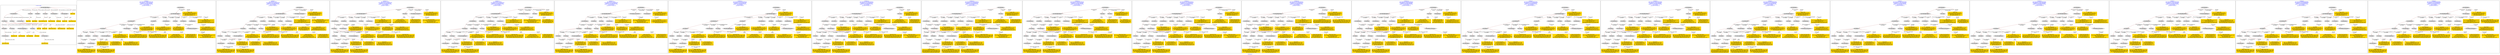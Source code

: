 digraph n0 {
fontcolor="blue"
remincross="true"
label="s02-dma.csv"
subgraph cluster_0 {
label="1-correct model"
n2[style="filled",color="white",fillcolor="lightgray",label="E12_Production1"];
n3[style="filled",color="white",fillcolor="lightgray",label="E21_Person1"];
n4[style="filled",color="white",fillcolor="lightgray",label="E55_Type2"];
n5[style="filled",color="white",fillcolor="lightgray",label="E52_Time-Span3"];
n6[style="filled",color="white",fillcolor="lightgray",label="E69_Death1"];
n7[style="filled",color="white",fillcolor="lightgray",label="E74_Group1"];
n8[style="filled",color="white",fillcolor="lightgray",label="E82_Actor_Appellation1"];
n9[style="filled",color="white",fillcolor="lightgray",label="E67_Birth1"];
n10[shape="plaintext",style="filled",fillcolor="gold",label="Artist URI"];
n11[style="filled",color="white",fillcolor="lightgray",label="E22_Man-Made_Object1"];
n12[style="filled",color="white",fillcolor="lightgray",label="E35_Title1"];
n13[style="filled",color="white",fillcolor="lightgray",label="E30_Right1"];
n14[style="filled",color="white",fillcolor="lightgray",label="E55_Type1"];
n15[style="filled",color="white",fillcolor="lightgray",label="E54_Dimension1"];
n16[style="filled",color="white",fillcolor="lightgray",label="E40_Legal_Body1"];
n17[shape="plaintext",style="filled",fillcolor="gold",label="Object_URI"];
n18[shape="plaintext",style="filled",fillcolor="gold",label="Object Rights"];
n19[shape="plaintext",style="filled",fillcolor="gold",label="Object Title"];
n20[shape="plaintext",style="filled",fillcolor="gold",label="Museum URI"];
n21[shape="plaintext",style="filled",fillcolor="gold",label="Object Link Source"];
n22[style="filled",color="white",fillcolor="lightgray",label="E52_Time-Span1"];
n23[shape="plaintext",style="filled",fillcolor="gold",label="Artist Birth Date"];
n24[style="filled",color="white",fillcolor="lightgray",label="E52_Time-Span2"];
n25[shape="plaintext",style="filled",fillcolor="gold",label="Artist Death Date"];
n26[shape="plaintext",style="filled",fillcolor="gold",label="Object Earliest Date"];
n27[shape="plaintext",style="filled",fillcolor="gold",label="Object Latest Date"];
n28[shape="plaintext",style="filled",fillcolor="gold",label="dimensions"];
n29[shape="plaintext",style="filled",fillcolor="gold",label="Object Work Type URI"];
n30[shape="plaintext",style="filled",fillcolor="gold",label="Object Work Type"];
n31[shape="plaintext",style="filled",fillcolor="gold",label="Medium URI"];
n32[shape="plaintext",style="filled",fillcolor="gold",label="Object Facet Value 1"];
n33[shape="plaintext",style="filled",fillcolor="gold",label="Nationality_URI"];
n34[shape="plaintext",style="filled",fillcolor="gold",label="Artist Nationality"];
n35[shape="plaintext",style="filled",fillcolor="gold",label="Artist Appellation"];
n36[shape="plaintext",style="filled",fillcolor="gold",label="Artist Name"];
}
subgraph cluster_1 {
label="candidate 0\nlink coherence:0.7058823529411765\nnode coherence:0.7096774193548387\nconfidence:0.4831964075831086\nmapping score:0.4270363736851981\ncost:528.99809\n-precision:0.53-recall:0.53"
n38[style="filled",color="white",fillcolor="lightgray",label="E12_Production1"];
n39[style="filled",color="white",fillcolor="lightgray",label="E21_Person1"];
n40[style="filled",color="white",fillcolor="lightgray",label="E52_Time-Span2"];
n41[style="filled",color="white",fillcolor="lightgray",label="E55_Type1"];
n42[style="filled",color="white",fillcolor="lightgray",label="E67_Birth1"];
n43[style="filled",color="white",fillcolor="lightgray",label="E69_Death1"];
n44[style="filled",color="white",fillcolor="lightgray",label="E74_Group1"];
n45[style="filled",color="white",fillcolor="lightgray",label="E82_Actor_Appellation1"];
n46[style="filled",color="white",fillcolor="lightgray",label="E22_Man-Made_Object1"];
n47[style="filled",color="white",fillcolor="lightgray",label="E21_Person2"];
n48[style="filled",color="white",fillcolor="lightgray",label="E54_Dimension1"];
n49[style="filled",color="white",fillcolor="lightgray",label="E55_Type2"];
n50[style="filled",color="white",fillcolor="lightgray",label="E57_Material1"];
n51[style="filled",color="white",fillcolor="lightgray",label="E8_Acquisition1"];
n52[style="filled",color="white",fillcolor="lightgray",label="E31_Document1"];
n53[style="filled",color="white",fillcolor="lightgray",label="E52_Time-Span1"];
n54[style="filled",color="white",fillcolor="lightgray",label="E52_Time-Span3"];
n55[style="filled",color="white",fillcolor="lightgray",label="E29_Design_or_Procedure1"];
n56[shape="plaintext",style="filled",fillcolor="gold",label="Object_URI\n[E31_Document,classLink,0.408]\n[E22_Man-Made_Object,classLink,0.31]\n[E38_Image,classLink,0.172]\n[E21_Person,classLink,0.111]"];
n57[shape="plaintext",style="filled",fillcolor="gold",label="Object Facet Value 1\n[E29_Design_or_Procedure,P3_has_note,0.341]\n[E57_Material,label,0.267]\n[E55_Type,label,0.258]\n[E12_Production,P3_has_note,0.134]"];
n58[shape="plaintext",style="filled",fillcolor="gold",label="Object Latest Date\n[E52_Time-Span,P82a_begin_of_the_begin,0.396]\n[E52_Time-Span,P82_at_some_time_within,0.28]\n[E52_Time-Span,P82b_end_of_the_end,0.251]\n[E52_Time-Span,label,0.073]"];
n59[shape="plaintext",style="filled",fillcolor="gold",label="Artist Appellation\n[E21_Person,classLink,0.498]\n[E82_Actor_Appellation,classLink,0.41]\n[E31_Document,classLink,0.066]\n[E38_Image,classLink,0.026]"];
n60[shape="plaintext",style="filled",fillcolor="gold",label="Object Rights\n[E8_Acquisition,P3_has_note,0.534]\n[E30_Right,P3_has_note,0.264]\n[E34_Inscription,P3_has_note,0.102]\n[E22_Man-Made_Object,P3_has_note,0.1]"];
n61[shape="plaintext",style="filled",fillcolor="gold",label="Object Work Type\n[E55_Type,label,0.336]\n[E55_Type,classLink,0.315]\n[E31_Document,classLink,0.195]\n[E33_Linguistic_Object,P3_has_note,0.154]"];
n62[shape="plaintext",style="filled",fillcolor="gold",label="Object Work Type URI\n[E55_Type,classLink,0.603]\n[E55_Type,label,0.151]\n[E74_Group,classLink,0.13]\n[E57_Material,classLink,0.116]"];
n63[shape="plaintext",style="filled",fillcolor="gold",label="Nationality_URI\n[E74_Group,classLink,0.685]\n[E55_Type,classLink,0.187]\n[E57_Material,classLink,0.088]\n[E55_Type,label,0.04]"];
n64[shape="plaintext",style="filled",fillcolor="gold",label="Object Title\n[E22_Man-Made_Object,P3_has_note,0.297]\n[E35_Title,label,0.256]\n[E73_Information_Object,P3_has_note,0.244]\n[E33_Linguistic_Object,P3_has_note,0.202]"];
n65[shape="plaintext",style="filled",fillcolor="gold",label="Artist Death Date\n[E52_Time-Span,P82b_end_of_the_end,0.337]\n[E52_Time-Span,P82_at_some_time_within,0.313]\n[E52_Time-Span,P82a_begin_of_the_begin,0.267]\n[E69_Death,P82_at_some_time_within,0.083]"];
n66[shape="plaintext",style="filled",fillcolor="gold",label="Artist Name\n[E82_Actor_Appellation,label,0.539]\n[E8_Acquisition,P3_has_note,0.162]\n[E22_Man-Made_Object,P3_has_note,0.154]\n[E22_Man-Made_Object,classLink,0.145]"];
n67[shape="plaintext",style="filled",fillcolor="gold",label="Artist Nationality\n[E74_Group,label,0.526]\n[E74_Group,classLink,0.303]\n[E55_Type,label,0.1]\n[E21_Person,P3_has_note,0.071]"];
n68[shape="plaintext",style="filled",fillcolor="gold",label="dimensions\n[E54_Dimension,P3_has_note,0.89]\n[E22_Man-Made_Object,P3_has_note,0.047]\n[E8_Acquisition,P3_has_note,0.045]\n[E55_Type,label,0.018]"];
n69[shape="plaintext",style="filled",fillcolor="gold",label="Object Earliest Date\n[E52_Time-Span,P82a_begin_of_the_begin,0.413]\n[E52_Time-Span,P82_at_some_time_within,0.284]\n[E52_Time-Span,P82b_end_of_the_end,0.219]\n[E52_Time-Span,label,0.084]"];
n70[shape="plaintext",style="filled",fillcolor="gold",label="Artist Birth Date\n[E52_Time-Span,P82a_begin_of_the_begin,0.497]\n[E52_Time-Span,P82_at_some_time_within,0.329]\n[E52_Time-Span,P82b_end_of_the_end,0.114]\n[E33_Linguistic_Object,P3_has_note,0.059]"];
n71[shape="plaintext",style="filled",fillcolor="gold",label="Artist URI\n[E21_Person,classLink,0.505]\n[E31_Document,classLink,0.216]\n[E82_Actor_Appellation,classLink,0.188]\n[E38_Image,classLink,0.091]"];
n72[shape="plaintext",style="filled",fillcolor="gold",label="Medium URI\n[E55_Type,classLink,0.41]\n[E57_Material,classLink,0.387]\n[E74_Group,classLink,0.179]\n[E55_Type,label,0.025]"];
}
subgraph cluster_2 {
label="candidate 1\nlink coherence:0.6875\nnode coherence:0.6774193548387096\nconfidence:0.4831964075831086\nmapping score:0.4162836855131551\ncost:527.008342\n-precision:0.5-recall:0.47"
n74[style="filled",color="white",fillcolor="lightgray",label="E12_Production1"];
n75[style="filled",color="white",fillcolor="lightgray",label="E21_Person1"];
n76[style="filled",color="white",fillcolor="lightgray",label="E52_Time-Span2"];
n77[style="filled",color="white",fillcolor="lightgray",label="E55_Type1"];
n78[style="filled",color="white",fillcolor="lightgray",label="E69_Death1"];
n79[style="filled",color="white",fillcolor="lightgray",label="E74_Group1"];
n80[style="filled",color="white",fillcolor="lightgray",label="E82_Actor_Appellation1"];
n81[style="filled",color="white",fillcolor="lightgray",label="E22_Man-Made_Object1"];
n82[style="filled",color="white",fillcolor="lightgray",label="E21_Person2"];
n83[style="filled",color="white",fillcolor="lightgray",label="E54_Dimension1"];
n84[style="filled",color="white",fillcolor="lightgray",label="E55_Type2"];
n85[style="filled",color="white",fillcolor="lightgray",label="E8_Acquisition1"];
n86[style="filled",color="white",fillcolor="lightgray",label="E31_Document1"];
n87[style="filled",color="white",fillcolor="lightgray",label="E52_Time-Span3"];
n88[style="filled",color="white",fillcolor="lightgray",label="E52_Time-Span4"];
n89[style="filled",color="white",fillcolor="lightgray",label="E29_Design_or_Procedure1"];
n90[shape="plaintext",style="filled",fillcolor="gold",label="Object_URI\n[E31_Document,classLink,0.408]\n[E22_Man-Made_Object,classLink,0.31]\n[E38_Image,classLink,0.172]\n[E21_Person,classLink,0.111]"];
n91[shape="plaintext",style="filled",fillcolor="gold",label="Object Facet Value 1\n[E29_Design_or_Procedure,P3_has_note,0.341]\n[E57_Material,label,0.267]\n[E55_Type,label,0.258]\n[E12_Production,P3_has_note,0.134]"];
n92[shape="plaintext",style="filled",fillcolor="gold",label="Object Earliest Date\n[E52_Time-Span,P82a_begin_of_the_begin,0.413]\n[E52_Time-Span,P82_at_some_time_within,0.284]\n[E52_Time-Span,P82b_end_of_the_end,0.219]\n[E52_Time-Span,label,0.084]"];
n93[shape="plaintext",style="filled",fillcolor="gold",label="Object Latest Date\n[E52_Time-Span,P82a_begin_of_the_begin,0.396]\n[E52_Time-Span,P82_at_some_time_within,0.28]\n[E52_Time-Span,P82b_end_of_the_end,0.251]\n[E52_Time-Span,label,0.073]"];
n94[shape="plaintext",style="filled",fillcolor="gold",label="Artist Appellation\n[E21_Person,classLink,0.498]\n[E82_Actor_Appellation,classLink,0.41]\n[E31_Document,classLink,0.066]\n[E38_Image,classLink,0.026]"];
n95[shape="plaintext",style="filled",fillcolor="gold",label="Object Rights\n[E8_Acquisition,P3_has_note,0.534]\n[E30_Right,P3_has_note,0.264]\n[E34_Inscription,P3_has_note,0.102]\n[E22_Man-Made_Object,P3_has_note,0.1]"];
n96[shape="plaintext",style="filled",fillcolor="gold",label="Object Work Type\n[E55_Type,label,0.336]\n[E55_Type,classLink,0.315]\n[E31_Document,classLink,0.195]\n[E33_Linguistic_Object,P3_has_note,0.154]"];
n97[shape="plaintext",style="filled",fillcolor="gold",label="Object Work Type URI\n[E55_Type,classLink,0.603]\n[E55_Type,label,0.151]\n[E74_Group,classLink,0.13]\n[E57_Material,classLink,0.116]"];
n98[shape="plaintext",style="filled",fillcolor="gold",label="Nationality_URI\n[E74_Group,classLink,0.685]\n[E55_Type,classLink,0.187]\n[E57_Material,classLink,0.088]\n[E55_Type,label,0.04]"];
n99[shape="plaintext",style="filled",fillcolor="gold",label="Object Title\n[E22_Man-Made_Object,P3_has_note,0.297]\n[E35_Title,label,0.256]\n[E73_Information_Object,P3_has_note,0.244]\n[E33_Linguistic_Object,P3_has_note,0.202]"];
n100[shape="plaintext",style="filled",fillcolor="gold",label="Artist Death Date\n[E52_Time-Span,P82b_end_of_the_end,0.337]\n[E52_Time-Span,P82_at_some_time_within,0.313]\n[E52_Time-Span,P82a_begin_of_the_begin,0.267]\n[E69_Death,P82_at_some_time_within,0.083]"];
n101[shape="plaintext",style="filled",fillcolor="gold",label="Artist Name\n[E82_Actor_Appellation,label,0.539]\n[E8_Acquisition,P3_has_note,0.162]\n[E22_Man-Made_Object,P3_has_note,0.154]\n[E22_Man-Made_Object,classLink,0.145]"];
n102[shape="plaintext",style="filled",fillcolor="gold",label="Artist Nationality\n[E74_Group,label,0.526]\n[E74_Group,classLink,0.303]\n[E55_Type,label,0.1]\n[E21_Person,P3_has_note,0.071]"];
n103[shape="plaintext",style="filled",fillcolor="gold",label="dimensions\n[E54_Dimension,P3_has_note,0.89]\n[E22_Man-Made_Object,P3_has_note,0.047]\n[E8_Acquisition,P3_has_note,0.045]\n[E55_Type,label,0.018]"];
n104[shape="plaintext",style="filled",fillcolor="gold",label="Artist Birth Date\n[E52_Time-Span,P82a_begin_of_the_begin,0.497]\n[E52_Time-Span,P82_at_some_time_within,0.329]\n[E52_Time-Span,P82b_end_of_the_end,0.114]\n[E33_Linguistic_Object,P3_has_note,0.059]"];
n105[shape="plaintext",style="filled",fillcolor="gold",label="Artist URI\n[E21_Person,classLink,0.505]\n[E31_Document,classLink,0.216]\n[E82_Actor_Appellation,classLink,0.188]\n[E38_Image,classLink,0.091]"];
n106[shape="plaintext",style="filled",fillcolor="gold",label="Medium URI\n[E55_Type,classLink,0.41]\n[E57_Material,classLink,0.387]\n[E74_Group,classLink,0.179]\n[E55_Type,label,0.025]"];
}
subgraph cluster_3 {
label="candidate 10\nlink coherence:0.65625\nnode coherence:0.6774193548387096\nconfidence:0.4831964075831086\nmapping score:0.4162836855131551\ncost:527.008452\n-precision:0.5-recall:0.47"
n108[style="filled",color="white",fillcolor="lightgray",label="E12_Production1"];
n109[style="filled",color="white",fillcolor="lightgray",label="E21_Person1"];
n110[style="filled",color="white",fillcolor="lightgray",label="E52_Time-Span2"];
n111[style="filled",color="white",fillcolor="lightgray",label="E69_Death1"];
n112[style="filled",color="white",fillcolor="lightgray",label="E74_Group1"];
n113[style="filled",color="white",fillcolor="lightgray",label="E82_Actor_Appellation1"];
n114[style="filled",color="white",fillcolor="lightgray",label="E22_Man-Made_Object1"];
n115[style="filled",color="white",fillcolor="lightgray",label="E21_Person2"];
n116[style="filled",color="white",fillcolor="lightgray",label="E54_Dimension1"];
n117[style="filled",color="white",fillcolor="lightgray",label="E55_Type2"];
n118[style="filled",color="white",fillcolor="lightgray",label="E8_Acquisition1"];
n119[style="filled",color="white",fillcolor="lightgray",label="E31_Document1"];
n120[style="filled",color="white",fillcolor="lightgray",label="E55_Type1"];
n121[style="filled",color="white",fillcolor="lightgray",label="E52_Time-Span3"];
n122[style="filled",color="white",fillcolor="lightgray",label="E52_Time-Span4"];
n123[style="filled",color="white",fillcolor="lightgray",label="E29_Design_or_Procedure1"];
n124[shape="plaintext",style="filled",fillcolor="gold",label="Object_URI\n[E31_Document,classLink,0.408]\n[E22_Man-Made_Object,classLink,0.31]\n[E38_Image,classLink,0.172]\n[E21_Person,classLink,0.111]"];
n125[shape="plaintext",style="filled",fillcolor="gold",label="Object Facet Value 1\n[E29_Design_or_Procedure,P3_has_note,0.341]\n[E57_Material,label,0.267]\n[E55_Type,label,0.258]\n[E12_Production,P3_has_note,0.134]"];
n126[shape="plaintext",style="filled",fillcolor="gold",label="Object Earliest Date\n[E52_Time-Span,P82a_begin_of_the_begin,0.413]\n[E52_Time-Span,P82_at_some_time_within,0.284]\n[E52_Time-Span,P82b_end_of_the_end,0.219]\n[E52_Time-Span,label,0.084]"];
n127[shape="plaintext",style="filled",fillcolor="gold",label="Object Latest Date\n[E52_Time-Span,P82a_begin_of_the_begin,0.396]\n[E52_Time-Span,P82_at_some_time_within,0.28]\n[E52_Time-Span,P82b_end_of_the_end,0.251]\n[E52_Time-Span,label,0.073]"];
n128[shape="plaintext",style="filled",fillcolor="gold",label="Artist Appellation\n[E21_Person,classLink,0.498]\n[E82_Actor_Appellation,classLink,0.41]\n[E31_Document,classLink,0.066]\n[E38_Image,classLink,0.026]"];
n129[shape="plaintext",style="filled",fillcolor="gold",label="Object Rights\n[E8_Acquisition,P3_has_note,0.534]\n[E30_Right,P3_has_note,0.264]\n[E34_Inscription,P3_has_note,0.102]\n[E22_Man-Made_Object,P3_has_note,0.1]"];
n130[shape="plaintext",style="filled",fillcolor="gold",label="Object Work Type\n[E55_Type,label,0.336]\n[E55_Type,classLink,0.315]\n[E31_Document,classLink,0.195]\n[E33_Linguistic_Object,P3_has_note,0.154]"];
n131[shape="plaintext",style="filled",fillcolor="gold",label="Object Work Type URI\n[E55_Type,classLink,0.603]\n[E55_Type,label,0.151]\n[E74_Group,classLink,0.13]\n[E57_Material,classLink,0.116]"];
n132[shape="plaintext",style="filled",fillcolor="gold",label="Nationality_URI\n[E74_Group,classLink,0.685]\n[E55_Type,classLink,0.187]\n[E57_Material,classLink,0.088]\n[E55_Type,label,0.04]"];
n133[shape="plaintext",style="filled",fillcolor="gold",label="Object Title\n[E22_Man-Made_Object,P3_has_note,0.297]\n[E35_Title,label,0.256]\n[E73_Information_Object,P3_has_note,0.244]\n[E33_Linguistic_Object,P3_has_note,0.202]"];
n134[shape="plaintext",style="filled",fillcolor="gold",label="Artist Death Date\n[E52_Time-Span,P82b_end_of_the_end,0.337]\n[E52_Time-Span,P82_at_some_time_within,0.313]\n[E52_Time-Span,P82a_begin_of_the_begin,0.267]\n[E69_Death,P82_at_some_time_within,0.083]"];
n135[shape="plaintext",style="filled",fillcolor="gold",label="Artist Name\n[E82_Actor_Appellation,label,0.539]\n[E8_Acquisition,P3_has_note,0.162]\n[E22_Man-Made_Object,P3_has_note,0.154]\n[E22_Man-Made_Object,classLink,0.145]"];
n136[shape="plaintext",style="filled",fillcolor="gold",label="Artist Nationality\n[E74_Group,label,0.526]\n[E74_Group,classLink,0.303]\n[E55_Type,label,0.1]\n[E21_Person,P3_has_note,0.071]"];
n137[shape="plaintext",style="filled",fillcolor="gold",label="dimensions\n[E54_Dimension,P3_has_note,0.89]\n[E22_Man-Made_Object,P3_has_note,0.047]\n[E8_Acquisition,P3_has_note,0.045]\n[E55_Type,label,0.018]"];
n138[shape="plaintext",style="filled",fillcolor="gold",label="Artist Birth Date\n[E52_Time-Span,P82a_begin_of_the_begin,0.497]\n[E52_Time-Span,P82_at_some_time_within,0.329]\n[E52_Time-Span,P82b_end_of_the_end,0.114]\n[E33_Linguistic_Object,P3_has_note,0.059]"];
n139[shape="plaintext",style="filled",fillcolor="gold",label="Artist URI\n[E21_Person,classLink,0.505]\n[E31_Document,classLink,0.216]\n[E82_Actor_Appellation,classLink,0.188]\n[E38_Image,classLink,0.091]"];
n140[shape="plaintext",style="filled",fillcolor="gold",label="Medium URI\n[E55_Type,classLink,0.41]\n[E57_Material,classLink,0.387]\n[E74_Group,classLink,0.179]\n[E55_Type,label,0.025]"];
}
subgraph cluster_4 {
label="candidate 11\nlink coherence:0.65625\nnode coherence:0.6774193548387096\nconfidence:0.4831964075831086\nmapping score:0.4162836855131551\ncost:626.018404\n-precision:0.5-recall:0.47"
n142[style="filled",color="white",fillcolor="lightgray",label="E12_Production1"];
n143[style="filled",color="white",fillcolor="lightgray",label="E21_Person1"];
n144[style="filled",color="white",fillcolor="lightgray",label="E52_Time-Span2"];
n145[style="filled",color="white",fillcolor="lightgray",label="E55_Type1"];
n146[style="filled",color="white",fillcolor="lightgray",label="E69_Death1"];
n147[style="filled",color="white",fillcolor="lightgray",label="E74_Group1"];
n148[style="filled",color="white",fillcolor="lightgray",label="E82_Actor_Appellation1"];
n149[style="filled",color="white",fillcolor="lightgray",label="E22_Man-Made_Object1"];
n150[style="filled",color="white",fillcolor="lightgray",label="E21_Person2"];
n151[style="filled",color="white",fillcolor="lightgray",label="E54_Dimension1"];
n152[style="filled",color="white",fillcolor="lightgray",label="E8_Acquisition1"];
n153[style="filled",color="white",fillcolor="lightgray",label="E31_Document1"];
n154[style="filled",color="white",fillcolor="lightgray",label="E52_Time-Span3"];
n155[style="filled",color="white",fillcolor="lightgray",label="E52_Time-Span4"];
n156[style="filled",color="white",fillcolor="lightgray",label="E29_Design_or_Procedure1"];
n157[style="filled",color="white",fillcolor="lightgray",label="E55_Type2"];
n158[shape="plaintext",style="filled",fillcolor="gold",label="Object_URI\n[E31_Document,classLink,0.408]\n[E22_Man-Made_Object,classLink,0.31]\n[E38_Image,classLink,0.172]\n[E21_Person,classLink,0.111]"];
n159[shape="plaintext",style="filled",fillcolor="gold",label="Object Facet Value 1\n[E29_Design_or_Procedure,P3_has_note,0.341]\n[E57_Material,label,0.267]\n[E55_Type,label,0.258]\n[E12_Production,P3_has_note,0.134]"];
n160[shape="plaintext",style="filled",fillcolor="gold",label="Object Earliest Date\n[E52_Time-Span,P82a_begin_of_the_begin,0.413]\n[E52_Time-Span,P82_at_some_time_within,0.284]\n[E52_Time-Span,P82b_end_of_the_end,0.219]\n[E52_Time-Span,label,0.084]"];
n161[shape="plaintext",style="filled",fillcolor="gold",label="Object Latest Date\n[E52_Time-Span,P82a_begin_of_the_begin,0.396]\n[E52_Time-Span,P82_at_some_time_within,0.28]\n[E52_Time-Span,P82b_end_of_the_end,0.251]\n[E52_Time-Span,label,0.073]"];
n162[shape="plaintext",style="filled",fillcolor="gold",label="Artist Appellation\n[E21_Person,classLink,0.498]\n[E82_Actor_Appellation,classLink,0.41]\n[E31_Document,classLink,0.066]\n[E38_Image,classLink,0.026]"];
n163[shape="plaintext",style="filled",fillcolor="gold",label="Object Rights\n[E8_Acquisition,P3_has_note,0.534]\n[E30_Right,P3_has_note,0.264]\n[E34_Inscription,P3_has_note,0.102]\n[E22_Man-Made_Object,P3_has_note,0.1]"];
n164[shape="plaintext",style="filled",fillcolor="gold",label="Object Work Type\n[E55_Type,label,0.336]\n[E55_Type,classLink,0.315]\n[E31_Document,classLink,0.195]\n[E33_Linguistic_Object,P3_has_note,0.154]"];
n165[shape="plaintext",style="filled",fillcolor="gold",label="Object Work Type URI\n[E55_Type,classLink,0.603]\n[E55_Type,label,0.151]\n[E74_Group,classLink,0.13]\n[E57_Material,classLink,0.116]"];
n166[shape="plaintext",style="filled",fillcolor="gold",label="Nationality_URI\n[E74_Group,classLink,0.685]\n[E55_Type,classLink,0.187]\n[E57_Material,classLink,0.088]\n[E55_Type,label,0.04]"];
n167[shape="plaintext",style="filled",fillcolor="gold",label="Object Title\n[E22_Man-Made_Object,P3_has_note,0.297]\n[E35_Title,label,0.256]\n[E73_Information_Object,P3_has_note,0.244]\n[E33_Linguistic_Object,P3_has_note,0.202]"];
n168[shape="plaintext",style="filled",fillcolor="gold",label="Artist Death Date\n[E52_Time-Span,P82b_end_of_the_end,0.337]\n[E52_Time-Span,P82_at_some_time_within,0.313]\n[E52_Time-Span,P82a_begin_of_the_begin,0.267]\n[E69_Death,P82_at_some_time_within,0.083]"];
n169[shape="plaintext",style="filled",fillcolor="gold",label="Artist Name\n[E82_Actor_Appellation,label,0.539]\n[E8_Acquisition,P3_has_note,0.162]\n[E22_Man-Made_Object,P3_has_note,0.154]\n[E22_Man-Made_Object,classLink,0.145]"];
n170[shape="plaintext",style="filled",fillcolor="gold",label="Artist Nationality\n[E74_Group,label,0.526]\n[E74_Group,classLink,0.303]\n[E55_Type,label,0.1]\n[E21_Person,P3_has_note,0.071]"];
n171[shape="plaintext",style="filled",fillcolor="gold",label="dimensions\n[E54_Dimension,P3_has_note,0.89]\n[E22_Man-Made_Object,P3_has_note,0.047]\n[E8_Acquisition,P3_has_note,0.045]\n[E55_Type,label,0.018]"];
n172[shape="plaintext",style="filled",fillcolor="gold",label="Artist Birth Date\n[E52_Time-Span,P82a_begin_of_the_begin,0.497]\n[E52_Time-Span,P82_at_some_time_within,0.329]\n[E52_Time-Span,P82b_end_of_the_end,0.114]\n[E33_Linguistic_Object,P3_has_note,0.059]"];
n173[shape="plaintext",style="filled",fillcolor="gold",label="Artist URI\n[E21_Person,classLink,0.505]\n[E31_Document,classLink,0.216]\n[E82_Actor_Appellation,classLink,0.188]\n[E38_Image,classLink,0.091]"];
n174[shape="plaintext",style="filled",fillcolor="gold",label="Medium URI\n[E55_Type,classLink,0.41]\n[E57_Material,classLink,0.387]\n[E74_Group,classLink,0.179]\n[E55_Type,label,0.025]"];
}
subgraph cluster_5 {
label="candidate 12\nlink coherence:0.65625\nnode coherence:0.6774193548387096\nconfidence:0.4831964075831086\nmapping score:0.4162836855131551\ncost:626.018514\n-precision:0.47-recall:0.44"
n176[style="filled",color="white",fillcolor="lightgray",label="E12_Production1"];
n177[style="filled",color="white",fillcolor="lightgray",label="E21_Person1"];
n178[style="filled",color="white",fillcolor="lightgray",label="E52_Time-Span2"];
n179[style="filled",color="white",fillcolor="lightgray",label="E55_Type1"];
n180[style="filled",color="white",fillcolor="lightgray",label="E69_Death1"];
n181[style="filled",color="white",fillcolor="lightgray",label="E74_Group1"];
n182[style="filled",color="white",fillcolor="lightgray",label="E82_Actor_Appellation1"];
n183[style="filled",color="white",fillcolor="lightgray",label="E22_Man-Made_Object1"];
n184[style="filled",color="white",fillcolor="lightgray",label="E21_Person2"];
n185[style="filled",color="white",fillcolor="lightgray",label="E55_Type2"];
n186[style="filled",color="white",fillcolor="lightgray",label="E8_Acquisition1"];
n187[style="filled",color="white",fillcolor="lightgray",label="E31_Document1"];
n188[style="filled",color="white",fillcolor="lightgray",label="E52_Time-Span3"];
n189[style="filled",color="white",fillcolor="lightgray",label="E52_Time-Span4"];
n190[style="filled",color="white",fillcolor="lightgray",label="E29_Design_or_Procedure1"];
n191[style="filled",color="white",fillcolor="lightgray",label="E54_Dimension1"];
n192[shape="plaintext",style="filled",fillcolor="gold",label="Object_URI\n[E31_Document,classLink,0.408]\n[E22_Man-Made_Object,classLink,0.31]\n[E38_Image,classLink,0.172]\n[E21_Person,classLink,0.111]"];
n193[shape="plaintext",style="filled",fillcolor="gold",label="Object Facet Value 1\n[E29_Design_or_Procedure,P3_has_note,0.341]\n[E57_Material,label,0.267]\n[E55_Type,label,0.258]\n[E12_Production,P3_has_note,0.134]"];
n194[shape="plaintext",style="filled",fillcolor="gold",label="Object Earliest Date\n[E52_Time-Span,P82a_begin_of_the_begin,0.413]\n[E52_Time-Span,P82_at_some_time_within,0.284]\n[E52_Time-Span,P82b_end_of_the_end,0.219]\n[E52_Time-Span,label,0.084]"];
n195[shape="plaintext",style="filled",fillcolor="gold",label="Object Latest Date\n[E52_Time-Span,P82a_begin_of_the_begin,0.396]\n[E52_Time-Span,P82_at_some_time_within,0.28]\n[E52_Time-Span,P82b_end_of_the_end,0.251]\n[E52_Time-Span,label,0.073]"];
n196[shape="plaintext",style="filled",fillcolor="gold",label="Artist Appellation\n[E21_Person,classLink,0.498]\n[E82_Actor_Appellation,classLink,0.41]\n[E31_Document,classLink,0.066]\n[E38_Image,classLink,0.026]"];
n197[shape="plaintext",style="filled",fillcolor="gold",label="Object Rights\n[E8_Acquisition,P3_has_note,0.534]\n[E30_Right,P3_has_note,0.264]\n[E34_Inscription,P3_has_note,0.102]\n[E22_Man-Made_Object,P3_has_note,0.1]"];
n198[shape="plaintext",style="filled",fillcolor="gold",label="Object Work Type\n[E55_Type,label,0.336]\n[E55_Type,classLink,0.315]\n[E31_Document,classLink,0.195]\n[E33_Linguistic_Object,P3_has_note,0.154]"];
n199[shape="plaintext",style="filled",fillcolor="gold",label="Object Work Type URI\n[E55_Type,classLink,0.603]\n[E55_Type,label,0.151]\n[E74_Group,classLink,0.13]\n[E57_Material,classLink,0.116]"];
n200[shape="plaintext",style="filled",fillcolor="gold",label="Nationality_URI\n[E74_Group,classLink,0.685]\n[E55_Type,classLink,0.187]\n[E57_Material,classLink,0.088]\n[E55_Type,label,0.04]"];
n201[shape="plaintext",style="filled",fillcolor="gold",label="Object Title\n[E22_Man-Made_Object,P3_has_note,0.297]\n[E35_Title,label,0.256]\n[E73_Information_Object,P3_has_note,0.244]\n[E33_Linguistic_Object,P3_has_note,0.202]"];
n202[shape="plaintext",style="filled",fillcolor="gold",label="Artist Death Date\n[E52_Time-Span,P82b_end_of_the_end,0.337]\n[E52_Time-Span,P82_at_some_time_within,0.313]\n[E52_Time-Span,P82a_begin_of_the_begin,0.267]\n[E69_Death,P82_at_some_time_within,0.083]"];
n203[shape="plaintext",style="filled",fillcolor="gold",label="Artist Name\n[E82_Actor_Appellation,label,0.539]\n[E8_Acquisition,P3_has_note,0.162]\n[E22_Man-Made_Object,P3_has_note,0.154]\n[E22_Man-Made_Object,classLink,0.145]"];
n204[shape="plaintext",style="filled",fillcolor="gold",label="Artist Nationality\n[E74_Group,label,0.526]\n[E74_Group,classLink,0.303]\n[E55_Type,label,0.1]\n[E21_Person,P3_has_note,0.071]"];
n205[shape="plaintext",style="filled",fillcolor="gold",label="dimensions\n[E54_Dimension,P3_has_note,0.89]\n[E22_Man-Made_Object,P3_has_note,0.047]\n[E8_Acquisition,P3_has_note,0.045]\n[E55_Type,label,0.018]"];
n206[shape="plaintext",style="filled",fillcolor="gold",label="Artist Birth Date\n[E52_Time-Span,P82a_begin_of_the_begin,0.497]\n[E52_Time-Span,P82_at_some_time_within,0.329]\n[E52_Time-Span,P82b_end_of_the_end,0.114]\n[E33_Linguistic_Object,P3_has_note,0.059]"];
n207[shape="plaintext",style="filled",fillcolor="gold",label="Artist URI\n[E21_Person,classLink,0.505]\n[E31_Document,classLink,0.216]\n[E82_Actor_Appellation,classLink,0.188]\n[E38_Image,classLink,0.091]"];
n208[shape="plaintext",style="filled",fillcolor="gold",label="Medium URI\n[E55_Type,classLink,0.41]\n[E57_Material,classLink,0.387]\n[E74_Group,classLink,0.179]\n[E55_Type,label,0.025]"];
}
subgraph cluster_6 {
label="candidate 13\nlink coherence:0.6470588235294118\nnode coherence:0.6451612903225806\nconfidence:0.4831964075831086\nmapping score:0.4055309973411121\ncost:528.99829\n-precision:0.5-recall:0.5"
n210[style="filled",color="white",fillcolor="lightgray",label="E12_Production1"];
n211[style="filled",color="white",fillcolor="lightgray",label="E21_Person1"];
n212[style="filled",color="white",fillcolor="lightgray",label="E52_Time-Span2"];
n213[style="filled",color="white",fillcolor="lightgray",label="E55_Type1"];
n214[style="filled",color="white",fillcolor="lightgray",label="E67_Birth1"];
n215[style="filled",color="white",fillcolor="lightgray",label="E69_Death1"];
n216[style="filled",color="white",fillcolor="lightgray",label="E74_Group1"];
n217[style="filled",color="white",fillcolor="lightgray",label="E21_Person2"];
n218[style="filled",color="white",fillcolor="lightgray",label="E82_Actor_Appellation2"];
n219[style="filled",color="white",fillcolor="lightgray",label="E22_Man-Made_Object1"];
n220[style="filled",color="white",fillcolor="lightgray",label="E54_Dimension1"];
n221[style="filled",color="white",fillcolor="lightgray",label="E55_Type2"];
n222[style="filled",color="white",fillcolor="lightgray",label="E57_Material1"];
n223[style="filled",color="white",fillcolor="lightgray",label="E8_Acquisition1"];
n224[style="filled",color="white",fillcolor="lightgray",label="E31_Document1"];
n225[style="filled",color="white",fillcolor="lightgray",label="E52_Time-Span1"];
n226[style="filled",color="white",fillcolor="lightgray",label="E52_Time-Span3"];
n227[style="filled",color="white",fillcolor="lightgray",label="E29_Design_or_Procedure1"];
n228[shape="plaintext",style="filled",fillcolor="gold",label="Object_URI\n[E31_Document,classLink,0.408]\n[E22_Man-Made_Object,classLink,0.31]\n[E38_Image,classLink,0.172]\n[E21_Person,classLink,0.111]"];
n229[shape="plaintext",style="filled",fillcolor="gold",label="Object Facet Value 1\n[E29_Design_or_Procedure,P3_has_note,0.341]\n[E57_Material,label,0.267]\n[E55_Type,label,0.258]\n[E12_Production,P3_has_note,0.134]"];
n230[shape="plaintext",style="filled",fillcolor="gold",label="Object Latest Date\n[E52_Time-Span,P82a_begin_of_the_begin,0.396]\n[E52_Time-Span,P82_at_some_time_within,0.28]\n[E52_Time-Span,P82b_end_of_the_end,0.251]\n[E52_Time-Span,label,0.073]"];
n231[shape="plaintext",style="filled",fillcolor="gold",label="Artist Appellation\n[E21_Person,classLink,0.498]\n[E82_Actor_Appellation,classLink,0.41]\n[E31_Document,classLink,0.066]\n[E38_Image,classLink,0.026]"];
n232[shape="plaintext",style="filled",fillcolor="gold",label="Object Rights\n[E8_Acquisition,P3_has_note,0.534]\n[E30_Right,P3_has_note,0.264]\n[E34_Inscription,P3_has_note,0.102]\n[E22_Man-Made_Object,P3_has_note,0.1]"];
n233[shape="plaintext",style="filled",fillcolor="gold",label="Object Work Type\n[E55_Type,label,0.336]\n[E55_Type,classLink,0.315]\n[E31_Document,classLink,0.195]\n[E33_Linguistic_Object,P3_has_note,0.154]"];
n234[shape="plaintext",style="filled",fillcolor="gold",label="Artist Name\n[E82_Actor_Appellation,label,0.539]\n[E8_Acquisition,P3_has_note,0.162]\n[E22_Man-Made_Object,P3_has_note,0.154]\n[E22_Man-Made_Object,classLink,0.145]"];
n235[shape="plaintext",style="filled",fillcolor="gold",label="Object Work Type URI\n[E55_Type,classLink,0.603]\n[E55_Type,label,0.151]\n[E74_Group,classLink,0.13]\n[E57_Material,classLink,0.116]"];
n236[shape="plaintext",style="filled",fillcolor="gold",label="Nationality_URI\n[E74_Group,classLink,0.685]\n[E55_Type,classLink,0.187]\n[E57_Material,classLink,0.088]\n[E55_Type,label,0.04]"];
n237[shape="plaintext",style="filled",fillcolor="gold",label="Object Title\n[E22_Man-Made_Object,P3_has_note,0.297]\n[E35_Title,label,0.256]\n[E73_Information_Object,P3_has_note,0.244]\n[E33_Linguistic_Object,P3_has_note,0.202]"];
n238[shape="plaintext",style="filled",fillcolor="gold",label="Artist Death Date\n[E52_Time-Span,P82b_end_of_the_end,0.337]\n[E52_Time-Span,P82_at_some_time_within,0.313]\n[E52_Time-Span,P82a_begin_of_the_begin,0.267]\n[E69_Death,P82_at_some_time_within,0.083]"];
n239[shape="plaintext",style="filled",fillcolor="gold",label="Artist Nationality\n[E74_Group,label,0.526]\n[E74_Group,classLink,0.303]\n[E55_Type,label,0.1]\n[E21_Person,P3_has_note,0.071]"];
n240[shape="plaintext",style="filled",fillcolor="gold",label="dimensions\n[E54_Dimension,P3_has_note,0.89]\n[E22_Man-Made_Object,P3_has_note,0.047]\n[E8_Acquisition,P3_has_note,0.045]\n[E55_Type,label,0.018]"];
n241[shape="plaintext",style="filled",fillcolor="gold",label="Object Earliest Date\n[E52_Time-Span,P82a_begin_of_the_begin,0.413]\n[E52_Time-Span,P82_at_some_time_within,0.284]\n[E52_Time-Span,P82b_end_of_the_end,0.219]\n[E52_Time-Span,label,0.084]"];
n242[shape="plaintext",style="filled",fillcolor="gold",label="Artist Birth Date\n[E52_Time-Span,P82a_begin_of_the_begin,0.497]\n[E52_Time-Span,P82_at_some_time_within,0.329]\n[E52_Time-Span,P82b_end_of_the_end,0.114]\n[E33_Linguistic_Object,P3_has_note,0.059]"];
n243[shape="plaintext",style="filled",fillcolor="gold",label="Artist URI\n[E21_Person,classLink,0.505]\n[E31_Document,classLink,0.216]\n[E82_Actor_Appellation,classLink,0.188]\n[E38_Image,classLink,0.091]"];
n244[shape="plaintext",style="filled",fillcolor="gold",label="Medium URI\n[E55_Type,classLink,0.41]\n[E57_Material,classLink,0.387]\n[E74_Group,classLink,0.179]\n[E55_Type,label,0.025]"];
}
subgraph cluster_7 {
label="candidate 14\nlink coherence:0.6470588235294118\nnode coherence:0.6774193548387096\nconfidence:0.4831964075831086\nmapping score:0.4162836855131551\ncost:528.9983\n-precision:0.53-recall:0.53"
n246[style="filled",color="white",fillcolor="lightgray",label="E12_Production1"];
n247[style="filled",color="white",fillcolor="lightgray",label="E21_Person1"];
n248[style="filled",color="white",fillcolor="lightgray",label="E52_Time-Span2"];
n249[style="filled",color="white",fillcolor="lightgray",label="E67_Birth1"];
n250[style="filled",color="white",fillcolor="lightgray",label="E69_Death1"];
n251[style="filled",color="white",fillcolor="lightgray",label="E74_Group1"];
n252[style="filled",color="white",fillcolor="lightgray",label="E82_Actor_Appellation1"];
n253[style="filled",color="white",fillcolor="lightgray",label="E22_Man-Made_Object1"];
n254[style="filled",color="white",fillcolor="lightgray",label="E21_Person2"];
n255[style="filled",color="white",fillcolor="lightgray",label="E54_Dimension1"];
n256[style="filled",color="white",fillcolor="lightgray",label="E55_Type2"];
n257[style="filled",color="white",fillcolor="lightgray",label="E57_Material1"];
n258[style="filled",color="white",fillcolor="lightgray",label="E8_Acquisition1"];
n259[style="filled",color="white",fillcolor="lightgray",label="E31_Document1"];
n260[style="filled",color="white",fillcolor="lightgray",label="E55_Type1"];
n261[style="filled",color="white",fillcolor="lightgray",label="E52_Time-Span1"];
n262[style="filled",color="white",fillcolor="lightgray",label="E52_Time-Span4"];
n263[style="filled",color="white",fillcolor="lightgray",label="E29_Design_or_Procedure1"];
n264[shape="plaintext",style="filled",fillcolor="gold",label="Object_URI\n[E31_Document,classLink,0.408]\n[E22_Man-Made_Object,classLink,0.31]\n[E38_Image,classLink,0.172]\n[E21_Person,classLink,0.111]"];
n265[shape="plaintext",style="filled",fillcolor="gold",label="Object Facet Value 1\n[E29_Design_or_Procedure,P3_has_note,0.341]\n[E57_Material,label,0.267]\n[E55_Type,label,0.258]\n[E12_Production,P3_has_note,0.134]"];
n266[shape="plaintext",style="filled",fillcolor="gold",label="Object Latest Date\n[E52_Time-Span,P82a_begin_of_the_begin,0.396]\n[E52_Time-Span,P82_at_some_time_within,0.28]\n[E52_Time-Span,P82b_end_of_the_end,0.251]\n[E52_Time-Span,label,0.073]"];
n267[shape="plaintext",style="filled",fillcolor="gold",label="Artist Appellation\n[E21_Person,classLink,0.498]\n[E82_Actor_Appellation,classLink,0.41]\n[E31_Document,classLink,0.066]\n[E38_Image,classLink,0.026]"];
n268[shape="plaintext",style="filled",fillcolor="gold",label="Object Rights\n[E8_Acquisition,P3_has_note,0.534]\n[E30_Right,P3_has_note,0.264]\n[E34_Inscription,P3_has_note,0.102]\n[E22_Man-Made_Object,P3_has_note,0.1]"];
n269[shape="plaintext",style="filled",fillcolor="gold",label="Object Work Type\n[E55_Type,label,0.336]\n[E55_Type,classLink,0.315]\n[E31_Document,classLink,0.195]\n[E33_Linguistic_Object,P3_has_note,0.154]"];
n270[shape="plaintext",style="filled",fillcolor="gold",label="Object Work Type URI\n[E55_Type,classLink,0.603]\n[E55_Type,label,0.151]\n[E74_Group,classLink,0.13]\n[E57_Material,classLink,0.116]"];
n271[shape="plaintext",style="filled",fillcolor="gold",label="Nationality_URI\n[E74_Group,classLink,0.685]\n[E55_Type,classLink,0.187]\n[E57_Material,classLink,0.088]\n[E55_Type,label,0.04]"];
n272[shape="plaintext",style="filled",fillcolor="gold",label="Object Title\n[E22_Man-Made_Object,P3_has_note,0.297]\n[E35_Title,label,0.256]\n[E73_Information_Object,P3_has_note,0.244]\n[E33_Linguistic_Object,P3_has_note,0.202]"];
n273[shape="plaintext",style="filled",fillcolor="gold",label="Artist Death Date\n[E52_Time-Span,P82b_end_of_the_end,0.337]\n[E52_Time-Span,P82_at_some_time_within,0.313]\n[E52_Time-Span,P82a_begin_of_the_begin,0.267]\n[E69_Death,P82_at_some_time_within,0.083]"];
n274[shape="plaintext",style="filled",fillcolor="gold",label="Artist Name\n[E82_Actor_Appellation,label,0.539]\n[E8_Acquisition,P3_has_note,0.162]\n[E22_Man-Made_Object,P3_has_note,0.154]\n[E22_Man-Made_Object,classLink,0.145]"];
n275[shape="plaintext",style="filled",fillcolor="gold",label="Artist Nationality\n[E74_Group,label,0.526]\n[E74_Group,classLink,0.303]\n[E55_Type,label,0.1]\n[E21_Person,P3_has_note,0.071]"];
n276[shape="plaintext",style="filled",fillcolor="gold",label="dimensions\n[E54_Dimension,P3_has_note,0.89]\n[E22_Man-Made_Object,P3_has_note,0.047]\n[E8_Acquisition,P3_has_note,0.045]\n[E55_Type,label,0.018]"];
n277[shape="plaintext",style="filled",fillcolor="gold",label="Object Earliest Date\n[E52_Time-Span,P82a_begin_of_the_begin,0.413]\n[E52_Time-Span,P82_at_some_time_within,0.284]\n[E52_Time-Span,P82b_end_of_the_end,0.219]\n[E52_Time-Span,label,0.084]"];
n278[shape="plaintext",style="filled",fillcolor="gold",label="Artist Birth Date\n[E52_Time-Span,P82a_begin_of_the_begin,0.497]\n[E52_Time-Span,P82_at_some_time_within,0.329]\n[E52_Time-Span,P82b_end_of_the_end,0.114]\n[E33_Linguistic_Object,P3_has_note,0.059]"];
n279[shape="plaintext",style="filled",fillcolor="gold",label="Artist URI\n[E21_Person,classLink,0.505]\n[E31_Document,classLink,0.216]\n[E82_Actor_Appellation,classLink,0.188]\n[E38_Image,classLink,0.091]"];
n280[shape="plaintext",style="filled",fillcolor="gold",label="Medium URI\n[E55_Type,classLink,0.41]\n[E57_Material,classLink,0.387]\n[E74_Group,classLink,0.179]\n[E55_Type,label,0.025]"];
}
subgraph cluster_8 {
label="candidate 15\nlink coherence:0.6470588235294118\nnode coherence:0.6774193548387096\nconfidence:0.4831964075831086\nmapping score:0.4162836855131551\ncost:627.9982\n-precision:0.56-recall:0.56"
n282[style="filled",color="white",fillcolor="lightgray",label="E12_Production1"];
n283[style="filled",color="white",fillcolor="lightgray",label="E21_Person1"];
n284[style="filled",color="white",fillcolor="lightgray",label="E52_Time-Span2"];
n285[style="filled",color="white",fillcolor="lightgray",label="E67_Birth1"];
n286[style="filled",color="white",fillcolor="lightgray",label="E69_Death1"];
n287[style="filled",color="white",fillcolor="lightgray",label="E74_Group1"];
n288[style="filled",color="white",fillcolor="lightgray",label="E82_Actor_Appellation1"];
n289[style="filled",color="white",fillcolor="lightgray",label="E22_Man-Made_Object1"];
n290[style="filled",color="white",fillcolor="lightgray",label="E21_Person2"];
n291[style="filled",color="white",fillcolor="lightgray",label="E54_Dimension1"];
n292[style="filled",color="white",fillcolor="lightgray",label="E55_Type2"];
n293[style="filled",color="white",fillcolor="lightgray",label="E57_Material1"];
n294[style="filled",color="white",fillcolor="lightgray",label="E8_Acquisition1"];
n295[style="filled",color="white",fillcolor="lightgray",label="E31_Document1"];
n296[style="filled",color="white",fillcolor="lightgray",label="E55_Type1"];
n297[style="filled",color="white",fillcolor="lightgray",label="E52_Time-Span1"];
n298[style="filled",color="white",fillcolor="lightgray",label="E52_Time-Span3"];
n299[style="filled",color="white",fillcolor="lightgray",label="E29_Design_or_Procedure1"];
n300[shape="plaintext",style="filled",fillcolor="gold",label="Object_URI\n[E31_Document,classLink,0.408]\n[E22_Man-Made_Object,classLink,0.31]\n[E38_Image,classLink,0.172]\n[E21_Person,classLink,0.111]"];
n301[shape="plaintext",style="filled",fillcolor="gold",label="Object Facet Value 1\n[E29_Design_or_Procedure,P3_has_note,0.341]\n[E57_Material,label,0.267]\n[E55_Type,label,0.258]\n[E12_Production,P3_has_note,0.134]"];
n302[shape="plaintext",style="filled",fillcolor="gold",label="Object Latest Date\n[E52_Time-Span,P82a_begin_of_the_begin,0.396]\n[E52_Time-Span,P82_at_some_time_within,0.28]\n[E52_Time-Span,P82b_end_of_the_end,0.251]\n[E52_Time-Span,label,0.073]"];
n303[shape="plaintext",style="filled",fillcolor="gold",label="Artist Appellation\n[E21_Person,classLink,0.498]\n[E82_Actor_Appellation,classLink,0.41]\n[E31_Document,classLink,0.066]\n[E38_Image,classLink,0.026]"];
n304[shape="plaintext",style="filled",fillcolor="gold",label="Object Rights\n[E8_Acquisition,P3_has_note,0.534]\n[E30_Right,P3_has_note,0.264]\n[E34_Inscription,P3_has_note,0.102]\n[E22_Man-Made_Object,P3_has_note,0.1]"];
n305[shape="plaintext",style="filled",fillcolor="gold",label="Object Work Type\n[E55_Type,label,0.336]\n[E55_Type,classLink,0.315]\n[E31_Document,classLink,0.195]\n[E33_Linguistic_Object,P3_has_note,0.154]"];
n306[shape="plaintext",style="filled",fillcolor="gold",label="Object Work Type URI\n[E55_Type,classLink,0.603]\n[E55_Type,label,0.151]\n[E74_Group,classLink,0.13]\n[E57_Material,classLink,0.116]"];
n307[shape="plaintext",style="filled",fillcolor="gold",label="Nationality_URI\n[E74_Group,classLink,0.685]\n[E55_Type,classLink,0.187]\n[E57_Material,classLink,0.088]\n[E55_Type,label,0.04]"];
n308[shape="plaintext",style="filled",fillcolor="gold",label="Artist Death Date\n[E52_Time-Span,P82b_end_of_the_end,0.337]\n[E52_Time-Span,P82_at_some_time_within,0.313]\n[E52_Time-Span,P82a_begin_of_the_begin,0.267]\n[E69_Death,P82_at_some_time_within,0.083]"];
n309[shape="plaintext",style="filled",fillcolor="gold",label="Object Title\n[E22_Man-Made_Object,P3_has_note,0.297]\n[E35_Title,label,0.256]\n[E73_Information_Object,P3_has_note,0.244]\n[E33_Linguistic_Object,P3_has_note,0.202]"];
n310[shape="plaintext",style="filled",fillcolor="gold",label="Artist Name\n[E82_Actor_Appellation,label,0.539]\n[E8_Acquisition,P3_has_note,0.162]\n[E22_Man-Made_Object,P3_has_note,0.154]\n[E22_Man-Made_Object,classLink,0.145]"];
n311[shape="plaintext",style="filled",fillcolor="gold",label="Artist Nationality\n[E74_Group,label,0.526]\n[E74_Group,classLink,0.303]\n[E55_Type,label,0.1]\n[E21_Person,P3_has_note,0.071]"];
n312[shape="plaintext",style="filled",fillcolor="gold",label="dimensions\n[E54_Dimension,P3_has_note,0.89]\n[E22_Man-Made_Object,P3_has_note,0.047]\n[E8_Acquisition,P3_has_note,0.045]\n[E55_Type,label,0.018]"];
n313[shape="plaintext",style="filled",fillcolor="gold",label="Object Earliest Date\n[E52_Time-Span,P82a_begin_of_the_begin,0.413]\n[E52_Time-Span,P82_at_some_time_within,0.284]\n[E52_Time-Span,P82b_end_of_the_end,0.219]\n[E52_Time-Span,label,0.084]"];
n314[shape="plaintext",style="filled",fillcolor="gold",label="Artist Birth Date\n[E52_Time-Span,P82a_begin_of_the_begin,0.497]\n[E52_Time-Span,P82_at_some_time_within,0.329]\n[E52_Time-Span,P82b_end_of_the_end,0.114]\n[E33_Linguistic_Object,P3_has_note,0.059]"];
n315[shape="plaintext",style="filled",fillcolor="gold",label="Artist URI\n[E21_Person,classLink,0.505]\n[E31_Document,classLink,0.216]\n[E82_Actor_Appellation,classLink,0.188]\n[E38_Image,classLink,0.091]"];
n316[shape="plaintext",style="filled",fillcolor="gold",label="Medium URI\n[E55_Type,classLink,0.41]\n[E57_Material,classLink,0.387]\n[E74_Group,classLink,0.179]\n[E55_Type,label,0.025]"];
}
subgraph cluster_9 {
label="candidate 16\nlink coherence:0.6470588235294118\nnode coherence:0.7096774193548387\nconfidence:0.4831964075831086\nmapping score:0.4270363736851981\ncost:628.008262\n-precision:0.53-recall:0.53"
n318[style="filled",color="white",fillcolor="lightgray",label="E12_Production1"];
n319[style="filled",color="white",fillcolor="lightgray",label="E21_Person1"];
n320[style="filled",color="white",fillcolor="lightgray",label="E52_Time-Span2"];
n321[style="filled",color="white",fillcolor="lightgray",label="E67_Birth1"];
n322[style="filled",color="white",fillcolor="lightgray",label="E69_Death1"];
n323[style="filled",color="white",fillcolor="lightgray",label="E74_Group1"];
n324[style="filled",color="white",fillcolor="lightgray",label="E82_Actor_Appellation1"];
n325[style="filled",color="white",fillcolor="lightgray",label="E22_Man-Made_Object1"];
n326[style="filled",color="white",fillcolor="lightgray",label="E21_Person2"];
n327[style="filled",color="white",fillcolor="lightgray",label="E54_Dimension1"];
n328[style="filled",color="white",fillcolor="lightgray",label="E57_Material1"];
n329[style="filled",color="white",fillcolor="lightgray",label="E8_Acquisition1"];
n330[style="filled",color="white",fillcolor="lightgray",label="E31_Document1"];
n331[style="filled",color="white",fillcolor="lightgray",label="E55_Type1"];
n332[style="filled",color="white",fillcolor="lightgray",label="E52_Time-Span1"];
n333[style="filled",color="white",fillcolor="lightgray",label="E52_Time-Span3"];
n334[style="filled",color="white",fillcolor="lightgray",label="E55_Type2"];
n335[style="filled",color="white",fillcolor="lightgray",label="E29_Design_or_Procedure1"];
n336[shape="plaintext",style="filled",fillcolor="gold",label="Object_URI\n[E31_Document,classLink,0.408]\n[E22_Man-Made_Object,classLink,0.31]\n[E38_Image,classLink,0.172]\n[E21_Person,classLink,0.111]"];
n337[shape="plaintext",style="filled",fillcolor="gold",label="Object Facet Value 1\n[E29_Design_or_Procedure,P3_has_note,0.341]\n[E57_Material,label,0.267]\n[E55_Type,label,0.258]\n[E12_Production,P3_has_note,0.134]"];
n338[shape="plaintext",style="filled",fillcolor="gold",label="Object Latest Date\n[E52_Time-Span,P82a_begin_of_the_begin,0.396]\n[E52_Time-Span,P82_at_some_time_within,0.28]\n[E52_Time-Span,P82b_end_of_the_end,0.251]\n[E52_Time-Span,label,0.073]"];
n339[shape="plaintext",style="filled",fillcolor="gold",label="Artist Appellation\n[E21_Person,classLink,0.498]\n[E82_Actor_Appellation,classLink,0.41]\n[E31_Document,classLink,0.066]\n[E38_Image,classLink,0.026]"];
n340[shape="plaintext",style="filled",fillcolor="gold",label="Object Rights\n[E8_Acquisition,P3_has_note,0.534]\n[E30_Right,P3_has_note,0.264]\n[E34_Inscription,P3_has_note,0.102]\n[E22_Man-Made_Object,P3_has_note,0.1]"];
n341[shape="plaintext",style="filled",fillcolor="gold",label="Object Work Type\n[E55_Type,label,0.336]\n[E55_Type,classLink,0.315]\n[E31_Document,classLink,0.195]\n[E33_Linguistic_Object,P3_has_note,0.154]"];
n342[shape="plaintext",style="filled",fillcolor="gold",label="Object Work Type URI\n[E55_Type,classLink,0.603]\n[E55_Type,label,0.151]\n[E74_Group,classLink,0.13]\n[E57_Material,classLink,0.116]"];
n343[shape="plaintext",style="filled",fillcolor="gold",label="Nationality_URI\n[E74_Group,classLink,0.685]\n[E55_Type,classLink,0.187]\n[E57_Material,classLink,0.088]\n[E55_Type,label,0.04]"];
n344[shape="plaintext",style="filled",fillcolor="gold",label="Object Title\n[E22_Man-Made_Object,P3_has_note,0.297]\n[E35_Title,label,0.256]\n[E73_Information_Object,P3_has_note,0.244]\n[E33_Linguistic_Object,P3_has_note,0.202]"];
n345[shape="plaintext",style="filled",fillcolor="gold",label="Artist Death Date\n[E52_Time-Span,P82b_end_of_the_end,0.337]\n[E52_Time-Span,P82_at_some_time_within,0.313]\n[E52_Time-Span,P82a_begin_of_the_begin,0.267]\n[E69_Death,P82_at_some_time_within,0.083]"];
n346[shape="plaintext",style="filled",fillcolor="gold",label="Artist Name\n[E82_Actor_Appellation,label,0.539]\n[E8_Acquisition,P3_has_note,0.162]\n[E22_Man-Made_Object,P3_has_note,0.154]\n[E22_Man-Made_Object,classLink,0.145]"];
n347[shape="plaintext",style="filled",fillcolor="gold",label="Artist Nationality\n[E74_Group,label,0.526]\n[E74_Group,classLink,0.303]\n[E55_Type,label,0.1]\n[E21_Person,P3_has_note,0.071]"];
n348[shape="plaintext",style="filled",fillcolor="gold",label="dimensions\n[E54_Dimension,P3_has_note,0.89]\n[E22_Man-Made_Object,P3_has_note,0.047]\n[E8_Acquisition,P3_has_note,0.045]\n[E55_Type,label,0.018]"];
n349[shape="plaintext",style="filled",fillcolor="gold",label="Object Earliest Date\n[E52_Time-Span,P82a_begin_of_the_begin,0.413]\n[E52_Time-Span,P82_at_some_time_within,0.284]\n[E52_Time-Span,P82b_end_of_the_end,0.219]\n[E52_Time-Span,label,0.084]"];
n350[shape="plaintext",style="filled",fillcolor="gold",label="Artist Birth Date\n[E52_Time-Span,P82a_begin_of_the_begin,0.497]\n[E52_Time-Span,P82_at_some_time_within,0.329]\n[E52_Time-Span,P82b_end_of_the_end,0.114]\n[E33_Linguistic_Object,P3_has_note,0.059]"];
n351[shape="plaintext",style="filled",fillcolor="gold",label="Artist URI\n[E21_Person,classLink,0.505]\n[E31_Document,classLink,0.216]\n[E82_Actor_Appellation,classLink,0.188]\n[E38_Image,classLink,0.091]"];
n352[shape="plaintext",style="filled",fillcolor="gold",label="Medium URI\n[E55_Type,classLink,0.41]\n[E57_Material,classLink,0.387]\n[E74_Group,classLink,0.179]\n[E55_Type,label,0.025]"];
}
subgraph cluster_10 {
label="candidate 17\nlink coherence:0.6470588235294118\nnode coherence:0.6774193548387096\nconfidence:0.4831964075831086\nmapping score:0.4162836855131551\ncost:628.008302\n-precision:0.53-recall:0.53"
n354[style="filled",color="white",fillcolor="lightgray",label="E12_Production1"];
n355[style="filled",color="white",fillcolor="lightgray",label="E21_Person1"];
n356[style="filled",color="white",fillcolor="lightgray",label="E52_Time-Span2"];
n357[style="filled",color="white",fillcolor="lightgray",label="E67_Birth1"];
n358[style="filled",color="white",fillcolor="lightgray",label="E69_Death1"];
n359[style="filled",color="white",fillcolor="lightgray",label="E74_Group1"];
n360[style="filled",color="white",fillcolor="lightgray",label="E82_Actor_Appellation1"];
n361[style="filled",color="white",fillcolor="lightgray",label="E22_Man-Made_Object1"];
n362[style="filled",color="white",fillcolor="lightgray",label="E21_Person2"];
n363[style="filled",color="white",fillcolor="lightgray",label="E54_Dimension1"];
n364[style="filled",color="white",fillcolor="lightgray",label="E55_Type2"];
n365[style="filled",color="white",fillcolor="lightgray",label="E57_Material1"];
n366[style="filled",color="white",fillcolor="lightgray",label="E8_Acquisition1"];
n367[style="filled",color="white",fillcolor="lightgray",label="E31_Document1"];
n368[style="filled",color="white",fillcolor="lightgray",label="E52_Time-Span1"];
n369[style="filled",color="white",fillcolor="lightgray",label="E52_Time-Span4"];
n370[style="filled",color="white",fillcolor="lightgray",label="E55_Type1"];
n371[style="filled",color="white",fillcolor="lightgray",label="E29_Design_or_Procedure1"];
n372[shape="plaintext",style="filled",fillcolor="gold",label="Object_URI\n[E31_Document,classLink,0.408]\n[E22_Man-Made_Object,classLink,0.31]\n[E38_Image,classLink,0.172]\n[E21_Person,classLink,0.111]"];
n373[shape="plaintext",style="filled",fillcolor="gold",label="Object Facet Value 1\n[E29_Design_or_Procedure,P3_has_note,0.341]\n[E57_Material,label,0.267]\n[E55_Type,label,0.258]\n[E12_Production,P3_has_note,0.134]"];
n374[shape="plaintext",style="filled",fillcolor="gold",label="Object Latest Date\n[E52_Time-Span,P82a_begin_of_the_begin,0.396]\n[E52_Time-Span,P82_at_some_time_within,0.28]\n[E52_Time-Span,P82b_end_of_the_end,0.251]\n[E52_Time-Span,label,0.073]"];
n375[shape="plaintext",style="filled",fillcolor="gold",label="Artist Appellation\n[E21_Person,classLink,0.498]\n[E82_Actor_Appellation,classLink,0.41]\n[E31_Document,classLink,0.066]\n[E38_Image,classLink,0.026]"];
n376[shape="plaintext",style="filled",fillcolor="gold",label="Object Rights\n[E8_Acquisition,P3_has_note,0.534]\n[E30_Right,P3_has_note,0.264]\n[E34_Inscription,P3_has_note,0.102]\n[E22_Man-Made_Object,P3_has_note,0.1]"];
n377[shape="plaintext",style="filled",fillcolor="gold",label="Object Work Type\n[E55_Type,label,0.336]\n[E55_Type,classLink,0.315]\n[E31_Document,classLink,0.195]\n[E33_Linguistic_Object,P3_has_note,0.154]"];
n378[shape="plaintext",style="filled",fillcolor="gold",label="Object Work Type URI\n[E55_Type,classLink,0.603]\n[E55_Type,label,0.151]\n[E74_Group,classLink,0.13]\n[E57_Material,classLink,0.116]"];
n379[shape="plaintext",style="filled",fillcolor="gold",label="Nationality_URI\n[E74_Group,classLink,0.685]\n[E55_Type,classLink,0.187]\n[E57_Material,classLink,0.088]\n[E55_Type,label,0.04]"];
n380[shape="plaintext",style="filled",fillcolor="gold",label="Object Title\n[E22_Man-Made_Object,P3_has_note,0.297]\n[E35_Title,label,0.256]\n[E73_Information_Object,P3_has_note,0.244]\n[E33_Linguistic_Object,P3_has_note,0.202]"];
n381[shape="plaintext",style="filled",fillcolor="gold",label="Artist Death Date\n[E52_Time-Span,P82b_end_of_the_end,0.337]\n[E52_Time-Span,P82_at_some_time_within,0.313]\n[E52_Time-Span,P82a_begin_of_the_begin,0.267]\n[E69_Death,P82_at_some_time_within,0.083]"];
n382[shape="plaintext",style="filled",fillcolor="gold",label="Artist Name\n[E82_Actor_Appellation,label,0.539]\n[E8_Acquisition,P3_has_note,0.162]\n[E22_Man-Made_Object,P3_has_note,0.154]\n[E22_Man-Made_Object,classLink,0.145]"];
n383[shape="plaintext",style="filled",fillcolor="gold",label="Artist Nationality\n[E74_Group,label,0.526]\n[E74_Group,classLink,0.303]\n[E55_Type,label,0.1]\n[E21_Person,P3_has_note,0.071]"];
n384[shape="plaintext",style="filled",fillcolor="gold",label="dimensions\n[E54_Dimension,P3_has_note,0.89]\n[E22_Man-Made_Object,P3_has_note,0.047]\n[E8_Acquisition,P3_has_note,0.045]\n[E55_Type,label,0.018]"];
n385[shape="plaintext",style="filled",fillcolor="gold",label="Object Earliest Date\n[E52_Time-Span,P82a_begin_of_the_begin,0.413]\n[E52_Time-Span,P82_at_some_time_within,0.284]\n[E52_Time-Span,P82b_end_of_the_end,0.219]\n[E52_Time-Span,label,0.084]"];
n386[shape="plaintext",style="filled",fillcolor="gold",label="Artist Birth Date\n[E52_Time-Span,P82a_begin_of_the_begin,0.497]\n[E52_Time-Span,P82_at_some_time_within,0.329]\n[E52_Time-Span,P82b_end_of_the_end,0.114]\n[E33_Linguistic_Object,P3_has_note,0.059]"];
n387[shape="plaintext",style="filled",fillcolor="gold",label="Artist URI\n[E21_Person,classLink,0.505]\n[E31_Document,classLink,0.216]\n[E82_Actor_Appellation,classLink,0.188]\n[E38_Image,classLink,0.091]"];
n388[shape="plaintext",style="filled",fillcolor="gold",label="Medium URI\n[E55_Type,classLink,0.41]\n[E57_Material,classLink,0.387]\n[E74_Group,classLink,0.179]\n[E55_Type,label,0.025]"];
}
subgraph cluster_11 {
label="candidate 18\nlink coherence:0.6470588235294118\nnode coherence:0.6774193548387096\nconfidence:0.4831964075831086\nmapping score:0.4162836855131551\ncost:628.008342\n-precision:0.5-recall:0.5"
n390[style="filled",color="white",fillcolor="lightgray",label="E12_Production1"];
n391[style="filled",color="white",fillcolor="lightgray",label="E21_Person1"];
n392[style="filled",color="white",fillcolor="lightgray",label="E55_Type1"];
n393[style="filled",color="white",fillcolor="lightgray",label="E67_Birth1"];
n394[style="filled",color="white",fillcolor="lightgray",label="E69_Death1"];
n395[style="filled",color="white",fillcolor="lightgray",label="E74_Group1"];
n396[style="filled",color="white",fillcolor="lightgray",label="E82_Actor_Appellation1"];
n397[style="filled",color="white",fillcolor="lightgray",label="E22_Man-Made_Object1"];
n398[style="filled",color="white",fillcolor="lightgray",label="E21_Person2"];
n399[style="filled",color="white",fillcolor="lightgray",label="E54_Dimension1"];
n400[style="filled",color="white",fillcolor="lightgray",label="E55_Type2"];
n401[style="filled",color="white",fillcolor="lightgray",label="E57_Material1"];
n402[style="filled",color="white",fillcolor="lightgray",label="E8_Acquisition1"];
n403[style="filled",color="white",fillcolor="lightgray",label="E31_Document1"];
n404[style="filled",color="white",fillcolor="lightgray",label="E52_Time-Span1"];
n405[style="filled",color="white",fillcolor="lightgray",label="E52_Time-Span4"];
n406[style="filled",color="white",fillcolor="lightgray",label="E52_Time-Span2"];
n407[style="filled",color="white",fillcolor="lightgray",label="E29_Design_or_Procedure1"];
n408[shape="plaintext",style="filled",fillcolor="gold",label="Object_URI\n[E31_Document,classLink,0.408]\n[E22_Man-Made_Object,classLink,0.31]\n[E38_Image,classLink,0.172]\n[E21_Person,classLink,0.111]"];
n409[shape="plaintext",style="filled",fillcolor="gold",label="Object Facet Value 1\n[E29_Design_or_Procedure,P3_has_note,0.341]\n[E57_Material,label,0.267]\n[E55_Type,label,0.258]\n[E12_Production,P3_has_note,0.134]"];
n410[shape="plaintext",style="filled",fillcolor="gold",label="Object Latest Date\n[E52_Time-Span,P82a_begin_of_the_begin,0.396]\n[E52_Time-Span,P82_at_some_time_within,0.28]\n[E52_Time-Span,P82b_end_of_the_end,0.251]\n[E52_Time-Span,label,0.073]"];
n411[shape="plaintext",style="filled",fillcolor="gold",label="Artist Appellation\n[E21_Person,classLink,0.498]\n[E82_Actor_Appellation,classLink,0.41]\n[E31_Document,classLink,0.066]\n[E38_Image,classLink,0.026]"];
n412[shape="plaintext",style="filled",fillcolor="gold",label="Object Rights\n[E8_Acquisition,P3_has_note,0.534]\n[E30_Right,P3_has_note,0.264]\n[E34_Inscription,P3_has_note,0.102]\n[E22_Man-Made_Object,P3_has_note,0.1]"];
n413[shape="plaintext",style="filled",fillcolor="gold",label="Object Work Type\n[E55_Type,label,0.336]\n[E55_Type,classLink,0.315]\n[E31_Document,classLink,0.195]\n[E33_Linguistic_Object,P3_has_note,0.154]"];
n414[shape="plaintext",style="filled",fillcolor="gold",label="Object Work Type URI\n[E55_Type,classLink,0.603]\n[E55_Type,label,0.151]\n[E74_Group,classLink,0.13]\n[E57_Material,classLink,0.116]"];
n415[shape="plaintext",style="filled",fillcolor="gold",label="Nationality_URI\n[E74_Group,classLink,0.685]\n[E55_Type,classLink,0.187]\n[E57_Material,classLink,0.088]\n[E55_Type,label,0.04]"];
n416[shape="plaintext",style="filled",fillcolor="gold",label="Object Title\n[E22_Man-Made_Object,P3_has_note,0.297]\n[E35_Title,label,0.256]\n[E73_Information_Object,P3_has_note,0.244]\n[E33_Linguistic_Object,P3_has_note,0.202]"];
n417[shape="plaintext",style="filled",fillcolor="gold",label="Artist Death Date\n[E52_Time-Span,P82b_end_of_the_end,0.337]\n[E52_Time-Span,P82_at_some_time_within,0.313]\n[E52_Time-Span,P82a_begin_of_the_begin,0.267]\n[E69_Death,P82_at_some_time_within,0.083]"];
n418[shape="plaintext",style="filled",fillcolor="gold",label="Artist Name\n[E82_Actor_Appellation,label,0.539]\n[E8_Acquisition,P3_has_note,0.162]\n[E22_Man-Made_Object,P3_has_note,0.154]\n[E22_Man-Made_Object,classLink,0.145]"];
n419[shape="plaintext",style="filled",fillcolor="gold",label="Artist Nationality\n[E74_Group,label,0.526]\n[E74_Group,classLink,0.303]\n[E55_Type,label,0.1]\n[E21_Person,P3_has_note,0.071]"];
n420[shape="plaintext",style="filled",fillcolor="gold",label="dimensions\n[E54_Dimension,P3_has_note,0.89]\n[E22_Man-Made_Object,P3_has_note,0.047]\n[E8_Acquisition,P3_has_note,0.045]\n[E55_Type,label,0.018]"];
n421[shape="plaintext",style="filled",fillcolor="gold",label="Object Earliest Date\n[E52_Time-Span,P82a_begin_of_the_begin,0.413]\n[E52_Time-Span,P82_at_some_time_within,0.284]\n[E52_Time-Span,P82b_end_of_the_end,0.219]\n[E52_Time-Span,label,0.084]"];
n422[shape="plaintext",style="filled",fillcolor="gold",label="Artist Birth Date\n[E52_Time-Span,P82a_begin_of_the_begin,0.497]\n[E52_Time-Span,P82_at_some_time_within,0.329]\n[E52_Time-Span,P82b_end_of_the_end,0.114]\n[E33_Linguistic_Object,P3_has_note,0.059]"];
n423[shape="plaintext",style="filled",fillcolor="gold",label="Artist URI\n[E21_Person,classLink,0.505]\n[E31_Document,classLink,0.216]\n[E82_Actor_Appellation,classLink,0.188]\n[E38_Image,classLink,0.091]"];
n424[shape="plaintext",style="filled",fillcolor="gold",label="Medium URI\n[E55_Type,classLink,0.41]\n[E57_Material,classLink,0.387]\n[E74_Group,classLink,0.179]\n[E55_Type,label,0.025]"];
}
subgraph cluster_12 {
label="candidate 19\nlink coherence:0.6470588235294118\nnode coherence:0.7096774193548387\nconfidence:0.4831964075831086\nmapping score:0.4270363736851981\ncost:628.008352\n-precision:0.53-recall:0.53"
n426[style="filled",color="white",fillcolor="lightgray",label="E12_Production1"];
n427[style="filled",color="white",fillcolor="lightgray",label="E21_Person1"];
n428[style="filled",color="white",fillcolor="lightgray",label="E52_Time-Span2"];
n429[style="filled",color="white",fillcolor="lightgray",label="E67_Birth1"];
n430[style="filled",color="white",fillcolor="lightgray",label="E69_Death1"];
n431[style="filled",color="white",fillcolor="lightgray",label="E74_Group1"];
n432[style="filled",color="white",fillcolor="lightgray",label="E82_Actor_Appellation1"];
n433[style="filled",color="white",fillcolor="lightgray",label="E22_Man-Made_Object1"];
n434[style="filled",color="white",fillcolor="lightgray",label="E21_Person2"];
n435[style="filled",color="white",fillcolor="lightgray",label="E54_Dimension1"];
n436[style="filled",color="white",fillcolor="lightgray",label="E55_Type2"];
n437[style="filled",color="white",fillcolor="lightgray",label="E57_Material1"];
n438[style="filled",color="white",fillcolor="lightgray",label="E31_Document1"];
n439[style="filled",color="white",fillcolor="lightgray",label="E55_Type1"];
n440[style="filled",color="white",fillcolor="lightgray",label="E52_Time-Span1"];
n441[style="filled",color="white",fillcolor="lightgray",label="E52_Time-Span3"];
n442[style="filled",color="white",fillcolor="lightgray",label="E8_Acquisition1"];
n443[style="filled",color="white",fillcolor="lightgray",label="E29_Design_or_Procedure1"];
n444[shape="plaintext",style="filled",fillcolor="gold",label="Object_URI\n[E31_Document,classLink,0.408]\n[E22_Man-Made_Object,classLink,0.31]\n[E38_Image,classLink,0.172]\n[E21_Person,classLink,0.111]"];
n445[shape="plaintext",style="filled",fillcolor="gold",label="Object Facet Value 1\n[E29_Design_or_Procedure,P3_has_note,0.341]\n[E57_Material,label,0.267]\n[E55_Type,label,0.258]\n[E12_Production,P3_has_note,0.134]"];
n446[shape="plaintext",style="filled",fillcolor="gold",label="Object Latest Date\n[E52_Time-Span,P82a_begin_of_the_begin,0.396]\n[E52_Time-Span,P82_at_some_time_within,0.28]\n[E52_Time-Span,P82b_end_of_the_end,0.251]\n[E52_Time-Span,label,0.073]"];
n447[shape="plaintext",style="filled",fillcolor="gold",label="Artist Appellation\n[E21_Person,classLink,0.498]\n[E82_Actor_Appellation,classLink,0.41]\n[E31_Document,classLink,0.066]\n[E38_Image,classLink,0.026]"];
n448[shape="plaintext",style="filled",fillcolor="gold",label="Object Rights\n[E8_Acquisition,P3_has_note,0.534]\n[E30_Right,P3_has_note,0.264]\n[E34_Inscription,P3_has_note,0.102]\n[E22_Man-Made_Object,P3_has_note,0.1]"];
n449[shape="plaintext",style="filled",fillcolor="gold",label="Object Work Type\n[E55_Type,label,0.336]\n[E55_Type,classLink,0.315]\n[E31_Document,classLink,0.195]\n[E33_Linguistic_Object,P3_has_note,0.154]"];
n450[shape="plaintext",style="filled",fillcolor="gold",label="Object Work Type URI\n[E55_Type,classLink,0.603]\n[E55_Type,label,0.151]\n[E74_Group,classLink,0.13]\n[E57_Material,classLink,0.116]"];
n451[shape="plaintext",style="filled",fillcolor="gold",label="Nationality_URI\n[E74_Group,classLink,0.685]\n[E55_Type,classLink,0.187]\n[E57_Material,classLink,0.088]\n[E55_Type,label,0.04]"];
n452[shape="plaintext",style="filled",fillcolor="gold",label="Object Title\n[E22_Man-Made_Object,P3_has_note,0.297]\n[E35_Title,label,0.256]\n[E73_Information_Object,P3_has_note,0.244]\n[E33_Linguistic_Object,P3_has_note,0.202]"];
n453[shape="plaintext",style="filled",fillcolor="gold",label="Artist Death Date\n[E52_Time-Span,P82b_end_of_the_end,0.337]\n[E52_Time-Span,P82_at_some_time_within,0.313]\n[E52_Time-Span,P82a_begin_of_the_begin,0.267]\n[E69_Death,P82_at_some_time_within,0.083]"];
n454[shape="plaintext",style="filled",fillcolor="gold",label="Artist Name\n[E82_Actor_Appellation,label,0.539]\n[E8_Acquisition,P3_has_note,0.162]\n[E22_Man-Made_Object,P3_has_note,0.154]\n[E22_Man-Made_Object,classLink,0.145]"];
n455[shape="plaintext",style="filled",fillcolor="gold",label="Artist Nationality\n[E74_Group,label,0.526]\n[E74_Group,classLink,0.303]\n[E55_Type,label,0.1]\n[E21_Person,P3_has_note,0.071]"];
n456[shape="plaintext",style="filled",fillcolor="gold",label="dimensions\n[E54_Dimension,P3_has_note,0.89]\n[E22_Man-Made_Object,P3_has_note,0.047]\n[E8_Acquisition,P3_has_note,0.045]\n[E55_Type,label,0.018]"];
n457[shape="plaintext",style="filled",fillcolor="gold",label="Object Earliest Date\n[E52_Time-Span,P82a_begin_of_the_begin,0.413]\n[E52_Time-Span,P82_at_some_time_within,0.284]\n[E52_Time-Span,P82b_end_of_the_end,0.219]\n[E52_Time-Span,label,0.084]"];
n458[shape="plaintext",style="filled",fillcolor="gold",label="Artist Birth Date\n[E52_Time-Span,P82a_begin_of_the_begin,0.497]\n[E52_Time-Span,P82_at_some_time_within,0.329]\n[E52_Time-Span,P82b_end_of_the_end,0.114]\n[E33_Linguistic_Object,P3_has_note,0.059]"];
n459[shape="plaintext",style="filled",fillcolor="gold",label="Artist URI\n[E21_Person,classLink,0.505]\n[E31_Document,classLink,0.216]\n[E82_Actor_Appellation,classLink,0.188]\n[E38_Image,classLink,0.091]"];
n460[shape="plaintext",style="filled",fillcolor="gold",label="Medium URI\n[E55_Type,classLink,0.41]\n[E57_Material,classLink,0.387]\n[E74_Group,classLink,0.179]\n[E55_Type,label,0.025]"];
}
subgraph cluster_13 {
label="candidate 2\nlink coherence:0.6764705882352942\nnode coherence:0.6774193548387096\nconfidence:0.4831964075831086\nmapping score:0.4162836855131551\ncost:528.99819\n-precision:0.53-recall:0.53"
n462[style="filled",color="white",fillcolor="lightgray",label="E12_Production1"];
n463[style="filled",color="white",fillcolor="lightgray",label="E21_Person1"];
n464[style="filled",color="white",fillcolor="lightgray",label="E52_Time-Span2"];
n465[style="filled",color="white",fillcolor="lightgray",label="E55_Type1"];
n466[style="filled",color="white",fillcolor="lightgray",label="E67_Birth1"];
n467[style="filled",color="white",fillcolor="lightgray",label="E69_Death1"];
n468[style="filled",color="white",fillcolor="lightgray",label="E74_Group1"];
n469[style="filled",color="white",fillcolor="lightgray",label="E82_Actor_Appellation1"];
n470[style="filled",color="white",fillcolor="lightgray",label="E22_Man-Made_Object1"];
n471[style="filled",color="white",fillcolor="lightgray",label="E21_Person2"];
n472[style="filled",color="white",fillcolor="lightgray",label="E54_Dimension1"];
n473[style="filled",color="white",fillcolor="lightgray",label="E55_Type2"];
n474[style="filled",color="white",fillcolor="lightgray",label="E57_Material1"];
n475[style="filled",color="white",fillcolor="lightgray",label="E8_Acquisition1"];
n476[style="filled",color="white",fillcolor="lightgray",label="E31_Document1"];
n477[style="filled",color="white",fillcolor="lightgray",label="E52_Time-Span1"];
n478[style="filled",color="white",fillcolor="lightgray",label="E52_Time-Span4"];
n479[style="filled",color="white",fillcolor="lightgray",label="E29_Design_or_Procedure1"];
n480[shape="plaintext",style="filled",fillcolor="gold",label="Object_URI\n[E31_Document,classLink,0.408]\n[E22_Man-Made_Object,classLink,0.31]\n[E38_Image,classLink,0.172]\n[E21_Person,classLink,0.111]"];
n481[shape="plaintext",style="filled",fillcolor="gold",label="Object Facet Value 1\n[E29_Design_or_Procedure,P3_has_note,0.341]\n[E57_Material,label,0.267]\n[E55_Type,label,0.258]\n[E12_Production,P3_has_note,0.134]"];
n482[shape="plaintext",style="filled",fillcolor="gold",label="Object Latest Date\n[E52_Time-Span,P82a_begin_of_the_begin,0.396]\n[E52_Time-Span,P82_at_some_time_within,0.28]\n[E52_Time-Span,P82b_end_of_the_end,0.251]\n[E52_Time-Span,label,0.073]"];
n483[shape="plaintext",style="filled",fillcolor="gold",label="Artist Appellation\n[E21_Person,classLink,0.498]\n[E82_Actor_Appellation,classLink,0.41]\n[E31_Document,classLink,0.066]\n[E38_Image,classLink,0.026]"];
n484[shape="plaintext",style="filled",fillcolor="gold",label="Object Rights\n[E8_Acquisition,P3_has_note,0.534]\n[E30_Right,P3_has_note,0.264]\n[E34_Inscription,P3_has_note,0.102]\n[E22_Man-Made_Object,P3_has_note,0.1]"];
n485[shape="plaintext",style="filled",fillcolor="gold",label="Object Work Type\n[E55_Type,label,0.336]\n[E55_Type,classLink,0.315]\n[E31_Document,classLink,0.195]\n[E33_Linguistic_Object,P3_has_note,0.154]"];
n486[shape="plaintext",style="filled",fillcolor="gold",label="Object Work Type URI\n[E55_Type,classLink,0.603]\n[E55_Type,label,0.151]\n[E74_Group,classLink,0.13]\n[E57_Material,classLink,0.116]"];
n487[shape="plaintext",style="filled",fillcolor="gold",label="Nationality_URI\n[E74_Group,classLink,0.685]\n[E55_Type,classLink,0.187]\n[E57_Material,classLink,0.088]\n[E55_Type,label,0.04]"];
n488[shape="plaintext",style="filled",fillcolor="gold",label="Object Title\n[E22_Man-Made_Object,P3_has_note,0.297]\n[E35_Title,label,0.256]\n[E73_Information_Object,P3_has_note,0.244]\n[E33_Linguistic_Object,P3_has_note,0.202]"];
n489[shape="plaintext",style="filled",fillcolor="gold",label="Artist Death Date\n[E52_Time-Span,P82b_end_of_the_end,0.337]\n[E52_Time-Span,P82_at_some_time_within,0.313]\n[E52_Time-Span,P82a_begin_of_the_begin,0.267]\n[E69_Death,P82_at_some_time_within,0.083]"];
n490[shape="plaintext",style="filled",fillcolor="gold",label="Artist Name\n[E82_Actor_Appellation,label,0.539]\n[E8_Acquisition,P3_has_note,0.162]\n[E22_Man-Made_Object,P3_has_note,0.154]\n[E22_Man-Made_Object,classLink,0.145]"];
n491[shape="plaintext",style="filled",fillcolor="gold",label="Artist Nationality\n[E74_Group,label,0.526]\n[E74_Group,classLink,0.303]\n[E55_Type,label,0.1]\n[E21_Person,P3_has_note,0.071]"];
n492[shape="plaintext",style="filled",fillcolor="gold",label="dimensions\n[E54_Dimension,P3_has_note,0.89]\n[E22_Man-Made_Object,P3_has_note,0.047]\n[E8_Acquisition,P3_has_note,0.045]\n[E55_Type,label,0.018]"];
n493[shape="plaintext",style="filled",fillcolor="gold",label="Object Earliest Date\n[E52_Time-Span,P82a_begin_of_the_begin,0.413]\n[E52_Time-Span,P82_at_some_time_within,0.284]\n[E52_Time-Span,P82b_end_of_the_end,0.219]\n[E52_Time-Span,label,0.084]"];
n494[shape="plaintext",style="filled",fillcolor="gold",label="Artist Birth Date\n[E52_Time-Span,P82a_begin_of_the_begin,0.497]\n[E52_Time-Span,P82_at_some_time_within,0.329]\n[E52_Time-Span,P82b_end_of_the_end,0.114]\n[E33_Linguistic_Object,P3_has_note,0.059]"];
n495[shape="plaintext",style="filled",fillcolor="gold",label="Artist URI\n[E21_Person,classLink,0.505]\n[E31_Document,classLink,0.216]\n[E82_Actor_Appellation,classLink,0.188]\n[E38_Image,classLink,0.091]"];
n496[shape="plaintext",style="filled",fillcolor="gold",label="Medium URI\n[E55_Type,classLink,0.41]\n[E57_Material,classLink,0.387]\n[E74_Group,classLink,0.179]\n[E55_Type,label,0.025]"];
}
subgraph cluster_14 {
label="candidate 3\nlink coherence:0.6764705882352942\nnode coherence:0.7096774193548387\nconfidence:0.4831964075831086\nmapping score:0.4270363736851981\ncost:528.9982\n-precision:0.53-recall:0.53"
n498[style="filled",color="white",fillcolor="lightgray",label="E12_Production1"];
n499[style="filled",color="white",fillcolor="lightgray",label="E21_Person1"];
n500[style="filled",color="white",fillcolor="lightgray",label="E52_Time-Span2"];
n501[style="filled",color="white",fillcolor="lightgray",label="E67_Birth1"];
n502[style="filled",color="white",fillcolor="lightgray",label="E69_Death1"];
n503[style="filled",color="white",fillcolor="lightgray",label="E74_Group1"];
n504[style="filled",color="white",fillcolor="lightgray",label="E82_Actor_Appellation1"];
n505[style="filled",color="white",fillcolor="lightgray",label="E22_Man-Made_Object1"];
n506[style="filled",color="white",fillcolor="lightgray",label="E21_Person2"];
n507[style="filled",color="white",fillcolor="lightgray",label="E54_Dimension1"];
n508[style="filled",color="white",fillcolor="lightgray",label="E55_Type2"];
n509[style="filled",color="white",fillcolor="lightgray",label="E57_Material1"];
n510[style="filled",color="white",fillcolor="lightgray",label="E8_Acquisition1"];
n511[style="filled",color="white",fillcolor="lightgray",label="E31_Document1"];
n512[style="filled",color="white",fillcolor="lightgray",label="E55_Type1"];
n513[style="filled",color="white",fillcolor="lightgray",label="E52_Time-Span1"];
n514[style="filled",color="white",fillcolor="lightgray",label="E52_Time-Span3"];
n515[style="filled",color="white",fillcolor="lightgray",label="E29_Design_or_Procedure1"];
n516[shape="plaintext",style="filled",fillcolor="gold",label="Object_URI\n[E31_Document,classLink,0.408]\n[E22_Man-Made_Object,classLink,0.31]\n[E38_Image,classLink,0.172]\n[E21_Person,classLink,0.111]"];
n517[shape="plaintext",style="filled",fillcolor="gold",label="Object Facet Value 1\n[E29_Design_or_Procedure,P3_has_note,0.341]\n[E57_Material,label,0.267]\n[E55_Type,label,0.258]\n[E12_Production,P3_has_note,0.134]"];
n518[shape="plaintext",style="filled",fillcolor="gold",label="Object Latest Date\n[E52_Time-Span,P82a_begin_of_the_begin,0.396]\n[E52_Time-Span,P82_at_some_time_within,0.28]\n[E52_Time-Span,P82b_end_of_the_end,0.251]\n[E52_Time-Span,label,0.073]"];
n519[shape="plaintext",style="filled",fillcolor="gold",label="Artist Appellation\n[E21_Person,classLink,0.498]\n[E82_Actor_Appellation,classLink,0.41]\n[E31_Document,classLink,0.066]\n[E38_Image,classLink,0.026]"];
n520[shape="plaintext",style="filled",fillcolor="gold",label="Object Rights\n[E8_Acquisition,P3_has_note,0.534]\n[E30_Right,P3_has_note,0.264]\n[E34_Inscription,P3_has_note,0.102]\n[E22_Man-Made_Object,P3_has_note,0.1]"];
n521[shape="plaintext",style="filled",fillcolor="gold",label="Object Work Type\n[E55_Type,label,0.336]\n[E55_Type,classLink,0.315]\n[E31_Document,classLink,0.195]\n[E33_Linguistic_Object,P3_has_note,0.154]"];
n522[shape="plaintext",style="filled",fillcolor="gold",label="Object Work Type URI\n[E55_Type,classLink,0.603]\n[E55_Type,label,0.151]\n[E74_Group,classLink,0.13]\n[E57_Material,classLink,0.116]"];
n523[shape="plaintext",style="filled",fillcolor="gold",label="Nationality_URI\n[E74_Group,classLink,0.685]\n[E55_Type,classLink,0.187]\n[E57_Material,classLink,0.088]\n[E55_Type,label,0.04]"];
n524[shape="plaintext",style="filled",fillcolor="gold",label="Object Title\n[E22_Man-Made_Object,P3_has_note,0.297]\n[E35_Title,label,0.256]\n[E73_Information_Object,P3_has_note,0.244]\n[E33_Linguistic_Object,P3_has_note,0.202]"];
n525[shape="plaintext",style="filled",fillcolor="gold",label="Artist Death Date\n[E52_Time-Span,P82b_end_of_the_end,0.337]\n[E52_Time-Span,P82_at_some_time_within,0.313]\n[E52_Time-Span,P82a_begin_of_the_begin,0.267]\n[E69_Death,P82_at_some_time_within,0.083]"];
n526[shape="plaintext",style="filled",fillcolor="gold",label="Artist Name\n[E82_Actor_Appellation,label,0.539]\n[E8_Acquisition,P3_has_note,0.162]\n[E22_Man-Made_Object,P3_has_note,0.154]\n[E22_Man-Made_Object,classLink,0.145]"];
n527[shape="plaintext",style="filled",fillcolor="gold",label="Artist Nationality\n[E74_Group,label,0.526]\n[E74_Group,classLink,0.303]\n[E55_Type,label,0.1]\n[E21_Person,P3_has_note,0.071]"];
n528[shape="plaintext",style="filled",fillcolor="gold",label="dimensions\n[E54_Dimension,P3_has_note,0.89]\n[E22_Man-Made_Object,P3_has_note,0.047]\n[E8_Acquisition,P3_has_note,0.045]\n[E55_Type,label,0.018]"];
n529[shape="plaintext",style="filled",fillcolor="gold",label="Object Earliest Date\n[E52_Time-Span,P82a_begin_of_the_begin,0.413]\n[E52_Time-Span,P82_at_some_time_within,0.284]\n[E52_Time-Span,P82b_end_of_the_end,0.219]\n[E52_Time-Span,label,0.084]"];
n530[shape="plaintext",style="filled",fillcolor="gold",label="Artist Birth Date\n[E52_Time-Span,P82a_begin_of_the_begin,0.497]\n[E52_Time-Span,P82_at_some_time_within,0.329]\n[E52_Time-Span,P82b_end_of_the_end,0.114]\n[E33_Linguistic_Object,P3_has_note,0.059]"];
n531[shape="plaintext",style="filled",fillcolor="gold",label="Artist URI\n[E21_Person,classLink,0.505]\n[E31_Document,classLink,0.216]\n[E82_Actor_Appellation,classLink,0.188]\n[E38_Image,classLink,0.091]"];
n532[shape="plaintext",style="filled",fillcolor="gold",label="Medium URI\n[E55_Type,classLink,0.41]\n[E57_Material,classLink,0.387]\n[E74_Group,classLink,0.179]\n[E55_Type,label,0.025]"];
}
subgraph cluster_15 {
label="candidate 4\nlink coherence:0.6764705882352942\nnode coherence:0.6774193548387096\nconfidence:0.4831964075831086\nmapping score:0.4162836855131551\ncost:627.99809\n-precision:0.56-recall:0.56"
n534[style="filled",color="white",fillcolor="lightgray",label="E12_Production1"];
n535[style="filled",color="white",fillcolor="lightgray",label="E21_Person1"];
n536[style="filled",color="white",fillcolor="lightgray",label="E52_Time-Span2"];
n537[style="filled",color="white",fillcolor="lightgray",label="E55_Type1"];
n538[style="filled",color="white",fillcolor="lightgray",label="E67_Birth1"];
n539[style="filled",color="white",fillcolor="lightgray",label="E69_Death1"];
n540[style="filled",color="white",fillcolor="lightgray",label="E74_Group1"];
n541[style="filled",color="white",fillcolor="lightgray",label="E82_Actor_Appellation1"];
n542[style="filled",color="white",fillcolor="lightgray",label="E22_Man-Made_Object1"];
n543[style="filled",color="white",fillcolor="lightgray",label="E21_Person2"];
n544[style="filled",color="white",fillcolor="lightgray",label="E54_Dimension1"];
n545[style="filled",color="white",fillcolor="lightgray",label="E55_Type2"];
n546[style="filled",color="white",fillcolor="lightgray",label="E57_Material1"];
n547[style="filled",color="white",fillcolor="lightgray",label="E8_Acquisition1"];
n548[style="filled",color="white",fillcolor="lightgray",label="E31_Document1"];
n549[style="filled",color="white",fillcolor="lightgray",label="E52_Time-Span1"];
n550[style="filled",color="white",fillcolor="lightgray",label="E52_Time-Span3"];
n551[style="filled",color="white",fillcolor="lightgray",label="E29_Design_or_Procedure1"];
n552[shape="plaintext",style="filled",fillcolor="gold",label="Object_URI\n[E31_Document,classLink,0.408]\n[E22_Man-Made_Object,classLink,0.31]\n[E38_Image,classLink,0.172]\n[E21_Person,classLink,0.111]"];
n553[shape="plaintext",style="filled",fillcolor="gold",label="Object Facet Value 1\n[E29_Design_or_Procedure,P3_has_note,0.341]\n[E57_Material,label,0.267]\n[E55_Type,label,0.258]\n[E12_Production,P3_has_note,0.134]"];
n554[shape="plaintext",style="filled",fillcolor="gold",label="Object Latest Date\n[E52_Time-Span,P82a_begin_of_the_begin,0.396]\n[E52_Time-Span,P82_at_some_time_within,0.28]\n[E52_Time-Span,P82b_end_of_the_end,0.251]\n[E52_Time-Span,label,0.073]"];
n555[shape="plaintext",style="filled",fillcolor="gold",label="Artist Appellation\n[E21_Person,classLink,0.498]\n[E82_Actor_Appellation,classLink,0.41]\n[E31_Document,classLink,0.066]\n[E38_Image,classLink,0.026]"];
n556[shape="plaintext",style="filled",fillcolor="gold",label="Object Rights\n[E8_Acquisition,P3_has_note,0.534]\n[E30_Right,P3_has_note,0.264]\n[E34_Inscription,P3_has_note,0.102]\n[E22_Man-Made_Object,P3_has_note,0.1]"];
n557[shape="plaintext",style="filled",fillcolor="gold",label="Object Work Type\n[E55_Type,label,0.336]\n[E55_Type,classLink,0.315]\n[E31_Document,classLink,0.195]\n[E33_Linguistic_Object,P3_has_note,0.154]"];
n558[shape="plaintext",style="filled",fillcolor="gold",label="Object Work Type URI\n[E55_Type,classLink,0.603]\n[E55_Type,label,0.151]\n[E74_Group,classLink,0.13]\n[E57_Material,classLink,0.116]"];
n559[shape="plaintext",style="filled",fillcolor="gold",label="Nationality_URI\n[E74_Group,classLink,0.685]\n[E55_Type,classLink,0.187]\n[E57_Material,classLink,0.088]\n[E55_Type,label,0.04]"];
n560[shape="plaintext",style="filled",fillcolor="gold",label="Artist Death Date\n[E52_Time-Span,P82b_end_of_the_end,0.337]\n[E52_Time-Span,P82_at_some_time_within,0.313]\n[E52_Time-Span,P82a_begin_of_the_begin,0.267]\n[E69_Death,P82_at_some_time_within,0.083]"];
n561[shape="plaintext",style="filled",fillcolor="gold",label="Object Title\n[E22_Man-Made_Object,P3_has_note,0.297]\n[E35_Title,label,0.256]\n[E73_Information_Object,P3_has_note,0.244]\n[E33_Linguistic_Object,P3_has_note,0.202]"];
n562[shape="plaintext",style="filled",fillcolor="gold",label="Artist Name\n[E82_Actor_Appellation,label,0.539]\n[E8_Acquisition,P3_has_note,0.162]\n[E22_Man-Made_Object,P3_has_note,0.154]\n[E22_Man-Made_Object,classLink,0.145]"];
n563[shape="plaintext",style="filled",fillcolor="gold",label="Artist Nationality\n[E74_Group,label,0.526]\n[E74_Group,classLink,0.303]\n[E55_Type,label,0.1]\n[E21_Person,P3_has_note,0.071]"];
n564[shape="plaintext",style="filled",fillcolor="gold",label="dimensions\n[E54_Dimension,P3_has_note,0.89]\n[E22_Man-Made_Object,P3_has_note,0.047]\n[E8_Acquisition,P3_has_note,0.045]\n[E55_Type,label,0.018]"];
n565[shape="plaintext",style="filled",fillcolor="gold",label="Object Earliest Date\n[E52_Time-Span,P82a_begin_of_the_begin,0.413]\n[E52_Time-Span,P82_at_some_time_within,0.284]\n[E52_Time-Span,P82b_end_of_the_end,0.219]\n[E52_Time-Span,label,0.084]"];
n566[shape="plaintext",style="filled",fillcolor="gold",label="Artist Birth Date\n[E52_Time-Span,P82a_begin_of_the_begin,0.497]\n[E52_Time-Span,P82_at_some_time_within,0.329]\n[E52_Time-Span,P82b_end_of_the_end,0.114]\n[E33_Linguistic_Object,P3_has_note,0.059]"];
n567[shape="plaintext",style="filled",fillcolor="gold",label="Artist URI\n[E21_Person,classLink,0.505]\n[E31_Document,classLink,0.216]\n[E82_Actor_Appellation,classLink,0.188]\n[E38_Image,classLink,0.091]"];
n568[shape="plaintext",style="filled",fillcolor="gold",label="Medium URI\n[E55_Type,classLink,0.41]\n[E57_Material,classLink,0.387]\n[E74_Group,classLink,0.179]\n[E55_Type,label,0.025]"];
}
subgraph cluster_16 {
label="candidate 5\nlink coherence:0.6764705882352942\nnode coherence:0.7096774193548387\nconfidence:0.4831964075831086\nmapping score:0.4270363736851981\ncost:628.008152\n-precision:0.53-recall:0.53"
n570[style="filled",color="white",fillcolor="lightgray",label="E12_Production1"];
n571[style="filled",color="white",fillcolor="lightgray",label="E21_Person1"];
n572[style="filled",color="white",fillcolor="lightgray",label="E52_Time-Span2"];
n573[style="filled",color="white",fillcolor="lightgray",label="E55_Type1"];
n574[style="filled",color="white",fillcolor="lightgray",label="E67_Birth1"];
n575[style="filled",color="white",fillcolor="lightgray",label="E69_Death1"];
n576[style="filled",color="white",fillcolor="lightgray",label="E74_Group1"];
n577[style="filled",color="white",fillcolor="lightgray",label="E82_Actor_Appellation1"];
n578[style="filled",color="white",fillcolor="lightgray",label="E22_Man-Made_Object1"];
n579[style="filled",color="white",fillcolor="lightgray",label="E21_Person2"];
n580[style="filled",color="white",fillcolor="lightgray",label="E54_Dimension1"];
n581[style="filled",color="white",fillcolor="lightgray",label="E57_Material1"];
n582[style="filled",color="white",fillcolor="lightgray",label="E8_Acquisition1"];
n583[style="filled",color="white",fillcolor="lightgray",label="E31_Document1"];
n584[style="filled",color="white",fillcolor="lightgray",label="E52_Time-Span1"];
n585[style="filled",color="white",fillcolor="lightgray",label="E52_Time-Span3"];
n586[style="filled",color="white",fillcolor="lightgray",label="E55_Type2"];
n587[style="filled",color="white",fillcolor="lightgray",label="E29_Design_or_Procedure1"];
n588[shape="plaintext",style="filled",fillcolor="gold",label="Object_URI\n[E31_Document,classLink,0.408]\n[E22_Man-Made_Object,classLink,0.31]\n[E38_Image,classLink,0.172]\n[E21_Person,classLink,0.111]"];
n589[shape="plaintext",style="filled",fillcolor="gold",label="Object Facet Value 1\n[E29_Design_or_Procedure,P3_has_note,0.341]\n[E57_Material,label,0.267]\n[E55_Type,label,0.258]\n[E12_Production,P3_has_note,0.134]"];
n590[shape="plaintext",style="filled",fillcolor="gold",label="Object Latest Date\n[E52_Time-Span,P82a_begin_of_the_begin,0.396]\n[E52_Time-Span,P82_at_some_time_within,0.28]\n[E52_Time-Span,P82b_end_of_the_end,0.251]\n[E52_Time-Span,label,0.073]"];
n591[shape="plaintext",style="filled",fillcolor="gold",label="Artist Appellation\n[E21_Person,classLink,0.498]\n[E82_Actor_Appellation,classLink,0.41]\n[E31_Document,classLink,0.066]\n[E38_Image,classLink,0.026]"];
n592[shape="plaintext",style="filled",fillcolor="gold",label="Object Rights\n[E8_Acquisition,P3_has_note,0.534]\n[E30_Right,P3_has_note,0.264]\n[E34_Inscription,P3_has_note,0.102]\n[E22_Man-Made_Object,P3_has_note,0.1]"];
n593[shape="plaintext",style="filled",fillcolor="gold",label="Object Work Type\n[E55_Type,label,0.336]\n[E55_Type,classLink,0.315]\n[E31_Document,classLink,0.195]\n[E33_Linguistic_Object,P3_has_note,0.154]"];
n594[shape="plaintext",style="filled",fillcolor="gold",label="Object Work Type URI\n[E55_Type,classLink,0.603]\n[E55_Type,label,0.151]\n[E74_Group,classLink,0.13]\n[E57_Material,classLink,0.116]"];
n595[shape="plaintext",style="filled",fillcolor="gold",label="Nationality_URI\n[E74_Group,classLink,0.685]\n[E55_Type,classLink,0.187]\n[E57_Material,classLink,0.088]\n[E55_Type,label,0.04]"];
n596[shape="plaintext",style="filled",fillcolor="gold",label="Object Title\n[E22_Man-Made_Object,P3_has_note,0.297]\n[E35_Title,label,0.256]\n[E73_Information_Object,P3_has_note,0.244]\n[E33_Linguistic_Object,P3_has_note,0.202]"];
n597[shape="plaintext",style="filled",fillcolor="gold",label="Artist Death Date\n[E52_Time-Span,P82b_end_of_the_end,0.337]\n[E52_Time-Span,P82_at_some_time_within,0.313]\n[E52_Time-Span,P82a_begin_of_the_begin,0.267]\n[E69_Death,P82_at_some_time_within,0.083]"];
n598[shape="plaintext",style="filled",fillcolor="gold",label="Artist Name\n[E82_Actor_Appellation,label,0.539]\n[E8_Acquisition,P3_has_note,0.162]\n[E22_Man-Made_Object,P3_has_note,0.154]\n[E22_Man-Made_Object,classLink,0.145]"];
n599[shape="plaintext",style="filled",fillcolor="gold",label="Artist Nationality\n[E74_Group,label,0.526]\n[E74_Group,classLink,0.303]\n[E55_Type,label,0.1]\n[E21_Person,P3_has_note,0.071]"];
n600[shape="plaintext",style="filled",fillcolor="gold",label="dimensions\n[E54_Dimension,P3_has_note,0.89]\n[E22_Man-Made_Object,P3_has_note,0.047]\n[E8_Acquisition,P3_has_note,0.045]\n[E55_Type,label,0.018]"];
n601[shape="plaintext",style="filled",fillcolor="gold",label="Object Earliest Date\n[E52_Time-Span,P82a_begin_of_the_begin,0.413]\n[E52_Time-Span,P82_at_some_time_within,0.284]\n[E52_Time-Span,P82b_end_of_the_end,0.219]\n[E52_Time-Span,label,0.084]"];
n602[shape="plaintext",style="filled",fillcolor="gold",label="Artist Birth Date\n[E52_Time-Span,P82a_begin_of_the_begin,0.497]\n[E52_Time-Span,P82_at_some_time_within,0.329]\n[E52_Time-Span,P82b_end_of_the_end,0.114]\n[E33_Linguistic_Object,P3_has_note,0.059]"];
n603[shape="plaintext",style="filled",fillcolor="gold",label="Artist URI\n[E21_Person,classLink,0.505]\n[E31_Document,classLink,0.216]\n[E82_Actor_Appellation,classLink,0.188]\n[E38_Image,classLink,0.091]"];
n604[shape="plaintext",style="filled",fillcolor="gold",label="Medium URI\n[E55_Type,classLink,0.41]\n[E57_Material,classLink,0.387]\n[E74_Group,classLink,0.179]\n[E55_Type,label,0.025]"];
}
subgraph cluster_17 {
label="candidate 6\nlink coherence:0.6764705882352942\nnode coherence:0.7096774193548387\nconfidence:0.4831964075831086\nmapping score:0.4270363736851981\ncost:628.008242\n-precision:0.53-recall:0.53"
n606[style="filled",color="white",fillcolor="lightgray",label="E12_Production1"];
n607[style="filled",color="white",fillcolor="lightgray",label="E21_Person1"];
n608[style="filled",color="white",fillcolor="lightgray",label="E52_Time-Span2"];
n609[style="filled",color="white",fillcolor="lightgray",label="E55_Type1"];
n610[style="filled",color="white",fillcolor="lightgray",label="E67_Birth1"];
n611[style="filled",color="white",fillcolor="lightgray",label="E69_Death1"];
n612[style="filled",color="white",fillcolor="lightgray",label="E74_Group1"];
n613[style="filled",color="white",fillcolor="lightgray",label="E82_Actor_Appellation1"];
n614[style="filled",color="white",fillcolor="lightgray",label="E22_Man-Made_Object1"];
n615[style="filled",color="white",fillcolor="lightgray",label="E21_Person2"];
n616[style="filled",color="white",fillcolor="lightgray",label="E54_Dimension1"];
n617[style="filled",color="white",fillcolor="lightgray",label="E55_Type2"];
n618[style="filled",color="white",fillcolor="lightgray",label="E57_Material1"];
n619[style="filled",color="white",fillcolor="lightgray",label="E31_Document1"];
n620[style="filled",color="white",fillcolor="lightgray",label="E52_Time-Span1"];
n621[style="filled",color="white",fillcolor="lightgray",label="E52_Time-Span3"];
n622[style="filled",color="white",fillcolor="lightgray",label="E8_Acquisition1"];
n623[style="filled",color="white",fillcolor="lightgray",label="E29_Design_or_Procedure1"];
n624[shape="plaintext",style="filled",fillcolor="gold",label="Object_URI\n[E31_Document,classLink,0.408]\n[E22_Man-Made_Object,classLink,0.31]\n[E38_Image,classLink,0.172]\n[E21_Person,classLink,0.111]"];
n625[shape="plaintext",style="filled",fillcolor="gold",label="Object Facet Value 1\n[E29_Design_or_Procedure,P3_has_note,0.341]\n[E57_Material,label,0.267]\n[E55_Type,label,0.258]\n[E12_Production,P3_has_note,0.134]"];
n626[shape="plaintext",style="filled",fillcolor="gold",label="Object Latest Date\n[E52_Time-Span,P82a_begin_of_the_begin,0.396]\n[E52_Time-Span,P82_at_some_time_within,0.28]\n[E52_Time-Span,P82b_end_of_the_end,0.251]\n[E52_Time-Span,label,0.073]"];
n627[shape="plaintext",style="filled",fillcolor="gold",label="Artist Appellation\n[E21_Person,classLink,0.498]\n[E82_Actor_Appellation,classLink,0.41]\n[E31_Document,classLink,0.066]\n[E38_Image,classLink,0.026]"];
n628[shape="plaintext",style="filled",fillcolor="gold",label="Object Rights\n[E8_Acquisition,P3_has_note,0.534]\n[E30_Right,P3_has_note,0.264]\n[E34_Inscription,P3_has_note,0.102]\n[E22_Man-Made_Object,P3_has_note,0.1]"];
n629[shape="plaintext",style="filled",fillcolor="gold",label="Object Work Type\n[E55_Type,label,0.336]\n[E55_Type,classLink,0.315]\n[E31_Document,classLink,0.195]\n[E33_Linguistic_Object,P3_has_note,0.154]"];
n630[shape="plaintext",style="filled",fillcolor="gold",label="Object Work Type URI\n[E55_Type,classLink,0.603]\n[E55_Type,label,0.151]\n[E74_Group,classLink,0.13]\n[E57_Material,classLink,0.116]"];
n631[shape="plaintext",style="filled",fillcolor="gold",label="Nationality_URI\n[E74_Group,classLink,0.685]\n[E55_Type,classLink,0.187]\n[E57_Material,classLink,0.088]\n[E55_Type,label,0.04]"];
n632[shape="plaintext",style="filled",fillcolor="gold",label="Object Title\n[E22_Man-Made_Object,P3_has_note,0.297]\n[E35_Title,label,0.256]\n[E73_Information_Object,P3_has_note,0.244]\n[E33_Linguistic_Object,P3_has_note,0.202]"];
n633[shape="plaintext",style="filled",fillcolor="gold",label="Artist Death Date\n[E52_Time-Span,P82b_end_of_the_end,0.337]\n[E52_Time-Span,P82_at_some_time_within,0.313]\n[E52_Time-Span,P82a_begin_of_the_begin,0.267]\n[E69_Death,P82_at_some_time_within,0.083]"];
n634[shape="plaintext",style="filled",fillcolor="gold",label="Artist Name\n[E82_Actor_Appellation,label,0.539]\n[E8_Acquisition,P3_has_note,0.162]\n[E22_Man-Made_Object,P3_has_note,0.154]\n[E22_Man-Made_Object,classLink,0.145]"];
n635[shape="plaintext",style="filled",fillcolor="gold",label="Artist Nationality\n[E74_Group,label,0.526]\n[E74_Group,classLink,0.303]\n[E55_Type,label,0.1]\n[E21_Person,P3_has_note,0.071]"];
n636[shape="plaintext",style="filled",fillcolor="gold",label="dimensions\n[E54_Dimension,P3_has_note,0.89]\n[E22_Man-Made_Object,P3_has_note,0.047]\n[E8_Acquisition,P3_has_note,0.045]\n[E55_Type,label,0.018]"];
n637[shape="plaintext",style="filled",fillcolor="gold",label="Object Earliest Date\n[E52_Time-Span,P82a_begin_of_the_begin,0.413]\n[E52_Time-Span,P82_at_some_time_within,0.284]\n[E52_Time-Span,P82b_end_of_the_end,0.219]\n[E52_Time-Span,label,0.084]"];
n638[shape="plaintext",style="filled",fillcolor="gold",label="Artist Birth Date\n[E52_Time-Span,P82a_begin_of_the_begin,0.497]\n[E52_Time-Span,P82_at_some_time_within,0.329]\n[E52_Time-Span,P82b_end_of_the_end,0.114]\n[E33_Linguistic_Object,P3_has_note,0.059]"];
n639[shape="plaintext",style="filled",fillcolor="gold",label="Artist URI\n[E21_Person,classLink,0.505]\n[E31_Document,classLink,0.216]\n[E82_Actor_Appellation,classLink,0.188]\n[E38_Image,classLink,0.091]"];
n640[shape="plaintext",style="filled",fillcolor="gold",label="Medium URI\n[E55_Type,classLink,0.41]\n[E57_Material,classLink,0.387]\n[E74_Group,classLink,0.179]\n[E55_Type,label,0.025]"];
}
subgraph cluster_18 {
label="candidate 7\nlink coherence:0.6764705882352942\nnode coherence:0.7096774193548387\nconfidence:0.4831964075831086\nmapping score:0.4270363736851981\ncost:628.008302\n-precision:0.5-recall:0.5"
n642[style="filled",color="white",fillcolor="lightgray",label="E12_Production1"];
n643[style="filled",color="white",fillcolor="lightgray",label="E21_Person1"];
n644[style="filled",color="white",fillcolor="lightgray",label="E52_Time-Span2"];
n645[style="filled",color="white",fillcolor="lightgray",label="E55_Type1"];
n646[style="filled",color="white",fillcolor="lightgray",label="E67_Birth1"];
n647[style="filled",color="white",fillcolor="lightgray",label="E69_Death1"];
n648[style="filled",color="white",fillcolor="lightgray",label="E74_Group1"];
n649[style="filled",color="white",fillcolor="lightgray",label="E22_Man-Made_Object1"];
n650[style="filled",color="white",fillcolor="lightgray",label="E21_Person2"];
n651[style="filled",color="white",fillcolor="lightgray",label="E54_Dimension1"];
n652[style="filled",color="white",fillcolor="lightgray",label="E55_Type2"];
n653[style="filled",color="white",fillcolor="lightgray",label="E57_Material1"];
n654[style="filled",color="white",fillcolor="lightgray",label="E8_Acquisition1"];
n655[style="filled",color="white",fillcolor="lightgray",label="E31_Document1"];
n656[style="filled",color="white",fillcolor="lightgray",label="E52_Time-Span1"];
n657[style="filled",color="white",fillcolor="lightgray",label="E52_Time-Span3"];
n658[style="filled",color="white",fillcolor="lightgray",label="E82_Actor_Appellation1"];
n659[style="filled",color="white",fillcolor="lightgray",label="E29_Design_or_Procedure1"];
n660[shape="plaintext",style="filled",fillcolor="gold",label="Object_URI\n[E31_Document,classLink,0.408]\n[E22_Man-Made_Object,classLink,0.31]\n[E38_Image,classLink,0.172]\n[E21_Person,classLink,0.111]"];
n661[shape="plaintext",style="filled",fillcolor="gold",label="Object Facet Value 1\n[E29_Design_or_Procedure,P3_has_note,0.341]\n[E57_Material,label,0.267]\n[E55_Type,label,0.258]\n[E12_Production,P3_has_note,0.134]"];
n662[shape="plaintext",style="filled",fillcolor="gold",label="Object Latest Date\n[E52_Time-Span,P82a_begin_of_the_begin,0.396]\n[E52_Time-Span,P82_at_some_time_within,0.28]\n[E52_Time-Span,P82b_end_of_the_end,0.251]\n[E52_Time-Span,label,0.073]"];
n663[shape="plaintext",style="filled",fillcolor="gold",label="Artist Appellation\n[E21_Person,classLink,0.498]\n[E82_Actor_Appellation,classLink,0.41]\n[E31_Document,classLink,0.066]\n[E38_Image,classLink,0.026]"];
n664[shape="plaintext",style="filled",fillcolor="gold",label="Object Rights\n[E8_Acquisition,P3_has_note,0.534]\n[E30_Right,P3_has_note,0.264]\n[E34_Inscription,P3_has_note,0.102]\n[E22_Man-Made_Object,P3_has_note,0.1]"];
n665[shape="plaintext",style="filled",fillcolor="gold",label="Object Work Type\n[E55_Type,label,0.336]\n[E55_Type,classLink,0.315]\n[E31_Document,classLink,0.195]\n[E33_Linguistic_Object,P3_has_note,0.154]"];
n666[shape="plaintext",style="filled",fillcolor="gold",label="Object Work Type URI\n[E55_Type,classLink,0.603]\n[E55_Type,label,0.151]\n[E74_Group,classLink,0.13]\n[E57_Material,classLink,0.116]"];
n667[shape="plaintext",style="filled",fillcolor="gold",label="Nationality_URI\n[E74_Group,classLink,0.685]\n[E55_Type,classLink,0.187]\n[E57_Material,classLink,0.088]\n[E55_Type,label,0.04]"];
n668[shape="plaintext",style="filled",fillcolor="gold",label="Object Title\n[E22_Man-Made_Object,P3_has_note,0.297]\n[E35_Title,label,0.256]\n[E73_Information_Object,P3_has_note,0.244]\n[E33_Linguistic_Object,P3_has_note,0.202]"];
n669[shape="plaintext",style="filled",fillcolor="gold",label="Artist Death Date\n[E52_Time-Span,P82b_end_of_the_end,0.337]\n[E52_Time-Span,P82_at_some_time_within,0.313]\n[E52_Time-Span,P82a_begin_of_the_begin,0.267]\n[E69_Death,P82_at_some_time_within,0.083]"];
n670[shape="plaintext",style="filled",fillcolor="gold",label="Artist Name\n[E82_Actor_Appellation,label,0.539]\n[E8_Acquisition,P3_has_note,0.162]\n[E22_Man-Made_Object,P3_has_note,0.154]\n[E22_Man-Made_Object,classLink,0.145]"];
n671[shape="plaintext",style="filled",fillcolor="gold",label="Artist Nationality\n[E74_Group,label,0.526]\n[E74_Group,classLink,0.303]\n[E55_Type,label,0.1]\n[E21_Person,P3_has_note,0.071]"];
n672[shape="plaintext",style="filled",fillcolor="gold",label="dimensions\n[E54_Dimension,P3_has_note,0.89]\n[E22_Man-Made_Object,P3_has_note,0.047]\n[E8_Acquisition,P3_has_note,0.045]\n[E55_Type,label,0.018]"];
n673[shape="plaintext",style="filled",fillcolor="gold",label="Object Earliest Date\n[E52_Time-Span,P82a_begin_of_the_begin,0.413]\n[E52_Time-Span,P82_at_some_time_within,0.284]\n[E52_Time-Span,P82b_end_of_the_end,0.219]\n[E52_Time-Span,label,0.084]"];
n674[shape="plaintext",style="filled",fillcolor="gold",label="Artist Birth Date\n[E52_Time-Span,P82a_begin_of_the_begin,0.497]\n[E52_Time-Span,P82_at_some_time_within,0.329]\n[E52_Time-Span,P82b_end_of_the_end,0.114]\n[E33_Linguistic_Object,P3_has_note,0.059]"];
n675[shape="plaintext",style="filled",fillcolor="gold",label="Artist URI\n[E21_Person,classLink,0.505]\n[E31_Document,classLink,0.216]\n[E82_Actor_Appellation,classLink,0.188]\n[E38_Image,classLink,0.091]"];
n676[shape="plaintext",style="filled",fillcolor="gold",label="Medium URI\n[E55_Type,classLink,0.41]\n[E57_Material,classLink,0.387]\n[E74_Group,classLink,0.179]\n[E55_Type,label,0.025]"];
}
subgraph cluster_19 {
label="candidate 8\nlink coherence:0.6666666666666666\nnode coherence:0.6774193548387096\nconfidence:0.4831964075831086\nmapping score:0.4162836855131551\ncost:527.99834\n-precision:0.48-recall:0.47"
n678[style="filled",color="white",fillcolor="lightgray",label="E12_Production1"];
n679[style="filled",color="white",fillcolor="lightgray",label="E21_Person1"];
n680[style="filled",color="white",fillcolor="lightgray",label="E52_Time-Span2"];
n681[style="filled",color="white",fillcolor="lightgray",label="E55_Type1"];
n682[style="filled",color="white",fillcolor="lightgray",label="E69_Death1"];
n683[style="filled",color="white",fillcolor="lightgray",label="E74_Group1"];
n684[style="filled",color="white",fillcolor="lightgray",label="E82_Actor_Appellation1"];
n685[style="filled",color="white",fillcolor="lightgray",label="E22_Man-Made_Object1"];
n686[style="filled",color="white",fillcolor="lightgray",label="E21_Person2"];
n687[style="filled",color="white",fillcolor="lightgray",label="E54_Dimension1"];
n688[style="filled",color="white",fillcolor="lightgray",label="E55_Type2"];
n689[style="filled",color="white",fillcolor="lightgray",label="E57_Material1"];
n690[style="filled",color="white",fillcolor="lightgray",label="E8_Acquisition1"];
n691[style="filled",color="white",fillcolor="lightgray",label="E31_Document1"];
n692[style="filled",color="white",fillcolor="lightgray",label="E52_Time-Span3"];
n693[style="filled",color="white",fillcolor="lightgray",label="E52_Time-Span4"];
n694[style="filled",color="white",fillcolor="lightgray",label="E29_Design_or_Procedure1"];
n695[shape="plaintext",style="filled",fillcolor="gold",label="Object_URI\n[E31_Document,classLink,0.408]\n[E22_Man-Made_Object,classLink,0.31]\n[E38_Image,classLink,0.172]\n[E21_Person,classLink,0.111]"];
n696[shape="plaintext",style="filled",fillcolor="gold",label="Object Facet Value 1\n[E29_Design_or_Procedure,P3_has_note,0.341]\n[E57_Material,label,0.267]\n[E55_Type,label,0.258]\n[E12_Production,P3_has_note,0.134]"];
n697[shape="plaintext",style="filled",fillcolor="gold",label="Object Earliest Date\n[E52_Time-Span,P82a_begin_of_the_begin,0.413]\n[E52_Time-Span,P82_at_some_time_within,0.284]\n[E52_Time-Span,P82b_end_of_the_end,0.219]\n[E52_Time-Span,label,0.084]"];
n698[shape="plaintext",style="filled",fillcolor="gold",label="Object Latest Date\n[E52_Time-Span,P82a_begin_of_the_begin,0.396]\n[E52_Time-Span,P82_at_some_time_within,0.28]\n[E52_Time-Span,P82b_end_of_the_end,0.251]\n[E52_Time-Span,label,0.073]"];
n699[shape="plaintext",style="filled",fillcolor="gold",label="Artist Appellation\n[E21_Person,classLink,0.498]\n[E82_Actor_Appellation,classLink,0.41]\n[E31_Document,classLink,0.066]\n[E38_Image,classLink,0.026]"];
n700[shape="plaintext",style="filled",fillcolor="gold",label="Object Rights\n[E8_Acquisition,P3_has_note,0.534]\n[E30_Right,P3_has_note,0.264]\n[E34_Inscription,P3_has_note,0.102]\n[E22_Man-Made_Object,P3_has_note,0.1]"];
n701[shape="plaintext",style="filled",fillcolor="gold",label="Object Work Type\n[E55_Type,label,0.336]\n[E55_Type,classLink,0.315]\n[E31_Document,classLink,0.195]\n[E33_Linguistic_Object,P3_has_note,0.154]"];
n702[shape="plaintext",style="filled",fillcolor="gold",label="Object Work Type URI\n[E55_Type,classLink,0.603]\n[E55_Type,label,0.151]\n[E74_Group,classLink,0.13]\n[E57_Material,classLink,0.116]"];
n703[shape="plaintext",style="filled",fillcolor="gold",label="Nationality_URI\n[E74_Group,classLink,0.685]\n[E55_Type,classLink,0.187]\n[E57_Material,classLink,0.088]\n[E55_Type,label,0.04]"];
n704[shape="plaintext",style="filled",fillcolor="gold",label="Object Title\n[E22_Man-Made_Object,P3_has_note,0.297]\n[E35_Title,label,0.256]\n[E73_Information_Object,P3_has_note,0.244]\n[E33_Linguistic_Object,P3_has_note,0.202]"];
n705[shape="plaintext",style="filled",fillcolor="gold",label="Artist Death Date\n[E52_Time-Span,P82b_end_of_the_end,0.337]\n[E52_Time-Span,P82_at_some_time_within,0.313]\n[E52_Time-Span,P82a_begin_of_the_begin,0.267]\n[E69_Death,P82_at_some_time_within,0.083]"];
n706[shape="plaintext",style="filled",fillcolor="gold",label="Artist Name\n[E82_Actor_Appellation,label,0.539]\n[E8_Acquisition,P3_has_note,0.162]\n[E22_Man-Made_Object,P3_has_note,0.154]\n[E22_Man-Made_Object,classLink,0.145]"];
n707[shape="plaintext",style="filled",fillcolor="gold",label="Artist Nationality\n[E74_Group,label,0.526]\n[E74_Group,classLink,0.303]\n[E55_Type,label,0.1]\n[E21_Person,P3_has_note,0.071]"];
n708[shape="plaintext",style="filled",fillcolor="gold",label="dimensions\n[E54_Dimension,P3_has_note,0.89]\n[E22_Man-Made_Object,P3_has_note,0.047]\n[E8_Acquisition,P3_has_note,0.045]\n[E55_Type,label,0.018]"];
n709[shape="plaintext",style="filled",fillcolor="gold",label="Artist Birth Date\n[E52_Time-Span,P82a_begin_of_the_begin,0.497]\n[E52_Time-Span,P82_at_some_time_within,0.329]\n[E52_Time-Span,P82b_end_of_the_end,0.114]\n[E33_Linguistic_Object,P3_has_note,0.059]"];
n710[shape="plaintext",style="filled",fillcolor="gold",label="Artist URI\n[E21_Person,classLink,0.505]\n[E31_Document,classLink,0.216]\n[E82_Actor_Appellation,classLink,0.188]\n[E38_Image,classLink,0.091]"];
n711[shape="plaintext",style="filled",fillcolor="gold",label="Medium URI\n[E55_Type,classLink,0.41]\n[E57_Material,classLink,0.387]\n[E74_Group,classLink,0.179]\n[E55_Type,label,0.025]"];
}
subgraph cluster_20 {
label="candidate 9\nlink coherence:0.6666666666666666\nnode coherence:0.6774193548387096\nconfidence:0.4831964075831086\nmapping score:0.4162836855131551\ncost:627.008342\n-precision:0.48-recall:0.47"
n713[style="filled",color="white",fillcolor="lightgray",label="E12_Production1"];
n714[style="filled",color="white",fillcolor="lightgray",label="E21_Person1"];
n715[style="filled",color="white",fillcolor="lightgray",label="E52_Time-Span2"];
n716[style="filled",color="white",fillcolor="lightgray",label="E55_Type1"];
n717[style="filled",color="white",fillcolor="lightgray",label="E67_Birth1"];
n718[style="filled",color="white",fillcolor="lightgray",label="E74_Group1"];
n719[style="filled",color="white",fillcolor="lightgray",label="E82_Actor_Appellation1"];
n720[style="filled",color="white",fillcolor="lightgray",label="E22_Man-Made_Object1"];
n721[style="filled",color="white",fillcolor="lightgray",label="E21_Person2"];
n722[style="filled",color="white",fillcolor="lightgray",label="E54_Dimension1"];
n723[style="filled",color="white",fillcolor="lightgray",label="E55_Type2"];
n724[style="filled",color="white",fillcolor="lightgray",label="E57_Material1"];
n725[style="filled",color="white",fillcolor="lightgray",label="E8_Acquisition1"];
n726[style="filled",color="white",fillcolor="lightgray",label="E31_Document1"];
n727[style="filled",color="white",fillcolor="lightgray",label="E52_Time-Span1"];
n728[style="filled",color="white",fillcolor="lightgray",label="E52_Time-Span4"];
n729[style="filled",color="white",fillcolor="lightgray",label="E29_Design_or_Procedure1"];
n730[shape="plaintext",style="filled",fillcolor="gold",label="Object_URI\n[E31_Document,classLink,0.408]\n[E22_Man-Made_Object,classLink,0.31]\n[E38_Image,classLink,0.172]\n[E21_Person,classLink,0.111]"];
n731[shape="plaintext",style="filled",fillcolor="gold",label="Object Facet Value 1\n[E29_Design_or_Procedure,P3_has_note,0.341]\n[E57_Material,label,0.267]\n[E55_Type,label,0.258]\n[E12_Production,P3_has_note,0.134]"];
n732[shape="plaintext",style="filled",fillcolor="gold",label="Object Latest Date\n[E52_Time-Span,P82a_begin_of_the_begin,0.396]\n[E52_Time-Span,P82_at_some_time_within,0.28]\n[E52_Time-Span,P82b_end_of_the_end,0.251]\n[E52_Time-Span,label,0.073]"];
n733[shape="plaintext",style="filled",fillcolor="gold",label="Artist Appellation\n[E21_Person,classLink,0.498]\n[E82_Actor_Appellation,classLink,0.41]\n[E31_Document,classLink,0.066]\n[E38_Image,classLink,0.026]"];
n734[shape="plaintext",style="filled",fillcolor="gold",label="Object Rights\n[E8_Acquisition,P3_has_note,0.534]\n[E30_Right,P3_has_note,0.264]\n[E34_Inscription,P3_has_note,0.102]\n[E22_Man-Made_Object,P3_has_note,0.1]"];
n735[shape="plaintext",style="filled",fillcolor="gold",label="Object Work Type\n[E55_Type,label,0.336]\n[E55_Type,classLink,0.315]\n[E31_Document,classLink,0.195]\n[E33_Linguistic_Object,P3_has_note,0.154]"];
n736[shape="plaintext",style="filled",fillcolor="gold",label="Object Work Type URI\n[E55_Type,classLink,0.603]\n[E55_Type,label,0.151]\n[E74_Group,classLink,0.13]\n[E57_Material,classLink,0.116]"];
n737[shape="plaintext",style="filled",fillcolor="gold",label="Nationality_URI\n[E74_Group,classLink,0.685]\n[E55_Type,classLink,0.187]\n[E57_Material,classLink,0.088]\n[E55_Type,label,0.04]"];
n738[shape="plaintext",style="filled",fillcolor="gold",label="Object Title\n[E22_Man-Made_Object,P3_has_note,0.297]\n[E35_Title,label,0.256]\n[E73_Information_Object,P3_has_note,0.244]\n[E33_Linguistic_Object,P3_has_note,0.202]"];
n739[shape="plaintext",style="filled",fillcolor="gold",label="Artist Death Date\n[E52_Time-Span,P82b_end_of_the_end,0.337]\n[E52_Time-Span,P82_at_some_time_within,0.313]\n[E52_Time-Span,P82a_begin_of_the_begin,0.267]\n[E69_Death,P82_at_some_time_within,0.083]"];
n740[shape="plaintext",style="filled",fillcolor="gold",label="Artist Name\n[E82_Actor_Appellation,label,0.539]\n[E8_Acquisition,P3_has_note,0.162]\n[E22_Man-Made_Object,P3_has_note,0.154]\n[E22_Man-Made_Object,classLink,0.145]"];
n741[shape="plaintext",style="filled",fillcolor="gold",label="Artist Nationality\n[E74_Group,label,0.526]\n[E74_Group,classLink,0.303]\n[E55_Type,label,0.1]\n[E21_Person,P3_has_note,0.071]"];
n742[shape="plaintext",style="filled",fillcolor="gold",label="dimensions\n[E54_Dimension,P3_has_note,0.89]\n[E22_Man-Made_Object,P3_has_note,0.047]\n[E8_Acquisition,P3_has_note,0.045]\n[E55_Type,label,0.018]"];
n743[shape="plaintext",style="filled",fillcolor="gold",label="Object Earliest Date\n[E52_Time-Span,P82a_begin_of_the_begin,0.413]\n[E52_Time-Span,P82_at_some_time_within,0.284]\n[E52_Time-Span,P82b_end_of_the_end,0.219]\n[E52_Time-Span,label,0.084]"];
n744[shape="plaintext",style="filled",fillcolor="gold",label="Artist Birth Date\n[E52_Time-Span,P82a_begin_of_the_begin,0.497]\n[E52_Time-Span,P82_at_some_time_within,0.329]\n[E52_Time-Span,P82b_end_of_the_end,0.114]\n[E33_Linguistic_Object,P3_has_note,0.059]"];
n745[shape="plaintext",style="filled",fillcolor="gold",label="Artist URI\n[E21_Person,classLink,0.505]\n[E31_Document,classLink,0.216]\n[E82_Actor_Appellation,classLink,0.188]\n[E38_Image,classLink,0.091]"];
n746[shape="plaintext",style="filled",fillcolor="gold",label="Medium URI\n[E55_Type,classLink,0.41]\n[E57_Material,classLink,0.387]\n[E74_Group,classLink,0.179]\n[E55_Type,label,0.025]"];
}
n2 -> n3[color="brown",fontcolor="black",label="P14_carried_out_by"]
n2 -> n4[color="brown",fontcolor="black",label="P32_used_general_technique"]
n2 -> n5[color="brown",fontcolor="black",label="P4_has_time-span"]
n3 -> n6[color="brown",fontcolor="black",label="P100i_died_in"]
n3 -> n7[color="brown",fontcolor="black",label="P107i_is_current_or_former_member_of"]
n3 -> n8[color="brown",fontcolor="black",label="P131_is_identified_by"]
n3 -> n9[color="brown",fontcolor="black",label="P98i_was_born"]
n3 -> n10[color="brown",fontcolor="black",label="classLink"]
n11 -> n12[color="brown",fontcolor="black",label="P102_has_title"]
n11 -> n13[color="brown",fontcolor="black",label="P104_is_subject_to"]
n11 -> n2[color="brown",fontcolor="black",label="P108i_was_produced_by"]
n11 -> n14[color="brown",fontcolor="black",label="P2_has_type"]
n11 -> n15[color="brown",fontcolor="black",label="P43_has_dimension"]
n11 -> n16[color="brown",fontcolor="black",label="P51_has_former_or_current_owner"]
n11 -> n17[color="brown",fontcolor="black",label="classLink"]
n13 -> n18[color="brown",fontcolor="black",label="P3_has_note"]
n12 -> n19[color="brown",fontcolor="black",label="label"]
n16 -> n20[color="brown",fontcolor="black",label="classLink"]
n16 -> n21[color="brown",fontcolor="black",label="label"]
n22 -> n23[color="brown",fontcolor="black",label="P82_at_some_time_within"]
n24 -> n25[color="brown",fontcolor="black",label="P82_at_some_time_within"]
n5 -> n26[color="brown",fontcolor="black",label="P82a_begin_of_the_begin"]
n5 -> n27[color="brown",fontcolor="black",label="P82b_end_of_the_end"]
n15 -> n28[color="brown",fontcolor="black",label="P3_has_note"]
n14 -> n29[color="brown",fontcolor="black",label="classLink"]
n14 -> n30[color="brown",fontcolor="black",label="label"]
n4 -> n31[color="brown",fontcolor="black",label="classLink"]
n4 -> n32[color="brown",fontcolor="black",label="label"]
n9 -> n22[color="brown",fontcolor="black",label="P4_has_time-span"]
n6 -> n24[color="brown",fontcolor="black",label="P4_has_time-span"]
n7 -> n33[color="brown",fontcolor="black",label="classLink"]
n7 -> n34[color="brown",fontcolor="black",label="label"]
n8 -> n35[color="brown",fontcolor="black",label="classLink"]
n8 -> n36[color="brown",fontcolor="black",label="label"]
n38 -> n39[color="brown",fontcolor="black",label="P14_carried_out_by\nw=0.99979"]
n38 -> n40[color="brown",fontcolor="black",label="P4_has_time-span\nw=0.99985"]
n38 -> n41[color="brown",fontcolor="black",label="P32_used_general_technique\nw=0.99989"]
n39 -> n42[color="brown",fontcolor="black",label="P98i_was_born\nw=0.99985"]
n39 -> n43[color="brown",fontcolor="black",label="P100i_died_in\nw=0.99985"]
n39 -> n44[color="brown",fontcolor="black",label="P107i_is_current_or_former_member_of\nw=0.99988"]
n39 -> n45[color="brown",fontcolor="black",label="P131_is_identified_by\nw=0.99979"]
n46 -> n38[color="brown",fontcolor="black",label="P108i_was_produced_by\nw=0.99978"]
n46 -> n47[color="brown",fontcolor="black",label="P62_depicts\nw=0.99999"]
n46 -> n48[color="brown",fontcolor="black",label="P43_has_dimension\nw=0.99983"]
n46 -> n49[color="brown",fontcolor="black",label="P2_has_type\nw=0.99994"]
n46 -> n50[color="brown",fontcolor="black",label="P45_consists_of\nw=1.0"]
n46 -> n51[color="brown",fontcolor="black",label="P24i_changed_ownership_through\nw=0.99985"]
n52 -> n46[color="brown",fontcolor="black",label="P70_documents\nw=1.0"]
n42 -> n53[color="brown",fontcolor="black",label="P4_has_time-span\nw=0.9999"]
n43 -> n54[color="brown",fontcolor="black",label="P4_has_time-span\nw=0.9999"]
n50 -> n55[color="brown",fontcolor="black",label="P68i_use_foreseen_by\nw=100.0"]
n52 -> n56[color="brown",fontcolor="black",label="classLink\nw=1.0"]
n55 -> n57[color="brown",fontcolor="black",label="P3_has_note\nw=100.0"]
n54 -> n58[color="brown",fontcolor="black",label="P82a_begin_of_the_begin\nw=100.0"]
n47 -> n59[color="brown",fontcolor="black",label="classLink\nw=100.0"]
n51 -> n60[color="brown",fontcolor="black",label="P3_has_note\nw=1.0"]
n41 -> n61[color="brown",fontcolor="black",label="label\nw=1.0"]
n41 -> n62[color="brown",fontcolor="black",label="classLink\nw=1.0"]
n44 -> n63[color="brown",fontcolor="black",label="classLink\nw=1.0"]
n46 -> n64[color="brown",fontcolor="black",label="P3_has_note\nw=1.0"]
n40 -> n65[color="brown",fontcolor="black",label="P82b_end_of_the_end\nw=1.0"]
n45 -> n66[color="brown",fontcolor="black",label="label\nw=1.0"]
n44 -> n67[color="brown",fontcolor="black",label="label\nw=1.0"]
n48 -> n68[color="brown",fontcolor="black",label="P3_has_note\nw=1.0"]
n53 -> n69[color="brown",fontcolor="black",label="P82a_begin_of_the_begin\nw=100.0"]
n40 -> n70[color="brown",fontcolor="black",label="P82a_begin_of_the_begin\nw=1.0"]
n39 -> n71[color="brown",fontcolor="black",label="classLink\nw=1.0"]
n49 -> n72[color="brown",fontcolor="black",label="classLink\nw=1.0"]
n74 -> n75[color="brown",fontcolor="black",label="P14_carried_out_by\nw=0.99979"]
n74 -> n76[color="brown",fontcolor="black",label="P4_has_time-span\nw=0.99985"]
n74 -> n77[color="brown",fontcolor="black",label="P32_used_general_technique\nw=0.99989"]
n75 -> n78[color="brown",fontcolor="black",label="P100i_died_in\nw=0.99985"]
n75 -> n79[color="brown",fontcolor="black",label="P107i_is_current_or_former_member_of\nw=0.99988"]
n75 -> n80[color="brown",fontcolor="black",label="P131_is_identified_by\nw=0.99979"]
n81 -> n74[color="brown",fontcolor="black",label="P108i_was_produced_by\nw=0.99978"]
n81 -> n82[color="brown",fontcolor="black",label="P62_depicts\nw=0.99999"]
n81 -> n83[color="brown",fontcolor="black",label="P43_has_dimension\nw=0.99983"]
n81 -> n84[color="brown",fontcolor="black",label="P2_has_type\nw=0.99994"]
n81 -> n85[color="brown",fontcolor="black",label="P24i_changed_ownership_through\nw=0.99985"]
n86 -> n81[color="brown",fontcolor="black",label="P70_documents\nw=1.0"]
n78 -> n87[color="brown",fontcolor="black",label="P4_has_time-span\nw=0.9999"]
n78 -> n88[color="brown",fontcolor="black",label="P4_has_time-span\nw=1.0"]
n86 -> n89[color="brown",fontcolor="black",label="P129i_is_subject_of\nw=100.010002"]
n86 -> n90[color="brown",fontcolor="black",label="classLink\nw=1.0"]
n89 -> n91[color="brown",fontcolor="black",label="P3_has_note\nw=100.0"]
n87 -> n92[color="brown",fontcolor="black",label="P82a_begin_of_the_begin\nw=100.0"]
n88 -> n93[color="brown",fontcolor="black",label="P82a_begin_of_the_begin\nw=100.0"]
n82 -> n94[color="brown",fontcolor="black",label="classLink\nw=100.0"]
n85 -> n95[color="brown",fontcolor="black",label="P3_has_note\nw=1.0"]
n77 -> n96[color="brown",fontcolor="black",label="label\nw=1.0"]
n77 -> n97[color="brown",fontcolor="black",label="classLink\nw=1.0"]
n79 -> n98[color="brown",fontcolor="black",label="classLink\nw=1.0"]
n81 -> n99[color="brown",fontcolor="black",label="P3_has_note\nw=1.0"]
n76 -> n100[color="brown",fontcolor="black",label="P82b_end_of_the_end\nw=1.0"]
n80 -> n101[color="brown",fontcolor="black",label="label\nw=1.0"]
n79 -> n102[color="brown",fontcolor="black",label="label\nw=1.0"]
n83 -> n103[color="brown",fontcolor="black",label="P3_has_note\nw=1.0"]
n76 -> n104[color="brown",fontcolor="black",label="P82a_begin_of_the_begin\nw=1.0"]
n75 -> n105[color="brown",fontcolor="black",label="classLink\nw=1.0"]
n84 -> n106[color="brown",fontcolor="black",label="classLink\nw=1.0"]
n108 -> n109[color="brown",fontcolor="black",label="P14_carried_out_by\nw=0.99979"]
n108 -> n110[color="brown",fontcolor="black",label="P4_has_time-span\nw=0.99985"]
n109 -> n111[color="brown",fontcolor="black",label="P100i_died_in\nw=0.99985"]
n109 -> n112[color="brown",fontcolor="black",label="P107i_is_current_or_former_member_of\nw=0.99988"]
n109 -> n113[color="brown",fontcolor="black",label="P131_is_identified_by\nw=0.99979"]
n114 -> n108[color="brown",fontcolor="black",label="P108i_was_produced_by\nw=0.99978"]
n114 -> n115[color="brown",fontcolor="black",label="P62_depicts\nw=0.99999"]
n114 -> n116[color="brown",fontcolor="black",label="P43_has_dimension\nw=0.99983"]
n114 -> n117[color="brown",fontcolor="black",label="P2_has_type\nw=0.99994"]
n114 -> n118[color="brown",fontcolor="black",label="P24i_changed_ownership_through\nw=0.99985"]
n119 -> n114[color="brown",fontcolor="black",label="P70_documents\nw=1.0"]
n119 -> n120[color="brown",fontcolor="black",label="P2_has_type\nw=1.0"]
n111 -> n121[color="brown",fontcolor="black",label="P4_has_time-span\nw=0.9999"]
n111 -> n122[color="brown",fontcolor="black",label="P4_has_time-span\nw=1.0"]
n119 -> n123[color="brown",fontcolor="black",label="P129i_is_subject_of\nw=100.010002"]
n119 -> n124[color="brown",fontcolor="black",label="classLink\nw=1.0"]
n123 -> n125[color="brown",fontcolor="black",label="P3_has_note\nw=100.0"]
n121 -> n126[color="brown",fontcolor="black",label="P82a_begin_of_the_begin\nw=100.0"]
n122 -> n127[color="brown",fontcolor="black",label="P82a_begin_of_the_begin\nw=100.0"]
n115 -> n128[color="brown",fontcolor="black",label="classLink\nw=100.0"]
n118 -> n129[color="brown",fontcolor="black",label="P3_has_note\nw=1.0"]
n120 -> n130[color="brown",fontcolor="black",label="label\nw=1.0"]
n120 -> n131[color="brown",fontcolor="black",label="classLink\nw=1.0"]
n112 -> n132[color="brown",fontcolor="black",label="classLink\nw=1.0"]
n114 -> n133[color="brown",fontcolor="black",label="P3_has_note\nw=1.0"]
n110 -> n134[color="brown",fontcolor="black",label="P82b_end_of_the_end\nw=1.0"]
n113 -> n135[color="brown",fontcolor="black",label="label\nw=1.0"]
n112 -> n136[color="brown",fontcolor="black",label="label\nw=1.0"]
n116 -> n137[color="brown",fontcolor="black",label="P3_has_note\nw=1.0"]
n110 -> n138[color="brown",fontcolor="black",label="P82a_begin_of_the_begin\nw=1.0"]
n109 -> n139[color="brown",fontcolor="black",label="classLink\nw=1.0"]
n117 -> n140[color="brown",fontcolor="black",label="classLink\nw=1.0"]
n142 -> n143[color="brown",fontcolor="black",label="P14_carried_out_by\nw=0.99979"]
n142 -> n144[color="brown",fontcolor="black",label="P4_has_time-span\nw=0.99985"]
n142 -> n145[color="brown",fontcolor="black",label="P32_used_general_technique\nw=0.99989"]
n143 -> n146[color="brown",fontcolor="black",label="P100i_died_in\nw=0.99985"]
n143 -> n147[color="brown",fontcolor="black",label="P107i_is_current_or_former_member_of\nw=0.99988"]
n143 -> n148[color="brown",fontcolor="black",label="P131_is_identified_by\nw=0.99979"]
n149 -> n142[color="brown",fontcolor="black",label="P108i_was_produced_by\nw=0.99978"]
n149 -> n150[color="brown",fontcolor="black",label="P62_depicts\nw=0.99999"]
n149 -> n151[color="brown",fontcolor="black",label="P43_has_dimension\nw=0.99983"]
n149 -> n152[color="brown",fontcolor="black",label="P24i_changed_ownership_through\nw=0.99985"]
n153 -> n149[color="brown",fontcolor="black",label="P70_documents\nw=1.0"]
n146 -> n154[color="brown",fontcolor="black",label="P4_has_time-span\nw=0.9999"]
n146 -> n155[color="brown",fontcolor="black",label="P4_has_time-span\nw=1.0"]
n153 -> n156[color="brown",fontcolor="black",label="P129i_is_subject_of\nw=100.010002"]
n153 -> n157[color="brown",fontcolor="black",label="P130i_features_are_also_found_on\nw=100.010002"]
n153 -> n158[color="brown",fontcolor="black",label="classLink\nw=1.0"]
n156 -> n159[color="brown",fontcolor="black",label="P3_has_note\nw=100.0"]
n154 -> n160[color="brown",fontcolor="black",label="P82a_begin_of_the_begin\nw=100.0"]
n155 -> n161[color="brown",fontcolor="black",label="P82a_begin_of_the_begin\nw=100.0"]
n150 -> n162[color="brown",fontcolor="black",label="classLink\nw=100.0"]
n152 -> n163[color="brown",fontcolor="black",label="P3_has_note\nw=1.0"]
n145 -> n164[color="brown",fontcolor="black",label="label\nw=1.0"]
n145 -> n165[color="brown",fontcolor="black",label="classLink\nw=1.0"]
n147 -> n166[color="brown",fontcolor="black",label="classLink\nw=1.0"]
n149 -> n167[color="brown",fontcolor="black",label="P3_has_note\nw=1.0"]
n144 -> n168[color="brown",fontcolor="black",label="P82b_end_of_the_end\nw=1.0"]
n148 -> n169[color="brown",fontcolor="black",label="label\nw=1.0"]
n147 -> n170[color="brown",fontcolor="black",label="label\nw=1.0"]
n151 -> n171[color="brown",fontcolor="black",label="P3_has_note\nw=1.0"]
n144 -> n172[color="brown",fontcolor="black",label="P82a_begin_of_the_begin\nw=1.0"]
n143 -> n173[color="brown",fontcolor="black",label="classLink\nw=1.0"]
n157 -> n174[color="brown",fontcolor="black",label="classLink\nw=1.0"]
n176 -> n177[color="brown",fontcolor="black",label="P14_carried_out_by\nw=0.99979"]
n176 -> n178[color="brown",fontcolor="black",label="P4_has_time-span\nw=0.99985"]
n176 -> n179[color="brown",fontcolor="black",label="P32_used_general_technique\nw=0.99989"]
n177 -> n180[color="brown",fontcolor="black",label="P100i_died_in\nw=0.99985"]
n177 -> n181[color="brown",fontcolor="black",label="P107i_is_current_or_former_member_of\nw=0.99988"]
n177 -> n182[color="brown",fontcolor="black",label="P131_is_identified_by\nw=0.99979"]
n183 -> n176[color="brown",fontcolor="black",label="P108i_was_produced_by\nw=0.99978"]
n183 -> n184[color="brown",fontcolor="black",label="P62_depicts\nw=0.99999"]
n183 -> n185[color="brown",fontcolor="black",label="P2_has_type\nw=0.99994"]
n183 -> n186[color="brown",fontcolor="black",label="P24i_changed_ownership_through\nw=0.99985"]
n187 -> n183[color="brown",fontcolor="black",label="P70_documents\nw=1.0"]
n180 -> n188[color="brown",fontcolor="black",label="P4_has_time-span\nw=0.9999"]
n180 -> n189[color="brown",fontcolor="black",label="P4_has_time-span\nw=1.0"]
n187 -> n190[color="brown",fontcolor="black",label="P129i_is_subject_of\nw=100.010002"]
n187 -> n191[color="brown",fontcolor="black",label="P43_has_dimension\nw=100.010002"]
n187 -> n192[color="brown",fontcolor="black",label="classLink\nw=1.0"]
n190 -> n193[color="brown",fontcolor="black",label="P3_has_note\nw=100.0"]
n188 -> n194[color="brown",fontcolor="black",label="P82a_begin_of_the_begin\nw=100.0"]
n189 -> n195[color="brown",fontcolor="black",label="P82a_begin_of_the_begin\nw=100.0"]
n184 -> n196[color="brown",fontcolor="black",label="classLink\nw=100.0"]
n186 -> n197[color="brown",fontcolor="black",label="P3_has_note\nw=1.0"]
n179 -> n198[color="brown",fontcolor="black",label="label\nw=1.0"]
n179 -> n199[color="brown",fontcolor="black",label="classLink\nw=1.0"]
n181 -> n200[color="brown",fontcolor="black",label="classLink\nw=1.0"]
n183 -> n201[color="brown",fontcolor="black",label="P3_has_note\nw=1.0"]
n178 -> n202[color="brown",fontcolor="black",label="P82b_end_of_the_end\nw=1.0"]
n182 -> n203[color="brown",fontcolor="black",label="label\nw=1.0"]
n181 -> n204[color="brown",fontcolor="black",label="label\nw=1.0"]
n191 -> n205[color="brown",fontcolor="black",label="P3_has_note\nw=1.0"]
n178 -> n206[color="brown",fontcolor="black",label="P82a_begin_of_the_begin\nw=1.0"]
n177 -> n207[color="brown",fontcolor="black",label="classLink\nw=1.0"]
n185 -> n208[color="brown",fontcolor="black",label="classLink\nw=1.0"]
n210 -> n211[color="brown",fontcolor="black",label="P14_carried_out_by\nw=0.99979"]
n210 -> n212[color="brown",fontcolor="black",label="P4_has_time-span\nw=0.99985"]
n210 -> n213[color="brown",fontcolor="black",label="P32_used_general_technique\nw=0.99989"]
n211 -> n214[color="brown",fontcolor="black",label="P98i_was_born\nw=0.99985"]
n211 -> n215[color="brown",fontcolor="black",label="P100i_died_in\nw=0.99985"]
n211 -> n216[color="brown",fontcolor="black",label="P107i_is_current_or_former_member_of\nw=0.99988"]
n217 -> n218[color="brown",fontcolor="black",label="P131_is_identified_by\nw=0.99999"]
n219 -> n210[color="brown",fontcolor="black",label="P108i_was_produced_by\nw=0.99978"]
n219 -> n217[color="brown",fontcolor="black",label="P62_depicts\nw=0.99999"]
n219 -> n220[color="brown",fontcolor="black",label="P43_has_dimension\nw=0.99983"]
n219 -> n221[color="brown",fontcolor="black",label="P2_has_type\nw=0.99994"]
n219 -> n222[color="brown",fontcolor="black",label="P45_consists_of\nw=1.0"]
n219 -> n223[color="brown",fontcolor="black",label="P24i_changed_ownership_through\nw=0.99985"]
n224 -> n219[color="brown",fontcolor="black",label="P70_documents\nw=1.0"]
n214 -> n225[color="brown",fontcolor="black",label="P4_has_time-span\nw=0.9999"]
n215 -> n226[color="brown",fontcolor="black",label="P4_has_time-span\nw=0.9999"]
n222 -> n227[color="brown",fontcolor="black",label="P68i_use_foreseen_by\nw=100.0"]
n224 -> n228[color="brown",fontcolor="black",label="classLink\nw=1.0"]
n227 -> n229[color="brown",fontcolor="black",label="P3_has_note\nw=100.0"]
n226 -> n230[color="brown",fontcolor="black",label="P82a_begin_of_the_begin\nw=100.0"]
n217 -> n231[color="brown",fontcolor="black",label="classLink\nw=100.0"]
n223 -> n232[color="brown",fontcolor="black",label="P3_has_note\nw=1.0"]
n213 -> n233[color="brown",fontcolor="black",label="label\nw=1.0"]
n218 -> n234[color="brown",fontcolor="black",label="label\nw=1.0"]
n213 -> n235[color="brown",fontcolor="black",label="classLink\nw=1.0"]
n216 -> n236[color="brown",fontcolor="black",label="classLink\nw=1.0"]
n219 -> n237[color="brown",fontcolor="black",label="P3_has_note\nw=1.0"]
n212 -> n238[color="brown",fontcolor="black",label="P82b_end_of_the_end\nw=1.0"]
n216 -> n239[color="brown",fontcolor="black",label="label\nw=1.0"]
n220 -> n240[color="brown",fontcolor="black",label="P3_has_note\nw=1.0"]
n225 -> n241[color="brown",fontcolor="black",label="P82a_begin_of_the_begin\nw=100.0"]
n212 -> n242[color="brown",fontcolor="black",label="P82a_begin_of_the_begin\nw=1.0"]
n211 -> n243[color="brown",fontcolor="black",label="classLink\nw=1.0"]
n221 -> n244[color="brown",fontcolor="black",label="classLink\nw=1.0"]
n246 -> n247[color="brown",fontcolor="black",label="P14_carried_out_by\nw=0.99979"]
n246 -> n248[color="brown",fontcolor="black",label="P4_has_time-span\nw=0.99985"]
n247 -> n249[color="brown",fontcolor="black",label="P98i_was_born\nw=0.99985"]
n247 -> n250[color="brown",fontcolor="black",label="P100i_died_in\nw=0.99985"]
n247 -> n251[color="brown",fontcolor="black",label="P107i_is_current_or_former_member_of\nw=0.99988"]
n247 -> n252[color="brown",fontcolor="black",label="P131_is_identified_by\nw=0.99979"]
n253 -> n246[color="brown",fontcolor="black",label="P108i_was_produced_by\nw=0.99978"]
n253 -> n254[color="brown",fontcolor="black",label="P62_depicts\nw=0.99999"]
n253 -> n255[color="brown",fontcolor="black",label="P43_has_dimension\nw=0.99983"]
n253 -> n256[color="brown",fontcolor="black",label="P2_has_type\nw=0.99994"]
n253 -> n257[color="brown",fontcolor="black",label="P45_consists_of\nw=1.0"]
n253 -> n258[color="brown",fontcolor="black",label="P24i_changed_ownership_through\nw=0.99985"]
n259 -> n253[color="brown",fontcolor="black",label="P70_documents\nw=1.0"]
n259 -> n260[color="brown",fontcolor="black",label="P2_has_type\nw=1.0"]
n249 -> n261[color="brown",fontcolor="black",label="P4_has_time-span\nw=0.9999"]
n250 -> n262[color="brown",fontcolor="black",label="P4_has_time-span\nw=1.0"]
n257 -> n263[color="brown",fontcolor="black",label="P68i_use_foreseen_by\nw=100.0"]
n259 -> n264[color="brown",fontcolor="black",label="classLink\nw=1.0"]
n263 -> n265[color="brown",fontcolor="black",label="P3_has_note\nw=100.0"]
n262 -> n266[color="brown",fontcolor="black",label="P82a_begin_of_the_begin\nw=100.0"]
n254 -> n267[color="brown",fontcolor="black",label="classLink\nw=100.0"]
n258 -> n268[color="brown",fontcolor="black",label="P3_has_note\nw=1.0"]
n260 -> n269[color="brown",fontcolor="black",label="label\nw=1.0"]
n260 -> n270[color="brown",fontcolor="black",label="classLink\nw=1.0"]
n251 -> n271[color="brown",fontcolor="black",label="classLink\nw=1.0"]
n253 -> n272[color="brown",fontcolor="black",label="P3_has_note\nw=1.0"]
n248 -> n273[color="brown",fontcolor="black",label="P82b_end_of_the_end\nw=1.0"]
n252 -> n274[color="brown",fontcolor="black",label="label\nw=1.0"]
n251 -> n275[color="brown",fontcolor="black",label="label\nw=1.0"]
n255 -> n276[color="brown",fontcolor="black",label="P3_has_note\nw=1.0"]
n261 -> n277[color="brown",fontcolor="black",label="P82a_begin_of_the_begin\nw=100.0"]
n248 -> n278[color="brown",fontcolor="black",label="P82a_begin_of_the_begin\nw=1.0"]
n247 -> n279[color="brown",fontcolor="black",label="classLink\nw=1.0"]
n256 -> n280[color="brown",fontcolor="black",label="classLink\nw=1.0"]
n282 -> n283[color="brown",fontcolor="black",label="P14_carried_out_by\nw=0.99979"]
n282 -> n284[color="brown",fontcolor="black",label="P4_has_time-span\nw=0.99985"]
n283 -> n285[color="brown",fontcolor="black",label="P98i_was_born\nw=0.99985"]
n283 -> n286[color="brown",fontcolor="black",label="P100i_died_in\nw=0.99985"]
n283 -> n287[color="brown",fontcolor="black",label="P107i_is_current_or_former_member_of\nw=0.99988"]
n283 -> n288[color="brown",fontcolor="black",label="P131_is_identified_by\nw=0.99979"]
n289 -> n282[color="brown",fontcolor="black",label="P108i_was_produced_by\nw=0.99978"]
n289 -> n290[color="brown",fontcolor="black",label="P62_depicts\nw=0.99999"]
n289 -> n291[color="brown",fontcolor="black",label="P43_has_dimension\nw=0.99983"]
n289 -> n292[color="brown",fontcolor="black",label="P2_has_type\nw=0.99994"]
n289 -> n293[color="brown",fontcolor="black",label="P45_consists_of\nw=1.0"]
n289 -> n294[color="brown",fontcolor="black",label="P24i_changed_ownership_through\nw=0.99985"]
n295 -> n289[color="brown",fontcolor="black",label="P70_documents\nw=1.0"]
n295 -> n296[color="brown",fontcolor="black",label="P2_has_type\nw=1.0"]
n285 -> n297[color="brown",fontcolor="black",label="P4_has_time-span\nw=0.9999"]
n286 -> n298[color="brown",fontcolor="black",label="P4_has_time-span\nw=0.9999"]
n293 -> n299[color="brown",fontcolor="black",label="P68i_use_foreseen_by\nw=100.0"]
n295 -> n300[color="brown",fontcolor="black",label="classLink\nw=1.0"]
n299 -> n301[color="brown",fontcolor="black",label="P3_has_note\nw=100.0"]
n298 -> n302[color="brown",fontcolor="black",label="P82a_begin_of_the_begin\nw=100.0"]
n290 -> n303[color="brown",fontcolor="black",label="classLink\nw=100.0"]
n294 -> n304[color="brown",fontcolor="black",label="P3_has_note\nw=1.0"]
n296 -> n305[color="brown",fontcolor="black",label="label\nw=1.0"]
n296 -> n306[color="brown",fontcolor="black",label="classLink\nw=1.0"]
n287 -> n307[color="brown",fontcolor="black",label="classLink\nw=1.0"]
n297 -> n308[color="brown",fontcolor="black",label="P82b_end_of_the_end\nw=100.0"]
n289 -> n309[color="brown",fontcolor="black",label="P3_has_note\nw=1.0"]
n288 -> n310[color="brown",fontcolor="black",label="label\nw=1.0"]
n287 -> n311[color="brown",fontcolor="black",label="label\nw=1.0"]
n291 -> n312[color="brown",fontcolor="black",label="P3_has_note\nw=1.0"]
n284 -> n313[color="brown",fontcolor="black",label="P82a_begin_of_the_begin\nw=1.0"]
n297 -> n314[color="brown",fontcolor="black",label="P82a_begin_of_the_begin\nw=100.0"]
n283 -> n315[color="brown",fontcolor="black",label="classLink\nw=1.0"]
n292 -> n316[color="brown",fontcolor="black",label="classLink\nw=1.0"]
n318 -> n319[color="brown",fontcolor="black",label="P14_carried_out_by\nw=0.99979"]
n318 -> n320[color="brown",fontcolor="black",label="P4_has_time-span\nw=0.99985"]
n319 -> n321[color="brown",fontcolor="black",label="P98i_was_born\nw=0.99985"]
n319 -> n322[color="brown",fontcolor="black",label="P100i_died_in\nw=0.99985"]
n319 -> n323[color="brown",fontcolor="black",label="P107i_is_current_or_former_member_of\nw=0.99988"]
n319 -> n324[color="brown",fontcolor="black",label="P131_is_identified_by\nw=0.99979"]
n325 -> n318[color="brown",fontcolor="black",label="P108i_was_produced_by\nw=0.99978"]
n325 -> n326[color="brown",fontcolor="black",label="P62_depicts\nw=0.99999"]
n325 -> n327[color="brown",fontcolor="black",label="P43_has_dimension\nw=0.99983"]
n325 -> n328[color="brown",fontcolor="black",label="P45_consists_of\nw=1.0"]
n325 -> n329[color="brown",fontcolor="black",label="P24i_changed_ownership_through\nw=0.99985"]
n330 -> n325[color="brown",fontcolor="black",label="P70_documents\nw=1.0"]
n330 -> n331[color="brown",fontcolor="black",label="P2_has_type\nw=1.0"]
n321 -> n332[color="brown",fontcolor="black",label="P4_has_time-span\nw=0.9999"]
n322 -> n333[color="brown",fontcolor="black",label="P4_has_time-span\nw=0.9999"]
n330 -> n334[color="brown",fontcolor="black",label="P130i_features_are_also_found_on\nw=100.010002"]
n328 -> n335[color="brown",fontcolor="black",label="P68i_use_foreseen_by\nw=100.0"]
n330 -> n336[color="brown",fontcolor="black",label="classLink\nw=1.0"]
n335 -> n337[color="brown",fontcolor="black",label="P3_has_note\nw=100.0"]
n333 -> n338[color="brown",fontcolor="black",label="P82a_begin_of_the_begin\nw=100.0"]
n326 -> n339[color="brown",fontcolor="black",label="classLink\nw=100.0"]
n329 -> n340[color="brown",fontcolor="black",label="P3_has_note\nw=1.0"]
n331 -> n341[color="brown",fontcolor="black",label="label\nw=1.0"]
n331 -> n342[color="brown",fontcolor="black",label="classLink\nw=1.0"]
n323 -> n343[color="brown",fontcolor="black",label="classLink\nw=1.0"]
n325 -> n344[color="brown",fontcolor="black",label="P3_has_note\nw=1.0"]
n320 -> n345[color="brown",fontcolor="black",label="P82b_end_of_the_end\nw=1.0"]
n324 -> n346[color="brown",fontcolor="black",label="label\nw=1.0"]
n323 -> n347[color="brown",fontcolor="black",label="label\nw=1.0"]
n327 -> n348[color="brown",fontcolor="black",label="P3_has_note\nw=1.0"]
n332 -> n349[color="brown",fontcolor="black",label="P82a_begin_of_the_begin\nw=100.0"]
n320 -> n350[color="brown",fontcolor="black",label="P82a_begin_of_the_begin\nw=1.0"]
n319 -> n351[color="brown",fontcolor="black",label="classLink\nw=1.0"]
n334 -> n352[color="brown",fontcolor="black",label="classLink\nw=1.0"]
n354 -> n355[color="brown",fontcolor="black",label="P14_carried_out_by\nw=0.99979"]
n354 -> n356[color="brown",fontcolor="black",label="P4_has_time-span\nw=0.99985"]
n355 -> n357[color="brown",fontcolor="black",label="P98i_was_born\nw=0.99985"]
n355 -> n358[color="brown",fontcolor="black",label="P100i_died_in\nw=0.99985"]
n355 -> n359[color="brown",fontcolor="black",label="P107i_is_current_or_former_member_of\nw=0.99988"]
n355 -> n360[color="brown",fontcolor="black",label="P131_is_identified_by\nw=0.99979"]
n361 -> n354[color="brown",fontcolor="black",label="P108i_was_produced_by\nw=0.99978"]
n361 -> n362[color="brown",fontcolor="black",label="P62_depicts\nw=0.99999"]
n361 -> n363[color="brown",fontcolor="black",label="P43_has_dimension\nw=0.99983"]
n361 -> n364[color="brown",fontcolor="black",label="P2_has_type\nw=0.99994"]
n361 -> n365[color="brown",fontcolor="black",label="P45_consists_of\nw=1.0"]
n361 -> n366[color="brown",fontcolor="black",label="P24i_changed_ownership_through\nw=0.99985"]
n367 -> n361[color="brown",fontcolor="black",label="P70_documents\nw=1.0"]
n357 -> n368[color="brown",fontcolor="black",label="P4_has_time-span\nw=0.9999"]
n358 -> n369[color="brown",fontcolor="black",label="P4_has_time-span\nw=1.0"]
n367 -> n370[color="brown",fontcolor="black",label="P130i_features_are_also_found_on\nw=100.010002"]
n365 -> n371[color="brown",fontcolor="black",label="P68i_use_foreseen_by\nw=100.0"]
n367 -> n372[color="brown",fontcolor="black",label="classLink\nw=1.0"]
n371 -> n373[color="brown",fontcolor="black",label="P3_has_note\nw=100.0"]
n369 -> n374[color="brown",fontcolor="black",label="P82a_begin_of_the_begin\nw=100.0"]
n362 -> n375[color="brown",fontcolor="black",label="classLink\nw=100.0"]
n366 -> n376[color="brown",fontcolor="black",label="P3_has_note\nw=1.0"]
n370 -> n377[color="brown",fontcolor="black",label="label\nw=1.0"]
n370 -> n378[color="brown",fontcolor="black",label="classLink\nw=1.0"]
n359 -> n379[color="brown",fontcolor="black",label="classLink\nw=1.0"]
n361 -> n380[color="brown",fontcolor="black",label="P3_has_note\nw=1.0"]
n356 -> n381[color="brown",fontcolor="black",label="P82b_end_of_the_end\nw=1.0"]
n360 -> n382[color="brown",fontcolor="black",label="label\nw=1.0"]
n359 -> n383[color="brown",fontcolor="black",label="label\nw=1.0"]
n363 -> n384[color="brown",fontcolor="black",label="P3_has_note\nw=1.0"]
n368 -> n385[color="brown",fontcolor="black",label="P82a_begin_of_the_begin\nw=100.0"]
n356 -> n386[color="brown",fontcolor="black",label="P82a_begin_of_the_begin\nw=1.0"]
n355 -> n387[color="brown",fontcolor="black",label="classLink\nw=1.0"]
n364 -> n388[color="brown",fontcolor="black",label="classLink\nw=1.0"]
n390 -> n391[color="brown",fontcolor="black",label="P14_carried_out_by\nw=0.99979"]
n390 -> n392[color="brown",fontcolor="black",label="P32_used_general_technique\nw=0.99989"]
n391 -> n393[color="brown",fontcolor="black",label="P98i_was_born\nw=0.99985"]
n391 -> n394[color="brown",fontcolor="black",label="P100i_died_in\nw=0.99985"]
n391 -> n395[color="brown",fontcolor="black",label="P107i_is_current_or_former_member_of\nw=0.99988"]
n391 -> n396[color="brown",fontcolor="black",label="P131_is_identified_by\nw=0.99979"]
n397 -> n390[color="brown",fontcolor="black",label="P108i_was_produced_by\nw=0.99978"]
n397 -> n398[color="brown",fontcolor="black",label="P62_depicts\nw=0.99999"]
n397 -> n399[color="brown",fontcolor="black",label="P43_has_dimension\nw=0.99983"]
n397 -> n400[color="brown",fontcolor="black",label="P2_has_type\nw=0.99994"]
n397 -> n401[color="brown",fontcolor="black",label="P45_consists_of\nw=1.0"]
n397 -> n402[color="brown",fontcolor="black",label="P24i_changed_ownership_through\nw=0.99985"]
n403 -> n397[color="brown",fontcolor="black",label="P70_documents\nw=1.0"]
n393 -> n404[color="brown",fontcolor="black",label="P4_has_time-span\nw=0.9999"]
n394 -> n405[color="brown",fontcolor="black",label="P4_has_time-span\nw=1.0"]
n403 -> n406[color="brown",fontcolor="black",label="P67_refers_to\nw=100.010002"]
n401 -> n407[color="brown",fontcolor="black",label="P68i_use_foreseen_by\nw=100.0"]
n403 -> n408[color="brown",fontcolor="black",label="classLink\nw=1.0"]
n407 -> n409[color="brown",fontcolor="black",label="P3_has_note\nw=100.0"]
n405 -> n410[color="brown",fontcolor="black",label="P82a_begin_of_the_begin\nw=100.0"]
n398 -> n411[color="brown",fontcolor="black",label="classLink\nw=100.0"]
n402 -> n412[color="brown",fontcolor="black",label="P3_has_note\nw=1.0"]
n392 -> n413[color="brown",fontcolor="black",label="label\nw=1.0"]
n392 -> n414[color="brown",fontcolor="black",label="classLink\nw=1.0"]
n395 -> n415[color="brown",fontcolor="black",label="classLink\nw=1.0"]
n397 -> n416[color="brown",fontcolor="black",label="P3_has_note\nw=1.0"]
n406 -> n417[color="brown",fontcolor="black",label="P82b_end_of_the_end\nw=1.0"]
n396 -> n418[color="brown",fontcolor="black",label="label\nw=1.0"]
n395 -> n419[color="brown",fontcolor="black",label="label\nw=1.0"]
n399 -> n420[color="brown",fontcolor="black",label="P3_has_note\nw=1.0"]
n404 -> n421[color="brown",fontcolor="black",label="P82a_begin_of_the_begin\nw=100.0"]
n406 -> n422[color="brown",fontcolor="black",label="P82a_begin_of_the_begin\nw=1.0"]
n391 -> n423[color="brown",fontcolor="black",label="classLink\nw=1.0"]
n400 -> n424[color="brown",fontcolor="black",label="classLink\nw=1.0"]
n426 -> n427[color="brown",fontcolor="black",label="P14_carried_out_by\nw=0.99979"]
n426 -> n428[color="brown",fontcolor="black",label="P4_has_time-span\nw=0.99985"]
n427 -> n429[color="brown",fontcolor="black",label="P98i_was_born\nw=0.99985"]
n427 -> n430[color="brown",fontcolor="black",label="P100i_died_in\nw=0.99985"]
n427 -> n431[color="brown",fontcolor="black",label="P107i_is_current_or_former_member_of\nw=0.99988"]
n427 -> n432[color="brown",fontcolor="black",label="P131_is_identified_by\nw=0.99979"]
n433 -> n426[color="brown",fontcolor="black",label="P108i_was_produced_by\nw=0.99978"]
n433 -> n434[color="brown",fontcolor="black",label="P62_depicts\nw=0.99999"]
n433 -> n435[color="brown",fontcolor="black",label="P43_has_dimension\nw=0.99983"]
n433 -> n436[color="brown",fontcolor="black",label="P2_has_type\nw=0.99994"]
n433 -> n437[color="brown",fontcolor="black",label="P45_consists_of\nw=1.0"]
n438 -> n433[color="brown",fontcolor="black",label="P70_documents\nw=1.0"]
n438 -> n439[color="brown",fontcolor="black",label="P2_has_type\nw=1.0"]
n429 -> n440[color="brown",fontcolor="black",label="P4_has_time-span\nw=0.9999"]
n430 -> n441[color="brown",fontcolor="black",label="P4_has_time-span\nw=0.9999"]
n438 -> n442[color="brown",fontcolor="black",label="P15i_influenced\nw=100.010002"]
n437 -> n443[color="brown",fontcolor="black",label="P68i_use_foreseen_by\nw=100.0"]
n438 -> n444[color="brown",fontcolor="black",label="classLink\nw=1.0"]
n443 -> n445[color="brown",fontcolor="black",label="P3_has_note\nw=100.0"]
n441 -> n446[color="brown",fontcolor="black",label="P82a_begin_of_the_begin\nw=100.0"]
n434 -> n447[color="brown",fontcolor="black",label="classLink\nw=100.0"]
n442 -> n448[color="brown",fontcolor="black",label="P3_has_note\nw=1.0"]
n439 -> n449[color="brown",fontcolor="black",label="label\nw=1.0"]
n439 -> n450[color="brown",fontcolor="black",label="classLink\nw=1.0"]
n431 -> n451[color="brown",fontcolor="black",label="classLink\nw=1.0"]
n433 -> n452[color="brown",fontcolor="black",label="P3_has_note\nw=1.0"]
n428 -> n453[color="brown",fontcolor="black",label="P82b_end_of_the_end\nw=1.0"]
n432 -> n454[color="brown",fontcolor="black",label="label\nw=1.0"]
n431 -> n455[color="brown",fontcolor="black",label="label\nw=1.0"]
n435 -> n456[color="brown",fontcolor="black",label="P3_has_note\nw=1.0"]
n440 -> n457[color="brown",fontcolor="black",label="P82a_begin_of_the_begin\nw=100.0"]
n428 -> n458[color="brown",fontcolor="black",label="P82a_begin_of_the_begin\nw=1.0"]
n427 -> n459[color="brown",fontcolor="black",label="classLink\nw=1.0"]
n436 -> n460[color="brown",fontcolor="black",label="classLink\nw=1.0"]
n462 -> n463[color="brown",fontcolor="black",label="P14_carried_out_by\nw=0.99979"]
n462 -> n464[color="brown",fontcolor="black",label="P4_has_time-span\nw=0.99985"]
n462 -> n465[color="brown",fontcolor="black",label="P32_used_general_technique\nw=0.99989"]
n463 -> n466[color="brown",fontcolor="black",label="P98i_was_born\nw=0.99985"]
n463 -> n467[color="brown",fontcolor="black",label="P100i_died_in\nw=0.99985"]
n463 -> n468[color="brown",fontcolor="black",label="P107i_is_current_or_former_member_of\nw=0.99988"]
n463 -> n469[color="brown",fontcolor="black",label="P131_is_identified_by\nw=0.99979"]
n470 -> n462[color="brown",fontcolor="black",label="P108i_was_produced_by\nw=0.99978"]
n470 -> n471[color="brown",fontcolor="black",label="P62_depicts\nw=0.99999"]
n470 -> n472[color="brown",fontcolor="black",label="P43_has_dimension\nw=0.99983"]
n470 -> n473[color="brown",fontcolor="black",label="P2_has_type\nw=0.99994"]
n470 -> n474[color="brown",fontcolor="black",label="P45_consists_of\nw=1.0"]
n470 -> n475[color="brown",fontcolor="black",label="P24i_changed_ownership_through\nw=0.99985"]
n476 -> n470[color="brown",fontcolor="black",label="P70_documents\nw=1.0"]
n466 -> n477[color="brown",fontcolor="black",label="P4_has_time-span\nw=0.9999"]
n467 -> n478[color="brown",fontcolor="black",label="P4_has_time-span\nw=1.0"]
n474 -> n479[color="brown",fontcolor="black",label="P68i_use_foreseen_by\nw=100.0"]
n476 -> n480[color="brown",fontcolor="black",label="classLink\nw=1.0"]
n479 -> n481[color="brown",fontcolor="black",label="P3_has_note\nw=100.0"]
n478 -> n482[color="brown",fontcolor="black",label="P82a_begin_of_the_begin\nw=100.0"]
n471 -> n483[color="brown",fontcolor="black",label="classLink\nw=100.0"]
n475 -> n484[color="brown",fontcolor="black",label="P3_has_note\nw=1.0"]
n465 -> n485[color="brown",fontcolor="black",label="label\nw=1.0"]
n465 -> n486[color="brown",fontcolor="black",label="classLink\nw=1.0"]
n468 -> n487[color="brown",fontcolor="black",label="classLink\nw=1.0"]
n470 -> n488[color="brown",fontcolor="black",label="P3_has_note\nw=1.0"]
n464 -> n489[color="brown",fontcolor="black",label="P82b_end_of_the_end\nw=1.0"]
n469 -> n490[color="brown",fontcolor="black",label="label\nw=1.0"]
n468 -> n491[color="brown",fontcolor="black",label="label\nw=1.0"]
n472 -> n492[color="brown",fontcolor="black",label="P3_has_note\nw=1.0"]
n477 -> n493[color="brown",fontcolor="black",label="P82a_begin_of_the_begin\nw=100.0"]
n464 -> n494[color="brown",fontcolor="black",label="P82a_begin_of_the_begin\nw=1.0"]
n463 -> n495[color="brown",fontcolor="black",label="classLink\nw=1.0"]
n473 -> n496[color="brown",fontcolor="black",label="classLink\nw=1.0"]
n498 -> n499[color="brown",fontcolor="black",label="P14_carried_out_by\nw=0.99979"]
n498 -> n500[color="brown",fontcolor="black",label="P4_has_time-span\nw=0.99985"]
n499 -> n501[color="brown",fontcolor="black",label="P98i_was_born\nw=0.99985"]
n499 -> n502[color="brown",fontcolor="black",label="P100i_died_in\nw=0.99985"]
n499 -> n503[color="brown",fontcolor="black",label="P107i_is_current_or_former_member_of\nw=0.99988"]
n499 -> n504[color="brown",fontcolor="black",label="P131_is_identified_by\nw=0.99979"]
n505 -> n498[color="brown",fontcolor="black",label="P108i_was_produced_by\nw=0.99978"]
n505 -> n506[color="brown",fontcolor="black",label="P62_depicts\nw=0.99999"]
n505 -> n507[color="brown",fontcolor="black",label="P43_has_dimension\nw=0.99983"]
n505 -> n508[color="brown",fontcolor="black",label="P2_has_type\nw=0.99994"]
n505 -> n509[color="brown",fontcolor="black",label="P45_consists_of\nw=1.0"]
n505 -> n510[color="brown",fontcolor="black",label="P24i_changed_ownership_through\nw=0.99985"]
n511 -> n505[color="brown",fontcolor="black",label="P70_documents\nw=1.0"]
n511 -> n512[color="brown",fontcolor="black",label="P2_has_type\nw=1.0"]
n501 -> n513[color="brown",fontcolor="black",label="P4_has_time-span\nw=0.9999"]
n502 -> n514[color="brown",fontcolor="black",label="P4_has_time-span\nw=0.9999"]
n509 -> n515[color="brown",fontcolor="black",label="P68i_use_foreseen_by\nw=100.0"]
n511 -> n516[color="brown",fontcolor="black",label="classLink\nw=1.0"]
n515 -> n517[color="brown",fontcolor="black",label="P3_has_note\nw=100.0"]
n514 -> n518[color="brown",fontcolor="black",label="P82a_begin_of_the_begin\nw=100.0"]
n506 -> n519[color="brown",fontcolor="black",label="classLink\nw=100.0"]
n510 -> n520[color="brown",fontcolor="black",label="P3_has_note\nw=1.0"]
n512 -> n521[color="brown",fontcolor="black",label="label\nw=1.0"]
n512 -> n522[color="brown",fontcolor="black",label="classLink\nw=1.0"]
n503 -> n523[color="brown",fontcolor="black",label="classLink\nw=1.0"]
n505 -> n524[color="brown",fontcolor="black",label="P3_has_note\nw=1.0"]
n500 -> n525[color="brown",fontcolor="black",label="P82b_end_of_the_end\nw=1.0"]
n504 -> n526[color="brown",fontcolor="black",label="label\nw=1.0"]
n503 -> n527[color="brown",fontcolor="black",label="label\nw=1.0"]
n507 -> n528[color="brown",fontcolor="black",label="P3_has_note\nw=1.0"]
n513 -> n529[color="brown",fontcolor="black",label="P82a_begin_of_the_begin\nw=100.0"]
n500 -> n530[color="brown",fontcolor="black",label="P82a_begin_of_the_begin\nw=1.0"]
n499 -> n531[color="brown",fontcolor="black",label="classLink\nw=1.0"]
n508 -> n532[color="brown",fontcolor="black",label="classLink\nw=1.0"]
n534 -> n535[color="brown",fontcolor="black",label="P14_carried_out_by\nw=0.99979"]
n534 -> n536[color="brown",fontcolor="black",label="P4_has_time-span\nw=0.99985"]
n534 -> n537[color="brown",fontcolor="black",label="P32_used_general_technique\nw=0.99989"]
n535 -> n538[color="brown",fontcolor="black",label="P98i_was_born\nw=0.99985"]
n535 -> n539[color="brown",fontcolor="black",label="P100i_died_in\nw=0.99985"]
n535 -> n540[color="brown",fontcolor="black",label="P107i_is_current_or_former_member_of\nw=0.99988"]
n535 -> n541[color="brown",fontcolor="black",label="P131_is_identified_by\nw=0.99979"]
n542 -> n534[color="brown",fontcolor="black",label="P108i_was_produced_by\nw=0.99978"]
n542 -> n543[color="brown",fontcolor="black",label="P62_depicts\nw=0.99999"]
n542 -> n544[color="brown",fontcolor="black",label="P43_has_dimension\nw=0.99983"]
n542 -> n545[color="brown",fontcolor="black",label="P2_has_type\nw=0.99994"]
n542 -> n546[color="brown",fontcolor="black",label="P45_consists_of\nw=1.0"]
n542 -> n547[color="brown",fontcolor="black",label="P24i_changed_ownership_through\nw=0.99985"]
n548 -> n542[color="brown",fontcolor="black",label="P70_documents\nw=1.0"]
n538 -> n549[color="brown",fontcolor="black",label="P4_has_time-span\nw=0.9999"]
n539 -> n550[color="brown",fontcolor="black",label="P4_has_time-span\nw=0.9999"]
n546 -> n551[color="brown",fontcolor="black",label="P68i_use_foreseen_by\nw=100.0"]
n548 -> n552[color="brown",fontcolor="black",label="classLink\nw=1.0"]
n551 -> n553[color="brown",fontcolor="black",label="P3_has_note\nw=100.0"]
n550 -> n554[color="brown",fontcolor="black",label="P82a_begin_of_the_begin\nw=100.0"]
n543 -> n555[color="brown",fontcolor="black",label="classLink\nw=100.0"]
n547 -> n556[color="brown",fontcolor="black",label="P3_has_note\nw=1.0"]
n537 -> n557[color="brown",fontcolor="black",label="label\nw=1.0"]
n537 -> n558[color="brown",fontcolor="black",label="classLink\nw=1.0"]
n540 -> n559[color="brown",fontcolor="black",label="classLink\nw=1.0"]
n549 -> n560[color="brown",fontcolor="black",label="P82b_end_of_the_end\nw=100.0"]
n542 -> n561[color="brown",fontcolor="black",label="P3_has_note\nw=1.0"]
n541 -> n562[color="brown",fontcolor="black",label="label\nw=1.0"]
n540 -> n563[color="brown",fontcolor="black",label="label\nw=1.0"]
n544 -> n564[color="brown",fontcolor="black",label="P3_has_note\nw=1.0"]
n536 -> n565[color="brown",fontcolor="black",label="P82a_begin_of_the_begin\nw=1.0"]
n549 -> n566[color="brown",fontcolor="black",label="P82a_begin_of_the_begin\nw=100.0"]
n535 -> n567[color="brown",fontcolor="black",label="classLink\nw=1.0"]
n545 -> n568[color="brown",fontcolor="black",label="classLink\nw=1.0"]
n570 -> n571[color="brown",fontcolor="black",label="P14_carried_out_by\nw=0.99979"]
n570 -> n572[color="brown",fontcolor="black",label="P4_has_time-span\nw=0.99985"]
n570 -> n573[color="brown",fontcolor="black",label="P32_used_general_technique\nw=0.99989"]
n571 -> n574[color="brown",fontcolor="black",label="P98i_was_born\nw=0.99985"]
n571 -> n575[color="brown",fontcolor="black",label="P100i_died_in\nw=0.99985"]
n571 -> n576[color="brown",fontcolor="black",label="P107i_is_current_or_former_member_of\nw=0.99988"]
n571 -> n577[color="brown",fontcolor="black",label="P131_is_identified_by\nw=0.99979"]
n578 -> n570[color="brown",fontcolor="black",label="P108i_was_produced_by\nw=0.99978"]
n578 -> n579[color="brown",fontcolor="black",label="P62_depicts\nw=0.99999"]
n578 -> n580[color="brown",fontcolor="black",label="P43_has_dimension\nw=0.99983"]
n578 -> n581[color="brown",fontcolor="black",label="P45_consists_of\nw=1.0"]
n578 -> n582[color="brown",fontcolor="black",label="P24i_changed_ownership_through\nw=0.99985"]
n583 -> n578[color="brown",fontcolor="black",label="P70_documents\nw=1.0"]
n574 -> n584[color="brown",fontcolor="black",label="P4_has_time-span\nw=0.9999"]
n575 -> n585[color="brown",fontcolor="black",label="P4_has_time-span\nw=0.9999"]
n583 -> n586[color="brown",fontcolor="black",label="P130i_features_are_also_found_on\nw=100.010002"]
n581 -> n587[color="brown",fontcolor="black",label="P68i_use_foreseen_by\nw=100.0"]
n583 -> n588[color="brown",fontcolor="black",label="classLink\nw=1.0"]
n587 -> n589[color="brown",fontcolor="black",label="P3_has_note\nw=100.0"]
n585 -> n590[color="brown",fontcolor="black",label="P82a_begin_of_the_begin\nw=100.0"]
n579 -> n591[color="brown",fontcolor="black",label="classLink\nw=100.0"]
n582 -> n592[color="brown",fontcolor="black",label="P3_has_note\nw=1.0"]
n573 -> n593[color="brown",fontcolor="black",label="label\nw=1.0"]
n573 -> n594[color="brown",fontcolor="black",label="classLink\nw=1.0"]
n576 -> n595[color="brown",fontcolor="black",label="classLink\nw=1.0"]
n578 -> n596[color="brown",fontcolor="black",label="P3_has_note\nw=1.0"]
n572 -> n597[color="brown",fontcolor="black",label="P82b_end_of_the_end\nw=1.0"]
n577 -> n598[color="brown",fontcolor="black",label="label\nw=1.0"]
n576 -> n599[color="brown",fontcolor="black",label="label\nw=1.0"]
n580 -> n600[color="brown",fontcolor="black",label="P3_has_note\nw=1.0"]
n584 -> n601[color="brown",fontcolor="black",label="P82a_begin_of_the_begin\nw=100.0"]
n572 -> n602[color="brown",fontcolor="black",label="P82a_begin_of_the_begin\nw=1.0"]
n571 -> n603[color="brown",fontcolor="black",label="classLink\nw=1.0"]
n586 -> n604[color="brown",fontcolor="black",label="classLink\nw=1.0"]
n606 -> n607[color="brown",fontcolor="black",label="P14_carried_out_by\nw=0.99979"]
n606 -> n608[color="brown",fontcolor="black",label="P4_has_time-span\nw=0.99985"]
n606 -> n609[color="brown",fontcolor="black",label="P32_used_general_technique\nw=0.99989"]
n607 -> n610[color="brown",fontcolor="black",label="P98i_was_born\nw=0.99985"]
n607 -> n611[color="brown",fontcolor="black",label="P100i_died_in\nw=0.99985"]
n607 -> n612[color="brown",fontcolor="black",label="P107i_is_current_or_former_member_of\nw=0.99988"]
n607 -> n613[color="brown",fontcolor="black",label="P131_is_identified_by\nw=0.99979"]
n614 -> n606[color="brown",fontcolor="black",label="P108i_was_produced_by\nw=0.99978"]
n614 -> n615[color="brown",fontcolor="black",label="P62_depicts\nw=0.99999"]
n614 -> n616[color="brown",fontcolor="black",label="P43_has_dimension\nw=0.99983"]
n614 -> n617[color="brown",fontcolor="black",label="P2_has_type\nw=0.99994"]
n614 -> n618[color="brown",fontcolor="black",label="P45_consists_of\nw=1.0"]
n619 -> n614[color="brown",fontcolor="black",label="P70_documents\nw=1.0"]
n610 -> n620[color="brown",fontcolor="black",label="P4_has_time-span\nw=0.9999"]
n611 -> n621[color="brown",fontcolor="black",label="P4_has_time-span\nw=0.9999"]
n619 -> n622[color="brown",fontcolor="black",label="P15i_influenced\nw=100.010002"]
n618 -> n623[color="brown",fontcolor="black",label="P68i_use_foreseen_by\nw=100.0"]
n619 -> n624[color="brown",fontcolor="black",label="classLink\nw=1.0"]
n623 -> n625[color="brown",fontcolor="black",label="P3_has_note\nw=100.0"]
n621 -> n626[color="brown",fontcolor="black",label="P82a_begin_of_the_begin\nw=100.0"]
n615 -> n627[color="brown",fontcolor="black",label="classLink\nw=100.0"]
n622 -> n628[color="brown",fontcolor="black",label="P3_has_note\nw=1.0"]
n609 -> n629[color="brown",fontcolor="black",label="label\nw=1.0"]
n609 -> n630[color="brown",fontcolor="black",label="classLink\nw=1.0"]
n612 -> n631[color="brown",fontcolor="black",label="classLink\nw=1.0"]
n614 -> n632[color="brown",fontcolor="black",label="P3_has_note\nw=1.0"]
n608 -> n633[color="brown",fontcolor="black",label="P82b_end_of_the_end\nw=1.0"]
n613 -> n634[color="brown",fontcolor="black",label="label\nw=1.0"]
n612 -> n635[color="brown",fontcolor="black",label="label\nw=1.0"]
n616 -> n636[color="brown",fontcolor="black",label="P3_has_note\nw=1.0"]
n620 -> n637[color="brown",fontcolor="black",label="P82a_begin_of_the_begin\nw=100.0"]
n608 -> n638[color="brown",fontcolor="black",label="P82a_begin_of_the_begin\nw=1.0"]
n607 -> n639[color="brown",fontcolor="black",label="classLink\nw=1.0"]
n617 -> n640[color="brown",fontcolor="black",label="classLink\nw=1.0"]
n642 -> n643[color="brown",fontcolor="black",label="P14_carried_out_by\nw=0.99979"]
n642 -> n644[color="brown",fontcolor="black",label="P4_has_time-span\nw=0.99985"]
n642 -> n645[color="brown",fontcolor="black",label="P32_used_general_technique\nw=0.99989"]
n643 -> n646[color="brown",fontcolor="black",label="P98i_was_born\nw=0.99985"]
n643 -> n647[color="brown",fontcolor="black",label="P100i_died_in\nw=0.99985"]
n643 -> n648[color="brown",fontcolor="black",label="P107i_is_current_or_former_member_of\nw=0.99988"]
n649 -> n642[color="brown",fontcolor="black",label="P108i_was_produced_by\nw=0.99978"]
n649 -> n650[color="brown",fontcolor="black",label="P62_depicts\nw=0.99999"]
n649 -> n651[color="brown",fontcolor="black",label="P43_has_dimension\nw=0.99983"]
n649 -> n652[color="brown",fontcolor="black",label="P2_has_type\nw=0.99994"]
n649 -> n653[color="brown",fontcolor="black",label="P45_consists_of\nw=1.0"]
n649 -> n654[color="brown",fontcolor="black",label="P24i_changed_ownership_through\nw=0.99985"]
n655 -> n649[color="brown",fontcolor="black",label="P70_documents\nw=1.0"]
n646 -> n656[color="brown",fontcolor="black",label="P4_has_time-span\nw=0.9999"]
n647 -> n657[color="brown",fontcolor="black",label="P4_has_time-span\nw=0.9999"]
n655 -> n658[color="brown",fontcolor="black",label="P106i_forms_part_of\nw=100.010002"]
n653 -> n659[color="brown",fontcolor="black",label="P68i_use_foreseen_by\nw=100.0"]
n655 -> n660[color="brown",fontcolor="black",label="classLink\nw=1.0"]
n659 -> n661[color="brown",fontcolor="black",label="P3_has_note\nw=100.0"]
n657 -> n662[color="brown",fontcolor="black",label="P82a_begin_of_the_begin\nw=100.0"]
n650 -> n663[color="brown",fontcolor="black",label="classLink\nw=100.0"]
n654 -> n664[color="brown",fontcolor="black",label="P3_has_note\nw=1.0"]
n645 -> n665[color="brown",fontcolor="black",label="label\nw=1.0"]
n645 -> n666[color="brown",fontcolor="black",label="classLink\nw=1.0"]
n648 -> n667[color="brown",fontcolor="black",label="classLink\nw=1.0"]
n649 -> n668[color="brown",fontcolor="black",label="P3_has_note\nw=1.0"]
n644 -> n669[color="brown",fontcolor="black",label="P82b_end_of_the_end\nw=1.0"]
n658 -> n670[color="brown",fontcolor="black",label="label\nw=1.0"]
n648 -> n671[color="brown",fontcolor="black",label="label\nw=1.0"]
n651 -> n672[color="brown",fontcolor="black",label="P3_has_note\nw=1.0"]
n656 -> n673[color="brown",fontcolor="black",label="P82a_begin_of_the_begin\nw=100.0"]
n644 -> n674[color="brown",fontcolor="black",label="P82a_begin_of_the_begin\nw=1.0"]
n643 -> n675[color="brown",fontcolor="black",label="classLink\nw=1.0"]
n652 -> n676[color="brown",fontcolor="black",label="classLink\nw=1.0"]
n678 -> n679[color="brown",fontcolor="black",label="P14_carried_out_by\nw=0.99979"]
n678 -> n680[color="brown",fontcolor="black",label="P4_has_time-span\nw=0.99985"]
n678 -> n681[color="brown",fontcolor="black",label="P32_used_general_technique\nw=0.99989"]
n679 -> n682[color="brown",fontcolor="black",label="P100i_died_in\nw=0.99985"]
n679 -> n683[color="brown",fontcolor="black",label="P107i_is_current_or_former_member_of\nw=0.99988"]
n679 -> n684[color="brown",fontcolor="black",label="P131_is_identified_by\nw=0.99979"]
n685 -> n678[color="brown",fontcolor="black",label="P108i_was_produced_by\nw=0.99978"]
n685 -> n686[color="brown",fontcolor="black",label="P62_depicts\nw=0.99999"]
n685 -> n687[color="brown",fontcolor="black",label="P43_has_dimension\nw=0.99983"]
n685 -> n688[color="brown",fontcolor="black",label="P2_has_type\nw=0.99994"]
n685 -> n689[color="brown",fontcolor="black",label="P45_consists_of\nw=1.0"]
n685 -> n690[color="brown",fontcolor="black",label="P24i_changed_ownership_through\nw=0.99985"]
n691 -> n685[color="brown",fontcolor="black",label="P70_documents\nw=1.0"]
n682 -> n692[color="brown",fontcolor="black",label="P4_has_time-span\nw=0.9999"]
n682 -> n693[color="brown",fontcolor="black",label="P4_has_time-span\nw=1.0"]
n689 -> n694[color="brown",fontcolor="black",label="P68i_use_foreseen_by\nw=100.0"]
n691 -> n695[color="brown",fontcolor="black",label="classLink\nw=1.0"]
n694 -> n696[color="brown",fontcolor="black",label="P3_has_note\nw=100.0"]
n692 -> n697[color="brown",fontcolor="black",label="P82a_begin_of_the_begin\nw=100.0"]
n693 -> n698[color="brown",fontcolor="black",label="P82a_begin_of_the_begin\nw=100.0"]
n686 -> n699[color="brown",fontcolor="black",label="classLink\nw=100.0"]
n690 -> n700[color="brown",fontcolor="black",label="P3_has_note\nw=1.0"]
n681 -> n701[color="brown",fontcolor="black",label="label\nw=1.0"]
n681 -> n702[color="brown",fontcolor="black",label="classLink\nw=1.0"]
n683 -> n703[color="brown",fontcolor="black",label="classLink\nw=1.0"]
n685 -> n704[color="brown",fontcolor="black",label="P3_has_note\nw=1.0"]
n680 -> n705[color="brown",fontcolor="black",label="P82b_end_of_the_end\nw=1.0"]
n684 -> n706[color="brown",fontcolor="black",label="label\nw=1.0"]
n683 -> n707[color="brown",fontcolor="black",label="label\nw=1.0"]
n687 -> n708[color="brown",fontcolor="black",label="P3_has_note\nw=1.0"]
n680 -> n709[color="brown",fontcolor="black",label="P82a_begin_of_the_begin\nw=1.0"]
n679 -> n710[color="brown",fontcolor="black",label="classLink\nw=1.0"]
n688 -> n711[color="brown",fontcolor="black",label="classLink\nw=1.0"]
n713 -> n714[color="brown",fontcolor="black",label="P14_carried_out_by\nw=0.99979"]
n713 -> n715[color="brown",fontcolor="black",label="P4_has_time-span\nw=0.99985"]
n713 -> n716[color="brown",fontcolor="black",label="P32_used_general_technique\nw=0.99989"]
n714 -> n717[color="brown",fontcolor="black",label="P98i_was_born\nw=0.99985"]
n714 -> n718[color="brown",fontcolor="black",label="P107i_is_current_or_former_member_of\nw=0.99988"]
n714 -> n719[color="brown",fontcolor="black",label="P131_is_identified_by\nw=0.99979"]
n720 -> n713[color="brown",fontcolor="black",label="P108i_was_produced_by\nw=0.99978"]
n720 -> n721[color="brown",fontcolor="black",label="P62_depicts\nw=0.99999"]
n720 -> n722[color="brown",fontcolor="black",label="P43_has_dimension\nw=0.99983"]
n720 -> n723[color="brown",fontcolor="black",label="P2_has_type\nw=0.99994"]
n720 -> n724[color="brown",fontcolor="black",label="P45_consists_of\nw=1.0"]
n720 -> n725[color="brown",fontcolor="black",label="P24i_changed_ownership_through\nw=0.99985"]
n726 -> n720[color="brown",fontcolor="black",label="P70_documents\nw=1.0"]
n717 -> n727[color="brown",fontcolor="black",label="P4_has_time-span\nw=0.9999"]
n726 -> n728[color="brown",fontcolor="black",label="P67_refers_to\nw=100.010002"]
n724 -> n729[color="brown",fontcolor="black",label="P68i_use_foreseen_by\nw=100.0"]
n726 -> n730[color="brown",fontcolor="black",label="classLink\nw=1.0"]
n729 -> n731[color="brown",fontcolor="black",label="P3_has_note\nw=100.0"]
n728 -> n732[color="brown",fontcolor="black",label="P82a_begin_of_the_begin\nw=100.0"]
n721 -> n733[color="brown",fontcolor="black",label="classLink\nw=100.0"]
n725 -> n734[color="brown",fontcolor="black",label="P3_has_note\nw=1.0"]
n716 -> n735[color="brown",fontcolor="black",label="label\nw=1.0"]
n716 -> n736[color="brown",fontcolor="black",label="classLink\nw=1.0"]
n718 -> n737[color="brown",fontcolor="black",label="classLink\nw=1.0"]
n720 -> n738[color="brown",fontcolor="black",label="P3_has_note\nw=1.0"]
n715 -> n739[color="brown",fontcolor="black",label="P82b_end_of_the_end\nw=1.0"]
n719 -> n740[color="brown",fontcolor="black",label="label\nw=1.0"]
n718 -> n741[color="brown",fontcolor="black",label="label\nw=1.0"]
n722 -> n742[color="brown",fontcolor="black",label="P3_has_note\nw=1.0"]
n727 -> n743[color="brown",fontcolor="black",label="P82a_begin_of_the_begin\nw=100.0"]
n715 -> n744[color="brown",fontcolor="black",label="P82a_begin_of_the_begin\nw=1.0"]
n714 -> n745[color="brown",fontcolor="black",label="classLink\nw=1.0"]
n723 -> n746[color="brown",fontcolor="black",label="classLink\nw=1.0"]
}
